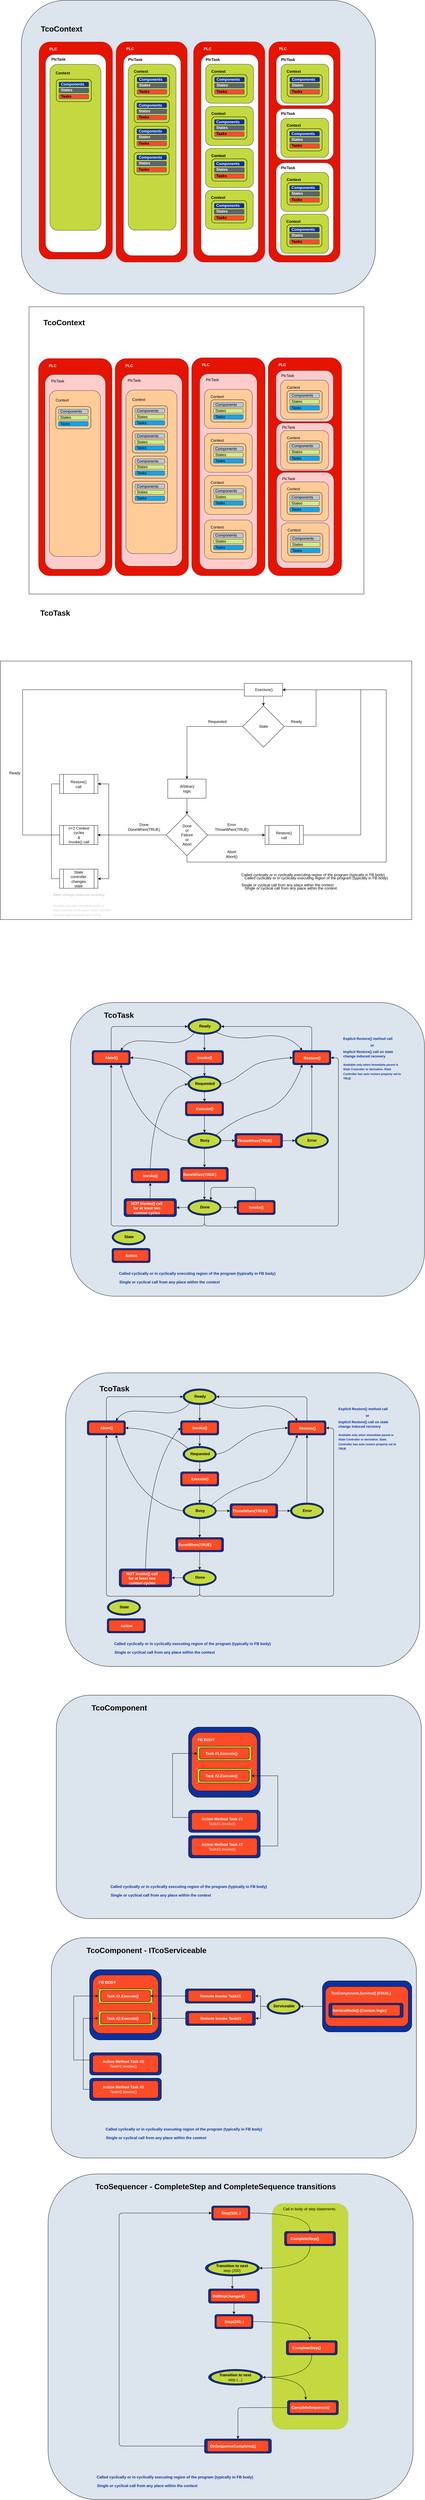 <mxfile version="14.6.0" type="device"><diagram id="On3FJbs7Vk8zu93cGDRu" name="Page-1"><mxGraphModel dx="2409" dy="2322" grid="1" gridSize="10" guides="1" tooltips="1" connect="1" arrows="1" fold="1" page="1" pageScale="1" pageWidth="850" pageHeight="1100" math="0" shadow="0"><root><mxCell id="0"/><mxCell id="1" parent="0"/><mxCell id="OjE5YpRG2NmdvCwz8nxp-320" value="" style="rounded=1;whiteSpace=wrap;html=1;labelBackgroundColor=#FFFFFF;gradientColor=none;fontColor=#5f6371;fillColor=#DCE4ED;" vertex="1" parent="1"><mxGeometry x="199.75" y="5770" width="1144.5" height="1020" as="geometry"/></mxCell><mxCell id="OjE5YpRG2NmdvCwz8nxp-317" value="" style="rounded=1;whiteSpace=wrap;html=1;strokeColor=#97D077;fillColor=#C4D93F;" vertex="1" parent="1"><mxGeometry x="902" y="5862.5" width="238" height="707.5" as="geometry"/></mxCell><mxCell id="OjE5YpRG2NmdvCwz8nxp-140" value="" style="rounded=1;whiteSpace=wrap;html=1;labelBackgroundColor=#FFFFFF;gradientColor=none;fontColor=#5f6371;fillColor=#DCE4ED;" vertex="1" parent="1"><mxGeometry x="225.5" y="4270" width="1144.5" height="700" as="geometry"/></mxCell><mxCell id="RzMmczVNuRMuljlYdRhh-813" value="" style="group" parent="1" vertex="1" connectable="0"><mxGeometry x="436" y="-870" width="790" height="750" as="geometry"/></mxCell><mxCell id="RzMmczVNuRMuljlYdRhh-814" value="" style="group" parent="RzMmczVNuRMuljlYdRhh-813" vertex="1" connectable="0"><mxGeometry x="-23" y="-40" width="813" height="790" as="geometry"/></mxCell><mxCell id="RzMmczVNuRMuljlYdRhh-895" value="" style="rounded=1;whiteSpace=wrap;html=1;labelBackgroundColor=#FFFFFF;gradientColor=none;fontColor=#5f6371;fillColor=#DCE4ED;" parent="RzMmczVNuRMuljlYdRhh-814" vertex="1"><mxGeometry x="-297" y="-130" width="1110" height="920" as="geometry"/></mxCell><mxCell id="RzMmczVNuRMuljlYdRhh-815" value="" style="rounded=1;whiteSpace=wrap;html=1;fillColor=#e51400;strokeColor=#B20000;fontColor=#ffffff;glass=0;shadow=0;sketch=0;fontStyle=1" parent="RzMmczVNuRMuljlYdRhh-814" vertex="1"><mxGeometry width="223" height="690" as="geometry"/></mxCell><mxCell id="RzMmczVNuRMuljlYdRhh-816" value="" style="rounded=1;whiteSpace=wrap;html=1;strokeColor=#36393d;fillColor=#FFFFFF;fontStyle=1;container=0;" parent="RzMmczVNuRMuljlYdRhh-814" vertex="1"><mxGeometry x="23" y="40" width="180" height="630" as="geometry"/></mxCell><mxCell id="RzMmczVNuRMuljlYdRhh-818" value="Context" style="text;html=1;strokeColor=none;fillColor=none;align=center;verticalAlign=middle;whiteSpace=wrap;rounded=0;fontStyle=1;container=0;" parent="RzMmczVNuRMuljlYdRhh-814" vertex="1"><mxGeometry x="58" y="82.5" width="40" height="20" as="geometry"/></mxCell><mxCell id="RzMmczVNuRMuljlYdRhh-819" value="" style="rounded=1;whiteSpace=wrap;html=1;strokeColor=#36393d;fontStyle=1;fillColor=#C4D93F;container=0;" parent="RzMmczVNuRMuljlYdRhh-814" vertex="1"><mxGeometry x="38" y="70" width="150" height="520" as="geometry"/></mxCell><mxCell id="RzMmczVNuRMuljlYdRhh-820" value="Context" style="text;html=1;strokeColor=none;fillColor=none;align=center;verticalAlign=middle;whiteSpace=wrap;rounded=0;fontStyle=1;container=0;" parent="RzMmczVNuRMuljlYdRhh-814" vertex="1"><mxGeometry x="58" y="82.5" width="40" height="20" as="geometry"/></mxCell><mxCell id="RzMmczVNuRMuljlYdRhh-821" value="PlcTask" style="text;html=1;align=center;verticalAlign=middle;whiteSpace=wrap;rounded=0;fontStyle=1;container=0;" parent="RzMmczVNuRMuljlYdRhh-814" vertex="1"><mxGeometry x="40" y="45.5" width="40" height="20" as="geometry"/></mxCell><mxCell id="RzMmczVNuRMuljlYdRhh-822" value="" style="rounded=1;whiteSpace=wrap;html=1;fillColor=none;fontStyle=1;container=0;" parent="RzMmczVNuRMuljlYdRhh-814" vertex="1"><mxGeometry x="57.5" y="102.5" width="110" height="70" as="geometry"/></mxCell><mxCell id="RzMmczVNuRMuljlYdRhh-823" value="" style="rounded=1;whiteSpace=wrap;html=1;strokeColor=#23445d;fontStyle=1;fillColor=#0A319E;fontColor=#FFFFFF;container=0;" parent="RzMmczVNuRMuljlYdRhh-814" vertex="1"><mxGeometry x="65.962" y="111.25" width="93.077" height="14.318" as="geometry"/></mxCell><mxCell id="RzMmczVNuRMuljlYdRhh-824" value="" style="rounded=1;whiteSpace=wrap;html=1;strokeColor=#36393d;fontStyle=1;fillColor=#5f6371;container=0;" parent="RzMmczVNuRMuljlYdRhh-814" vertex="1"><mxGeometry x="65.962" y="130.341" width="93.077" height="14.318" as="geometry"/></mxCell><mxCell id="RzMmczVNuRMuljlYdRhh-825" value="States" style="text;html=1;strokeColor=none;fillColor=none;align=left;verticalAlign=middle;whiteSpace=wrap;rounded=0;fontStyle=1;labelBackgroundColor=none;fontColor=#FFFFFF;container=0;" parent="RzMmczVNuRMuljlYdRhh-814" vertex="1"><mxGeometry x="69.685" y="131.727" width="14.892" height="9.545" as="geometry"/></mxCell><mxCell id="RzMmczVNuRMuljlYdRhh-826" value="" style="rounded=1;whiteSpace=wrap;html=1;strokeColor=#006EAF;fontColor=#ffffff;fontStyle=1;fillColor=#FF4B27;container=0;" parent="RzMmczVNuRMuljlYdRhh-814" vertex="1"><mxGeometry x="65.962" y="149.432" width="93.077" height="14.318" as="geometry"/></mxCell><mxCell id="RzMmczVNuRMuljlYdRhh-827" value="Tasks" style="text;html=1;strokeColor=none;fillColor=none;align=left;verticalAlign=middle;whiteSpace=wrap;rounded=0;fontStyle=1;container=0;" parent="RzMmczVNuRMuljlYdRhh-814" vertex="1"><mxGeometry x="69.685" y="150.818" width="14.892" height="9.545" as="geometry"/></mxCell><mxCell id="RzMmczVNuRMuljlYdRhh-828" value="Components" style="text;html=1;strokeColor=none;fillColor=none;align=left;verticalAlign=middle;whiteSpace=wrap;rounded=0;fontStyle=1;fontColor=#FFFFFF;container=0;" parent="RzMmczVNuRMuljlYdRhh-814" vertex="1"><mxGeometry x="69.685" y="113.636" width="33.508" height="9.545" as="geometry"/></mxCell><mxCell id="RzMmczVNuRMuljlYdRhh-829" value="" style="rounded=1;whiteSpace=wrap;html=1;fillColor=none;fontStyle=1;container=0;" parent="RzMmczVNuRMuljlYdRhh-814" vertex="1"><mxGeometry x="57.5" y="102.5" width="110" height="70" as="geometry"/></mxCell><mxCell id="RzMmczVNuRMuljlYdRhh-830" value="" style="rounded=1;whiteSpace=wrap;html=1;strokeColor=#23445d;fontStyle=1;fillColor=#0A319E;fontColor=#FFFFFF;container=0;" parent="RzMmczVNuRMuljlYdRhh-814" vertex="1"><mxGeometry x="65.962" y="111.25" width="93.077" height="14.318" as="geometry"/></mxCell><mxCell id="RzMmczVNuRMuljlYdRhh-831" value="" style="rounded=1;whiteSpace=wrap;html=1;strokeColor=#36393d;fontStyle=1;fillColor=#5f6371;container=0;" parent="RzMmczVNuRMuljlYdRhh-814" vertex="1"><mxGeometry x="65.962" y="130.341" width="93.077" height="14.318" as="geometry"/></mxCell><mxCell id="RzMmczVNuRMuljlYdRhh-832" value="States" style="text;html=1;strokeColor=none;fillColor=none;align=left;verticalAlign=middle;whiteSpace=wrap;rounded=0;fontStyle=1;labelBackgroundColor=none;fontColor=#FFFFFF;container=0;" parent="RzMmczVNuRMuljlYdRhh-814" vertex="1"><mxGeometry x="69.685" y="131.727" width="14.892" height="9.545" as="geometry"/></mxCell><mxCell id="RzMmczVNuRMuljlYdRhh-833" value="" style="rounded=1;whiteSpace=wrap;html=1;strokeColor=#006EAF;fontColor=#ffffff;fontStyle=1;fillColor=#FF4B27;container=0;" parent="RzMmczVNuRMuljlYdRhh-814" vertex="1"><mxGeometry x="65.962" y="149.432" width="93.077" height="14.318" as="geometry"/></mxCell><mxCell id="RzMmczVNuRMuljlYdRhh-834" value="Tasks" style="text;html=1;strokeColor=none;fillColor=none;align=left;verticalAlign=middle;whiteSpace=wrap;rounded=0;fontStyle=1;container=0;" parent="RzMmczVNuRMuljlYdRhh-814" vertex="1"><mxGeometry x="69.685" y="150.818" width="14.892" height="9.545" as="geometry"/></mxCell><mxCell id="RzMmczVNuRMuljlYdRhh-835" value="Components" style="text;html=1;strokeColor=none;fillColor=none;align=left;verticalAlign=middle;whiteSpace=wrap;rounded=0;fontStyle=1;fontColor=#FFFFFF;container=0;" parent="RzMmczVNuRMuljlYdRhh-814" vertex="1"><mxGeometry x="69.685" y="113.636" width="33.508" height="9.545" as="geometry"/></mxCell><mxCell id="RzMmczVNuRMuljlYdRhh-836" value="" style="group" parent="RzMmczVNuRMuljlYdRhh-814" vertex="1" connectable="0"><mxGeometry x="22.5" y="157.5" width="180" height="575.5" as="geometry"/></mxCell><mxCell id="RzMmczVNuRMuljlYdRhh-837" value="" style="group" parent="RzMmczVNuRMuljlYdRhh-836" vertex="1" connectable="0"><mxGeometry x="15" y="-7" width="150" height="580" as="geometry"/></mxCell><mxCell id="RzMmczVNuRMuljlYdRhh-842" value="" style="rounded=1;whiteSpace=wrap;html=1;fillColor=none;fontStyle=1;container=0;" parent="RzMmczVNuRMuljlYdRhh-837" vertex="1"><mxGeometry x="19.5" y="32.5" width="110" height="70" as="geometry"/></mxCell><mxCell id="RzMmczVNuRMuljlYdRhh-843" value="" style="rounded=1;whiteSpace=wrap;html=1;strokeColor=#23445d;fontStyle=1;fillColor=#0A319E;fontColor=#FFFFFF;container=0;" parent="RzMmczVNuRMuljlYdRhh-837" vertex="1"><mxGeometry x="27.962" y="41.25" width="93.077" height="14.318" as="geometry"/></mxCell><mxCell id="RzMmczVNuRMuljlYdRhh-844" value="" style="rounded=1;whiteSpace=wrap;html=1;strokeColor=#36393d;fontStyle=1;fillColor=#5f6371;container=0;" parent="RzMmczVNuRMuljlYdRhh-837" vertex="1"><mxGeometry x="27.962" y="60.341" width="93.077" height="14.318" as="geometry"/></mxCell><mxCell id="RzMmczVNuRMuljlYdRhh-845" value="States" style="text;html=1;strokeColor=none;fillColor=none;align=left;verticalAlign=middle;whiteSpace=wrap;rounded=0;fontStyle=1;labelBackgroundColor=none;fontColor=#FFFFFF;container=0;" parent="RzMmczVNuRMuljlYdRhh-837" vertex="1"><mxGeometry x="31.685" y="61.727" width="14.892" height="9.545" as="geometry"/></mxCell><mxCell id="RzMmczVNuRMuljlYdRhh-846" value="" style="rounded=1;whiteSpace=wrap;html=1;strokeColor=#006EAF;fontColor=#ffffff;fontStyle=1;fillColor=#FF4B27;container=0;" parent="RzMmczVNuRMuljlYdRhh-837" vertex="1"><mxGeometry x="27.962" y="79.432" width="93.077" height="14.318" as="geometry"/></mxCell><mxCell id="RzMmczVNuRMuljlYdRhh-847" value="Tasks" style="text;html=1;strokeColor=none;fillColor=none;align=left;verticalAlign=middle;whiteSpace=wrap;rounded=0;fontStyle=1;container=0;" parent="RzMmczVNuRMuljlYdRhh-837" vertex="1"><mxGeometry x="31.685" y="80.818" width="14.892" height="9.545" as="geometry"/></mxCell><mxCell id="RzMmczVNuRMuljlYdRhh-848" value="Components" style="text;html=1;strokeColor=none;fillColor=none;align=left;verticalAlign=middle;whiteSpace=wrap;rounded=0;fontStyle=1;fontColor=#FFFFFF;container=0;" parent="RzMmczVNuRMuljlYdRhh-837" vertex="1"><mxGeometry x="31.685" y="43.636" width="33.508" height="9.545" as="geometry"/></mxCell><mxCell id="RzMmczVNuRMuljlYdRhh-849" value="" style="rounded=1;whiteSpace=wrap;html=1;fillColor=none;fontStyle=1;container=0;" parent="RzMmczVNuRMuljlYdRhh-837" vertex="1"><mxGeometry x="19.5" y="32.5" width="110" height="70" as="geometry"/></mxCell><mxCell id="RzMmczVNuRMuljlYdRhh-850" value="" style="rounded=1;whiteSpace=wrap;html=1;strokeColor=#23445d;fontStyle=1;fillColor=#0A319E;fontColor=#FFFFFF;container=0;" parent="RzMmczVNuRMuljlYdRhh-837" vertex="1"><mxGeometry x="27.962" y="41.25" width="93.077" height="14.318" as="geometry"/></mxCell><mxCell id="RzMmczVNuRMuljlYdRhh-851" value="" style="rounded=1;whiteSpace=wrap;html=1;strokeColor=#36393d;fontStyle=1;fillColor=#5f6371;container=0;" parent="RzMmczVNuRMuljlYdRhh-837" vertex="1"><mxGeometry x="27.962" y="60.341" width="93.077" height="14.318" as="geometry"/></mxCell><mxCell id="RzMmczVNuRMuljlYdRhh-852" value="States" style="text;html=1;strokeColor=none;fillColor=none;align=left;verticalAlign=middle;whiteSpace=wrap;rounded=0;fontStyle=1;labelBackgroundColor=none;fontColor=#FFFFFF;container=0;" parent="RzMmczVNuRMuljlYdRhh-837" vertex="1"><mxGeometry x="31.685" y="61.727" width="14.892" height="9.545" as="geometry"/></mxCell><mxCell id="RzMmczVNuRMuljlYdRhh-853" value="" style="rounded=1;whiteSpace=wrap;html=1;strokeColor=#006EAF;fontColor=#ffffff;fontStyle=1;fillColor=#FF4B27;container=0;" parent="RzMmczVNuRMuljlYdRhh-837" vertex="1"><mxGeometry x="27.962" y="79.432" width="93.077" height="14.318" as="geometry"/></mxCell><mxCell id="RzMmczVNuRMuljlYdRhh-854" value="Tasks" style="text;html=1;strokeColor=none;fillColor=none;align=left;verticalAlign=middle;whiteSpace=wrap;rounded=0;fontStyle=1;container=0;" parent="RzMmczVNuRMuljlYdRhh-837" vertex="1"><mxGeometry x="31.685" y="80.818" width="14.892" height="9.545" as="geometry"/></mxCell><mxCell id="RzMmczVNuRMuljlYdRhh-855" value="Components" style="text;html=1;strokeColor=none;fillColor=none;align=left;verticalAlign=middle;whiteSpace=wrap;rounded=0;fontStyle=1;fontColor=#FFFFFF;container=0;" parent="RzMmczVNuRMuljlYdRhh-837" vertex="1"><mxGeometry x="31.685" y="43.636" width="33.508" height="9.545" as="geometry"/></mxCell><mxCell id="RzMmczVNuRMuljlYdRhh-856" value="" style="group" parent="RzMmczVNuRMuljlYdRhh-836" vertex="1" connectable="0"><mxGeometry x="14.5" y="74.5" width="150.5" height="451" as="geometry"/></mxCell><mxCell id="RzMmczVNuRMuljlYdRhh-860" value="" style="rounded=1;whiteSpace=wrap;html=1;fillColor=none;fontStyle=1;container=0;" parent="RzMmczVNuRMuljlYdRhh-856" vertex="1"><mxGeometry x="20" y="32.5" width="110" height="70" as="geometry"/></mxCell><mxCell id="RzMmczVNuRMuljlYdRhh-861" value="" style="rounded=1;whiteSpace=wrap;html=1;strokeColor=#23445d;fontStyle=1;fillColor=#0A319E;fontColor=#FFFFFF;container=0;" parent="RzMmczVNuRMuljlYdRhh-856" vertex="1"><mxGeometry x="28.462" y="41.25" width="93.077" height="14.318" as="geometry"/></mxCell><mxCell id="RzMmczVNuRMuljlYdRhh-862" value="" style="rounded=1;whiteSpace=wrap;html=1;strokeColor=#36393d;fontStyle=1;fillColor=#5f6371;container=0;" parent="RzMmczVNuRMuljlYdRhh-856" vertex="1"><mxGeometry x="28.462" y="60.341" width="93.077" height="14.318" as="geometry"/></mxCell><mxCell id="RzMmczVNuRMuljlYdRhh-863" value="States" style="text;html=1;strokeColor=none;fillColor=none;align=left;verticalAlign=middle;whiteSpace=wrap;rounded=0;fontStyle=1;labelBackgroundColor=none;fontColor=#FFFFFF;container=0;" parent="RzMmczVNuRMuljlYdRhh-856" vertex="1"><mxGeometry x="32.185" y="61.727" width="14.892" height="9.545" as="geometry"/></mxCell><mxCell id="RzMmczVNuRMuljlYdRhh-864" value="" style="rounded=1;whiteSpace=wrap;html=1;strokeColor=#006EAF;fontColor=#ffffff;fontStyle=1;fillColor=#FF4B27;container=0;" parent="RzMmczVNuRMuljlYdRhh-856" vertex="1"><mxGeometry x="28.462" y="79.432" width="93.077" height="14.318" as="geometry"/></mxCell><mxCell id="RzMmczVNuRMuljlYdRhh-865" value="Tasks" style="text;html=1;strokeColor=none;fillColor=none;align=left;verticalAlign=middle;whiteSpace=wrap;rounded=0;fontStyle=1;container=0;" parent="RzMmczVNuRMuljlYdRhh-856" vertex="1"><mxGeometry x="32.185" y="80.818" width="14.892" height="9.545" as="geometry"/></mxCell><mxCell id="RzMmczVNuRMuljlYdRhh-866" value="Components" style="text;html=1;strokeColor=none;fillColor=none;align=left;verticalAlign=middle;whiteSpace=wrap;rounded=0;fontStyle=1;fontColor=#FFFFFF;container=0;" parent="RzMmczVNuRMuljlYdRhh-856" vertex="1"><mxGeometry x="32.185" y="43.636" width="33.508" height="9.545" as="geometry"/></mxCell><mxCell id="RzMmczVNuRMuljlYdRhh-867" value="" style="rounded=1;whiteSpace=wrap;html=1;fillColor=none;fontStyle=1;container=0;" parent="RzMmczVNuRMuljlYdRhh-856" vertex="1"><mxGeometry x="20" y="32.5" width="110" height="70" as="geometry"/></mxCell><mxCell id="RzMmczVNuRMuljlYdRhh-868" value="" style="rounded=1;whiteSpace=wrap;html=1;strokeColor=#23445d;fontStyle=1;fillColor=#0A319E;fontColor=#FFFFFF;container=0;" parent="RzMmczVNuRMuljlYdRhh-856" vertex="1"><mxGeometry x="28.462" y="41.25" width="93.077" height="14.318" as="geometry"/></mxCell><mxCell id="RzMmczVNuRMuljlYdRhh-869" value="" style="rounded=1;whiteSpace=wrap;html=1;strokeColor=#36393d;fontStyle=1;fillColor=#5f6371;container=0;" parent="RzMmczVNuRMuljlYdRhh-856" vertex="1"><mxGeometry x="28.462" y="60.341" width="93.077" height="14.318" as="geometry"/></mxCell><mxCell id="RzMmczVNuRMuljlYdRhh-870" value="States" style="text;html=1;strokeColor=none;fillColor=none;align=left;verticalAlign=middle;whiteSpace=wrap;rounded=0;fontStyle=1;labelBackgroundColor=none;fontColor=#FFFFFF;container=0;" parent="RzMmczVNuRMuljlYdRhh-856" vertex="1"><mxGeometry x="32.185" y="61.727" width="14.892" height="9.545" as="geometry"/></mxCell><mxCell id="RzMmczVNuRMuljlYdRhh-871" value="" style="rounded=1;whiteSpace=wrap;html=1;strokeColor=#006EAF;fontColor=#ffffff;fontStyle=1;fillColor=#FF4B27;container=0;" parent="RzMmczVNuRMuljlYdRhh-856" vertex="1"><mxGeometry x="28.462" y="79.432" width="93.077" height="14.318" as="geometry"/></mxCell><mxCell id="RzMmczVNuRMuljlYdRhh-872" value="Tasks" style="text;html=1;strokeColor=none;fillColor=none;align=left;verticalAlign=middle;whiteSpace=wrap;rounded=0;fontStyle=1;container=0;" parent="RzMmczVNuRMuljlYdRhh-856" vertex="1"><mxGeometry x="32.185" y="80.818" width="14.892" height="9.545" as="geometry"/></mxCell><mxCell id="RzMmczVNuRMuljlYdRhh-873" value="Components" style="text;html=1;strokeColor=none;fillColor=none;align=left;verticalAlign=middle;whiteSpace=wrap;rounded=0;fontStyle=1;fontColor=#FFFFFF;container=0;" parent="RzMmczVNuRMuljlYdRhh-856" vertex="1"><mxGeometry x="32.185" y="43.636" width="33.508" height="9.545" as="geometry"/></mxCell><mxCell id="RzMmczVNuRMuljlYdRhh-874" value="" style="group" parent="RzMmczVNuRMuljlYdRhh-856" vertex="1" connectable="0"><mxGeometry y="82" width="150" height="320" as="geometry"/></mxCell><mxCell id="RzMmczVNuRMuljlYdRhh-879" value="" style="rounded=1;whiteSpace=wrap;html=1;fillColor=none;fontStyle=1;container=0;" parent="RzMmczVNuRMuljlYdRhh-874" vertex="1"><mxGeometry x="19.5" y="32.5" width="110" height="70" as="geometry"/></mxCell><mxCell id="RzMmczVNuRMuljlYdRhh-880" value="" style="rounded=1;whiteSpace=wrap;html=1;strokeColor=#23445d;fontStyle=1;fillColor=#0A319E;fontColor=#FFFFFF;container=0;" parent="RzMmczVNuRMuljlYdRhh-874" vertex="1"><mxGeometry x="27.962" y="41.25" width="93.077" height="14.318" as="geometry"/></mxCell><mxCell id="RzMmczVNuRMuljlYdRhh-881" value="" style="rounded=1;whiteSpace=wrap;html=1;strokeColor=#36393d;fontStyle=1;fillColor=#5f6371;container=0;" parent="RzMmczVNuRMuljlYdRhh-874" vertex="1"><mxGeometry x="27.962" y="60.341" width="93.077" height="14.318" as="geometry"/></mxCell><mxCell id="RzMmczVNuRMuljlYdRhh-882" value="States" style="text;html=1;strokeColor=none;fillColor=none;align=left;verticalAlign=middle;whiteSpace=wrap;rounded=0;fontStyle=1;labelBackgroundColor=none;fontColor=#FFFFFF;container=0;" parent="RzMmczVNuRMuljlYdRhh-874" vertex="1"><mxGeometry x="31.685" y="61.727" width="14.892" height="9.545" as="geometry"/></mxCell><mxCell id="RzMmczVNuRMuljlYdRhh-883" value="" style="rounded=1;whiteSpace=wrap;html=1;strokeColor=#006EAF;fontColor=#ffffff;fontStyle=1;fillColor=#FF4B27;container=0;" parent="RzMmczVNuRMuljlYdRhh-874" vertex="1"><mxGeometry x="27.962" y="79.432" width="93.077" height="14.318" as="geometry"/></mxCell><mxCell id="RzMmczVNuRMuljlYdRhh-884" value="Tasks" style="text;html=1;strokeColor=none;fillColor=none;align=left;verticalAlign=middle;whiteSpace=wrap;rounded=0;fontStyle=1;container=0;" parent="RzMmczVNuRMuljlYdRhh-874" vertex="1"><mxGeometry x="31.685" y="80.818" width="14.892" height="9.545" as="geometry"/></mxCell><mxCell id="RzMmczVNuRMuljlYdRhh-885" value="Components" style="text;html=1;strokeColor=none;fillColor=none;align=left;verticalAlign=middle;whiteSpace=wrap;rounded=0;fontStyle=1;fontColor=#FFFFFF;container=0;" parent="RzMmczVNuRMuljlYdRhh-874" vertex="1"><mxGeometry x="31.685" y="43.636" width="33.508" height="9.545" as="geometry"/></mxCell><mxCell id="RzMmczVNuRMuljlYdRhh-886" value="" style="rounded=1;whiteSpace=wrap;html=1;fillColor=none;fontStyle=1;container=0;" parent="RzMmczVNuRMuljlYdRhh-874" vertex="1"><mxGeometry x="19.5" y="32.5" width="110" height="70" as="geometry"/></mxCell><mxCell id="RzMmczVNuRMuljlYdRhh-887" value="" style="rounded=1;whiteSpace=wrap;html=1;strokeColor=#23445d;fontStyle=1;fillColor=#0A319E;fontColor=#FFFFFF;container=0;" parent="RzMmczVNuRMuljlYdRhh-874" vertex="1"><mxGeometry x="27.962" y="41.25" width="93.077" height="14.318" as="geometry"/></mxCell><mxCell id="RzMmczVNuRMuljlYdRhh-888" value="" style="rounded=1;whiteSpace=wrap;html=1;strokeColor=#36393d;fontStyle=1;fillColor=#5f6371;container=0;" parent="RzMmczVNuRMuljlYdRhh-874" vertex="1"><mxGeometry x="27.962" y="60.341" width="93.077" height="14.318" as="geometry"/></mxCell><mxCell id="RzMmczVNuRMuljlYdRhh-889" value="States" style="text;html=1;strokeColor=none;fillColor=none;align=left;verticalAlign=middle;whiteSpace=wrap;rounded=0;fontStyle=1;labelBackgroundColor=none;fontColor=#FFFFFF;container=0;" parent="RzMmczVNuRMuljlYdRhh-874" vertex="1"><mxGeometry x="31.685" y="61.727" width="14.892" height="9.545" as="geometry"/></mxCell><mxCell id="RzMmczVNuRMuljlYdRhh-890" value="" style="rounded=1;whiteSpace=wrap;html=1;strokeColor=#006EAF;fontColor=#ffffff;fontStyle=1;fillColor=#FF4B27;container=0;" parent="RzMmczVNuRMuljlYdRhh-874" vertex="1"><mxGeometry x="27.962" y="79.432" width="93.077" height="14.318" as="geometry"/></mxCell><mxCell id="RzMmczVNuRMuljlYdRhh-891" value="Tasks" style="text;html=1;strokeColor=none;fillColor=none;align=left;verticalAlign=middle;whiteSpace=wrap;rounded=0;fontStyle=1;container=0;" parent="RzMmczVNuRMuljlYdRhh-874" vertex="1"><mxGeometry x="31.685" y="80.818" width="14.892" height="9.545" as="geometry"/></mxCell><mxCell id="RzMmczVNuRMuljlYdRhh-892" value="Components" style="text;html=1;strokeColor=none;fillColor=none;align=left;verticalAlign=middle;whiteSpace=wrap;rounded=0;fontStyle=1;fontColor=#FFFFFF;container=0;" parent="RzMmczVNuRMuljlYdRhh-874" vertex="1"><mxGeometry x="31.685" y="43.636" width="33.508" height="9.545" as="geometry"/></mxCell><mxCell id="RzMmczVNuRMuljlYdRhh-893" value="PLC" style="text;html=1;align=center;verticalAlign=middle;whiteSpace=wrap;rounded=0;fontStyle=1;fontColor=#FFFFFF;" parent="RzMmczVNuRMuljlYdRhh-814" vertex="1"><mxGeometry x="24" y="12.454" width="40" height="19.927" as="geometry"/></mxCell><mxCell id="RzMmczVNuRMuljlYdRhh-539" value="" style="group" parent="1" vertex="1" connectable="0"><mxGeometry x="915" y="-870" width="207" height="669" as="geometry"/></mxCell><mxCell id="RzMmczVNuRMuljlYdRhh-280" value="" style="rounded=1;whiteSpace=wrap;html=1;fillColor=#e51400;strokeColor=#B20000;fontColor=#ffffff;glass=0;shadow=0;sketch=0;fontStyle=1" parent="RzMmczVNuRMuljlYdRhh-539" vertex="1"><mxGeometry x="-23" y="-40" width="223" height="690" as="geometry"/></mxCell><mxCell id="RzMmczVNuRMuljlYdRhh-540" value="" style="rounded=1;whiteSpace=wrap;html=1;strokeColor=#36393d;fillColor=#FFFFFF;fontStyle=1;container=0;" parent="RzMmczVNuRMuljlYdRhh-539" vertex="1"><mxGeometry width="180" height="160" as="geometry"/></mxCell><mxCell id="RzMmczVNuRMuljlYdRhh-541" value="" style="rounded=1;whiteSpace=wrap;html=1;strokeColor=#36393d;fontStyle=1;fillColor=#C4D93F;container=0;" parent="RzMmczVNuRMuljlYdRhh-539" vertex="1"><mxGeometry x="15" y="30" width="150" height="122.5" as="geometry"/></mxCell><mxCell id="RzMmczVNuRMuljlYdRhh-542" value="Context" style="text;html=1;strokeColor=none;fillColor=none;align=center;verticalAlign=middle;whiteSpace=wrap;rounded=0;fontStyle=1;container=0;" parent="RzMmczVNuRMuljlYdRhh-539" vertex="1"><mxGeometry x="35" y="42.5" width="40" height="20" as="geometry"/></mxCell><mxCell id="RzMmczVNuRMuljlYdRhh-543" value="" style="rounded=1;whiteSpace=wrap;html=1;strokeColor=#36393d;fontStyle=1;fillColor=#C4D93F;container=0;" parent="RzMmczVNuRMuljlYdRhh-539" vertex="1"><mxGeometry x="15" y="30" width="150" height="122.5" as="geometry"/></mxCell><mxCell id="RzMmczVNuRMuljlYdRhh-544" value="Context" style="text;html=1;strokeColor=none;fillColor=none;align=center;verticalAlign=middle;whiteSpace=wrap;rounded=0;fontStyle=1;container=0;" parent="RzMmczVNuRMuljlYdRhh-539" vertex="1"><mxGeometry x="35" y="42.5" width="40" height="20" as="geometry"/></mxCell><mxCell id="RzMmczVNuRMuljlYdRhh-545" value="PlcTask" style="text;html=1;align=center;verticalAlign=middle;whiteSpace=wrap;rounded=0;fontStyle=1;container=0;" parent="RzMmczVNuRMuljlYdRhh-539" vertex="1"><mxGeometry x="17" y="5.5" width="40" height="20" as="geometry"/></mxCell><mxCell id="RzMmczVNuRMuljlYdRhh-546" value="" style="rounded=1;whiteSpace=wrap;html=1;fillColor=none;fontStyle=1;container=0;" parent="RzMmczVNuRMuljlYdRhh-539" vertex="1"><mxGeometry x="34.5" y="62.5" width="110" height="70" as="geometry"/></mxCell><mxCell id="RzMmczVNuRMuljlYdRhh-547" value="" style="rounded=1;whiteSpace=wrap;html=1;strokeColor=#23445d;fontStyle=1;fillColor=#0A319E;fontColor=#FFFFFF;container=0;" parent="RzMmczVNuRMuljlYdRhh-539" vertex="1"><mxGeometry x="42.962" y="71.25" width="93.077" height="14.318" as="geometry"/></mxCell><mxCell id="RzMmczVNuRMuljlYdRhh-548" value="" style="rounded=1;whiteSpace=wrap;html=1;strokeColor=#36393d;fontStyle=1;fillColor=#5f6371;container=0;" parent="RzMmczVNuRMuljlYdRhh-539" vertex="1"><mxGeometry x="42.962" y="90.341" width="93.077" height="14.318" as="geometry"/></mxCell><mxCell id="RzMmczVNuRMuljlYdRhh-549" value="States" style="text;html=1;strokeColor=none;fillColor=none;align=left;verticalAlign=middle;whiteSpace=wrap;rounded=0;fontStyle=1;labelBackgroundColor=none;fontColor=#FFFFFF;container=0;" parent="RzMmczVNuRMuljlYdRhh-539" vertex="1"><mxGeometry x="46.685" y="91.727" width="14.892" height="9.545" as="geometry"/></mxCell><mxCell id="RzMmczVNuRMuljlYdRhh-550" value="" style="rounded=1;whiteSpace=wrap;html=1;strokeColor=#006EAF;fontColor=#ffffff;fontStyle=1;fillColor=#FF4B27;container=0;" parent="RzMmczVNuRMuljlYdRhh-539" vertex="1"><mxGeometry x="42.962" y="109.432" width="93.077" height="14.318" as="geometry"/></mxCell><mxCell id="RzMmczVNuRMuljlYdRhh-551" value="Tasks" style="text;html=1;strokeColor=none;fillColor=none;align=left;verticalAlign=middle;whiteSpace=wrap;rounded=0;fontStyle=1;container=0;" parent="RzMmczVNuRMuljlYdRhh-539" vertex="1"><mxGeometry x="46.685" y="110.818" width="14.892" height="9.545" as="geometry"/></mxCell><mxCell id="RzMmczVNuRMuljlYdRhh-552" value="Components" style="text;html=1;strokeColor=none;fillColor=none;align=left;verticalAlign=middle;whiteSpace=wrap;rounded=0;fontStyle=1;fontColor=#FFFFFF;container=0;" parent="RzMmczVNuRMuljlYdRhh-539" vertex="1"><mxGeometry x="46.685" y="73.636" width="33.508" height="9.545" as="geometry"/></mxCell><mxCell id="RzMmczVNuRMuljlYdRhh-553" value="" style="rounded=1;whiteSpace=wrap;html=1;fillColor=none;fontStyle=1;container=0;" parent="RzMmczVNuRMuljlYdRhh-539" vertex="1"><mxGeometry x="34.5" y="62.5" width="110" height="70" as="geometry"/></mxCell><mxCell id="RzMmczVNuRMuljlYdRhh-554" value="" style="rounded=1;whiteSpace=wrap;html=1;strokeColor=#23445d;fontStyle=1;fillColor=#0A319E;fontColor=#FFFFFF;container=0;" parent="RzMmczVNuRMuljlYdRhh-539" vertex="1"><mxGeometry x="42.962" y="71.25" width="93.077" height="14.318" as="geometry"/></mxCell><mxCell id="RzMmczVNuRMuljlYdRhh-555" value="" style="rounded=1;whiteSpace=wrap;html=1;strokeColor=#36393d;fontStyle=1;fillColor=#5f6371;container=0;" parent="RzMmczVNuRMuljlYdRhh-539" vertex="1"><mxGeometry x="42.962" y="90.341" width="93.077" height="14.318" as="geometry"/></mxCell><mxCell id="RzMmczVNuRMuljlYdRhh-556" value="States" style="text;html=1;strokeColor=none;fillColor=none;align=left;verticalAlign=middle;whiteSpace=wrap;rounded=0;fontStyle=1;labelBackgroundColor=none;fontColor=#FFFFFF;container=0;" parent="RzMmczVNuRMuljlYdRhh-539" vertex="1"><mxGeometry x="46.685" y="91.727" width="14.892" height="9.545" as="geometry"/></mxCell><mxCell id="RzMmczVNuRMuljlYdRhh-557" value="" style="rounded=1;whiteSpace=wrap;html=1;strokeColor=#006EAF;fontColor=#ffffff;fontStyle=1;fillColor=#FF4B27;container=0;" parent="RzMmczVNuRMuljlYdRhh-539" vertex="1"><mxGeometry x="42.962" y="109.432" width="93.077" height="14.318" as="geometry"/></mxCell><mxCell id="RzMmczVNuRMuljlYdRhh-558" value="Tasks" style="text;html=1;strokeColor=none;fillColor=none;align=left;verticalAlign=middle;whiteSpace=wrap;rounded=0;fontStyle=1;container=0;" parent="RzMmczVNuRMuljlYdRhh-539" vertex="1"><mxGeometry x="46.685" y="110.818" width="14.892" height="9.545" as="geometry"/></mxCell><mxCell id="RzMmczVNuRMuljlYdRhh-559" value="Components" style="text;html=1;strokeColor=none;fillColor=none;align=left;verticalAlign=middle;whiteSpace=wrap;rounded=0;fontStyle=1;fontColor=#FFFFFF;container=0;" parent="RzMmczVNuRMuljlYdRhh-539" vertex="1"><mxGeometry x="46.685" y="73.636" width="33.508" height="9.545" as="geometry"/></mxCell><mxCell id="RzMmczVNuRMuljlYdRhh-560" value="" style="group" parent="RzMmczVNuRMuljlYdRhh-539" vertex="1" connectable="0"><mxGeometry x="-0.5" y="169.5" width="180" height="499.5" as="geometry"/></mxCell><mxCell id="RzMmczVNuRMuljlYdRhh-561" value="" style="rounded=1;whiteSpace=wrap;html=1;strokeColor=#36393d;fillColor=#FFFFFF;fontStyle=1;container=0;" parent="RzMmczVNuRMuljlYdRhh-560" vertex="1"><mxGeometry width="180" height="160" as="geometry"/></mxCell><mxCell id="RzMmczVNuRMuljlYdRhh-562" value="" style="rounded=1;whiteSpace=wrap;html=1;strokeColor=#36393d;fontStyle=1;fillColor=#C4D93F;container=0;" parent="RzMmczVNuRMuljlYdRhh-560" vertex="1"><mxGeometry x="15" y="30" width="150" height="122.5" as="geometry"/></mxCell><mxCell id="RzMmczVNuRMuljlYdRhh-563" value="Context" style="text;html=1;strokeColor=none;fillColor=none;align=center;verticalAlign=middle;whiteSpace=wrap;rounded=0;fontStyle=1;container=0;" parent="RzMmczVNuRMuljlYdRhh-560" vertex="1"><mxGeometry x="35" y="42.5" width="40" height="20" as="geometry"/></mxCell><mxCell id="RzMmczVNuRMuljlYdRhh-564" value="" style="rounded=1;whiteSpace=wrap;html=1;strokeColor=#36393d;fontStyle=1;fillColor=#C4D93F;container=0;" parent="RzMmczVNuRMuljlYdRhh-560" vertex="1"><mxGeometry x="15" y="30" width="150" height="122.5" as="geometry"/></mxCell><mxCell id="RzMmczVNuRMuljlYdRhh-565" value="Context" style="text;html=1;strokeColor=none;fillColor=none;align=center;verticalAlign=middle;whiteSpace=wrap;rounded=0;fontStyle=1;container=0;" parent="RzMmczVNuRMuljlYdRhh-560" vertex="1"><mxGeometry x="35" y="42.5" width="40" height="20" as="geometry"/></mxCell><mxCell id="RzMmczVNuRMuljlYdRhh-566" value="PlcTask" style="text;html=1;align=center;verticalAlign=middle;whiteSpace=wrap;rounded=0;fontStyle=1;container=0;" parent="RzMmczVNuRMuljlYdRhh-560" vertex="1"><mxGeometry x="17" y="5.5" width="40" height="20" as="geometry"/></mxCell><mxCell id="RzMmczVNuRMuljlYdRhh-567" value="" style="rounded=1;whiteSpace=wrap;html=1;fillColor=none;fontStyle=1;container=0;" parent="RzMmczVNuRMuljlYdRhh-560" vertex="1"><mxGeometry x="34.5" y="62.5" width="110" height="70" as="geometry"/></mxCell><mxCell id="RzMmczVNuRMuljlYdRhh-568" value="" style="rounded=1;whiteSpace=wrap;html=1;strokeColor=#23445d;fontStyle=1;fillColor=#0A319E;fontColor=#FFFFFF;container=0;" parent="RzMmczVNuRMuljlYdRhh-560" vertex="1"><mxGeometry x="42.962" y="71.25" width="93.077" height="14.318" as="geometry"/></mxCell><mxCell id="RzMmczVNuRMuljlYdRhh-569" value="" style="rounded=1;whiteSpace=wrap;html=1;strokeColor=#36393d;fontStyle=1;fillColor=#5f6371;container=0;" parent="RzMmczVNuRMuljlYdRhh-560" vertex="1"><mxGeometry x="42.962" y="90.341" width="93.077" height="14.318" as="geometry"/></mxCell><mxCell id="RzMmczVNuRMuljlYdRhh-570" value="States" style="text;html=1;strokeColor=none;fillColor=none;align=left;verticalAlign=middle;whiteSpace=wrap;rounded=0;fontStyle=1;labelBackgroundColor=none;fontColor=#FFFFFF;container=0;" parent="RzMmczVNuRMuljlYdRhh-560" vertex="1"><mxGeometry x="46.685" y="91.727" width="14.892" height="9.545" as="geometry"/></mxCell><mxCell id="RzMmczVNuRMuljlYdRhh-571" value="" style="rounded=1;whiteSpace=wrap;html=1;strokeColor=#006EAF;fontColor=#ffffff;fontStyle=1;fillColor=#FF4B27;container=0;" parent="RzMmczVNuRMuljlYdRhh-560" vertex="1"><mxGeometry x="42.962" y="109.432" width="93.077" height="14.318" as="geometry"/></mxCell><mxCell id="RzMmczVNuRMuljlYdRhh-572" value="Tasks" style="text;html=1;strokeColor=none;fillColor=none;align=left;verticalAlign=middle;whiteSpace=wrap;rounded=0;fontStyle=1;container=0;" parent="RzMmczVNuRMuljlYdRhh-560" vertex="1"><mxGeometry x="46.685" y="110.818" width="14.892" height="9.545" as="geometry"/></mxCell><mxCell id="RzMmczVNuRMuljlYdRhh-573" value="Components" style="text;html=1;strokeColor=none;fillColor=none;align=left;verticalAlign=middle;whiteSpace=wrap;rounded=0;fontStyle=1;fontColor=#FFFFFF;container=0;" parent="RzMmczVNuRMuljlYdRhh-560" vertex="1"><mxGeometry x="46.685" y="73.636" width="33.508" height="9.545" as="geometry"/></mxCell><mxCell id="RzMmczVNuRMuljlYdRhh-574" value="" style="rounded=1;whiteSpace=wrap;html=1;fillColor=none;fontStyle=1;container=0;" parent="RzMmczVNuRMuljlYdRhh-560" vertex="1"><mxGeometry x="34.5" y="62.5" width="110" height="70" as="geometry"/></mxCell><mxCell id="RzMmczVNuRMuljlYdRhh-575" value="" style="rounded=1;whiteSpace=wrap;html=1;strokeColor=#23445d;fontStyle=1;fillColor=#0A319E;fontColor=#FFFFFF;container=0;" parent="RzMmczVNuRMuljlYdRhh-560" vertex="1"><mxGeometry x="42.962" y="71.25" width="93.077" height="14.318" as="geometry"/></mxCell><mxCell id="RzMmczVNuRMuljlYdRhh-576" value="" style="rounded=1;whiteSpace=wrap;html=1;strokeColor=#36393d;fontStyle=1;fillColor=#5f6371;container=0;" parent="RzMmczVNuRMuljlYdRhh-560" vertex="1"><mxGeometry x="42.962" y="90.341" width="93.077" height="14.318" as="geometry"/></mxCell><mxCell id="RzMmczVNuRMuljlYdRhh-577" value="States" style="text;html=1;strokeColor=none;fillColor=none;align=left;verticalAlign=middle;whiteSpace=wrap;rounded=0;fontStyle=1;labelBackgroundColor=none;fontColor=#FFFFFF;container=0;" parent="RzMmczVNuRMuljlYdRhh-560" vertex="1"><mxGeometry x="46.685" y="91.727" width="14.892" height="9.545" as="geometry"/></mxCell><mxCell id="RzMmczVNuRMuljlYdRhh-578" value="" style="rounded=1;whiteSpace=wrap;html=1;strokeColor=#006EAF;fontColor=#ffffff;fontStyle=1;fillColor=#FF4B27;container=0;" parent="RzMmczVNuRMuljlYdRhh-560" vertex="1"><mxGeometry x="42.962" y="109.432" width="93.077" height="14.318" as="geometry"/></mxCell><mxCell id="RzMmczVNuRMuljlYdRhh-579" value="Tasks" style="text;html=1;strokeColor=none;fillColor=none;align=left;verticalAlign=middle;whiteSpace=wrap;rounded=0;fontStyle=1;container=0;" parent="RzMmczVNuRMuljlYdRhh-560" vertex="1"><mxGeometry x="46.685" y="110.818" width="14.892" height="9.545" as="geometry"/></mxCell><mxCell id="RzMmczVNuRMuljlYdRhh-580" value="Components" style="text;html=1;strokeColor=none;fillColor=none;align=left;verticalAlign=middle;whiteSpace=wrap;rounded=0;fontStyle=1;fontColor=#FFFFFF;container=0;" parent="RzMmczVNuRMuljlYdRhh-560" vertex="1"><mxGeometry x="46.685" y="73.636" width="33.508" height="9.545" as="geometry"/></mxCell><mxCell id="RzMmczVNuRMuljlYdRhh-582" value="" style="rounded=1;whiteSpace=wrap;html=1;strokeColor=#36393d;fillColor=#FFFFFF;fontStyle=1;container=0;" parent="RzMmczVNuRMuljlYdRhh-560" vertex="1"><mxGeometry y="169.5" width="180" height="290.5" as="geometry"/></mxCell><mxCell id="RzMmczVNuRMuljlYdRhh-583" value="" style="rounded=1;whiteSpace=wrap;html=1;strokeColor=#36393d;fontStyle=1;fillColor=#C4D93F;container=0;" parent="RzMmczVNuRMuljlYdRhh-560" vertex="1"><mxGeometry x="15" y="199.5" width="150" height="122.5" as="geometry"/></mxCell><mxCell id="RzMmczVNuRMuljlYdRhh-584" value="Context" style="text;html=1;strokeColor=none;fillColor=none;align=center;verticalAlign=middle;whiteSpace=wrap;rounded=0;fontStyle=1;container=0;" parent="RzMmczVNuRMuljlYdRhh-560" vertex="1"><mxGeometry x="35" y="212" width="40" height="20" as="geometry"/></mxCell><mxCell id="RzMmczVNuRMuljlYdRhh-585" value="" style="rounded=1;whiteSpace=wrap;html=1;strokeColor=#36393d;fontStyle=1;fillColor=#C4D93F;container=0;" parent="RzMmczVNuRMuljlYdRhh-560" vertex="1"><mxGeometry x="15" y="199.5" width="150" height="122.5" as="geometry"/></mxCell><mxCell id="RzMmczVNuRMuljlYdRhh-586" value="Context" style="text;html=1;strokeColor=none;fillColor=none;align=center;verticalAlign=middle;whiteSpace=wrap;rounded=0;fontStyle=1;container=0;" parent="RzMmczVNuRMuljlYdRhh-560" vertex="1"><mxGeometry x="35" y="212" width="40" height="20" as="geometry"/></mxCell><mxCell id="RzMmczVNuRMuljlYdRhh-587" value="PlcTask" style="text;html=1;align=center;verticalAlign=middle;whiteSpace=wrap;rounded=0;fontStyle=1;container=0;" parent="RzMmczVNuRMuljlYdRhh-560" vertex="1"><mxGeometry x="17" y="175" width="40" height="20" as="geometry"/></mxCell><mxCell id="RzMmczVNuRMuljlYdRhh-588" value="" style="rounded=1;whiteSpace=wrap;html=1;fillColor=none;fontStyle=1;container=0;" parent="RzMmczVNuRMuljlYdRhh-560" vertex="1"><mxGeometry x="34.5" y="232" width="110" height="70" as="geometry"/></mxCell><mxCell id="RzMmczVNuRMuljlYdRhh-589" value="" style="rounded=1;whiteSpace=wrap;html=1;strokeColor=#23445d;fontStyle=1;fillColor=#0A319E;fontColor=#FFFFFF;container=0;" parent="RzMmczVNuRMuljlYdRhh-560" vertex="1"><mxGeometry x="42.962" y="240.75" width="93.077" height="14.318" as="geometry"/></mxCell><mxCell id="RzMmczVNuRMuljlYdRhh-590" value="" style="rounded=1;whiteSpace=wrap;html=1;strokeColor=#36393d;fontStyle=1;fillColor=#5f6371;container=0;" parent="RzMmczVNuRMuljlYdRhh-560" vertex="1"><mxGeometry x="42.962" y="259.841" width="93.077" height="14.318" as="geometry"/></mxCell><mxCell id="RzMmczVNuRMuljlYdRhh-591" value="States" style="text;html=1;strokeColor=none;fillColor=none;align=left;verticalAlign=middle;whiteSpace=wrap;rounded=0;fontStyle=1;labelBackgroundColor=none;fontColor=#FFFFFF;container=0;" parent="RzMmczVNuRMuljlYdRhh-560" vertex="1"><mxGeometry x="46.685" y="261.227" width="14.892" height="9.545" as="geometry"/></mxCell><mxCell id="RzMmczVNuRMuljlYdRhh-592" value="" style="rounded=1;whiteSpace=wrap;html=1;strokeColor=#006EAF;fontColor=#ffffff;fontStyle=1;fillColor=#FF4B27;container=0;" parent="RzMmczVNuRMuljlYdRhh-560" vertex="1"><mxGeometry x="42.962" y="278.932" width="93.077" height="14.318" as="geometry"/></mxCell><mxCell id="RzMmczVNuRMuljlYdRhh-593" value="Tasks" style="text;html=1;strokeColor=none;fillColor=none;align=left;verticalAlign=middle;whiteSpace=wrap;rounded=0;fontStyle=1;container=0;" parent="RzMmczVNuRMuljlYdRhh-560" vertex="1"><mxGeometry x="46.685" y="280.318" width="14.892" height="9.545" as="geometry"/></mxCell><mxCell id="RzMmczVNuRMuljlYdRhh-594" value="Components" style="text;html=1;strokeColor=none;fillColor=none;align=left;verticalAlign=middle;whiteSpace=wrap;rounded=0;fontStyle=1;fontColor=#FFFFFF;container=0;" parent="RzMmczVNuRMuljlYdRhh-560" vertex="1"><mxGeometry x="46.685" y="243.136" width="33.508" height="9.545" as="geometry"/></mxCell><mxCell id="RzMmczVNuRMuljlYdRhh-595" value="" style="rounded=1;whiteSpace=wrap;html=1;fillColor=none;fontStyle=1;container=0;" parent="RzMmczVNuRMuljlYdRhh-560" vertex="1"><mxGeometry x="34.5" y="232" width="110" height="70" as="geometry"/></mxCell><mxCell id="RzMmczVNuRMuljlYdRhh-596" value="" style="rounded=1;whiteSpace=wrap;html=1;strokeColor=#23445d;fontStyle=1;fillColor=#0A319E;fontColor=#FFFFFF;container=0;" parent="RzMmczVNuRMuljlYdRhh-560" vertex="1"><mxGeometry x="42.962" y="240.75" width="93.077" height="14.318" as="geometry"/></mxCell><mxCell id="RzMmczVNuRMuljlYdRhh-597" value="" style="rounded=1;whiteSpace=wrap;html=1;strokeColor=#36393d;fontStyle=1;fillColor=#5f6371;container=0;" parent="RzMmczVNuRMuljlYdRhh-560" vertex="1"><mxGeometry x="42.962" y="259.841" width="93.077" height="14.318" as="geometry"/></mxCell><mxCell id="RzMmczVNuRMuljlYdRhh-598" value="States" style="text;html=1;strokeColor=none;fillColor=none;align=left;verticalAlign=middle;whiteSpace=wrap;rounded=0;fontStyle=1;labelBackgroundColor=none;fontColor=#FFFFFF;container=0;" parent="RzMmczVNuRMuljlYdRhh-560" vertex="1"><mxGeometry x="46.685" y="261.227" width="14.892" height="9.545" as="geometry"/></mxCell><mxCell id="RzMmczVNuRMuljlYdRhh-599" value="" style="rounded=1;whiteSpace=wrap;html=1;strokeColor=#006EAF;fontColor=#ffffff;fontStyle=1;fillColor=#FF4B27;container=0;" parent="RzMmczVNuRMuljlYdRhh-560" vertex="1"><mxGeometry x="42.962" y="278.932" width="93.077" height="14.318" as="geometry"/></mxCell><mxCell id="RzMmczVNuRMuljlYdRhh-600" value="Tasks" style="text;html=1;strokeColor=none;fillColor=none;align=left;verticalAlign=middle;whiteSpace=wrap;rounded=0;fontStyle=1;container=0;" parent="RzMmczVNuRMuljlYdRhh-560" vertex="1"><mxGeometry x="46.685" y="280.318" width="14.892" height="9.545" as="geometry"/></mxCell><mxCell id="RzMmczVNuRMuljlYdRhh-601" value="Components" style="text;html=1;strokeColor=none;fillColor=none;align=left;verticalAlign=middle;whiteSpace=wrap;rounded=0;fontStyle=1;fontColor=#FFFFFF;container=0;" parent="RzMmczVNuRMuljlYdRhh-560" vertex="1"><mxGeometry x="46.685" y="243.136" width="33.508" height="9.545" as="geometry"/></mxCell><mxCell id="RzMmczVNuRMuljlYdRhh-644" value="" style="group" parent="RzMmczVNuRMuljlYdRhh-560" vertex="1" connectable="0"><mxGeometry x="14.5" y="330.5" width="150" height="122.5" as="geometry"/></mxCell><mxCell id="RzMmczVNuRMuljlYdRhh-625" value="" style="rounded=1;whiteSpace=wrap;html=1;strokeColor=#36393d;fontStyle=1;fillColor=#C4D93F;container=0;" parent="RzMmczVNuRMuljlYdRhh-644" vertex="1"><mxGeometry width="150" height="122.5" as="geometry"/></mxCell><mxCell id="RzMmczVNuRMuljlYdRhh-626" value="Context" style="text;html=1;strokeColor=none;fillColor=none;align=center;verticalAlign=middle;whiteSpace=wrap;rounded=0;fontStyle=1;container=0;" parent="RzMmczVNuRMuljlYdRhh-644" vertex="1"><mxGeometry x="20" y="12.5" width="40" height="20" as="geometry"/></mxCell><mxCell id="RzMmczVNuRMuljlYdRhh-627" value="" style="rounded=1;whiteSpace=wrap;html=1;strokeColor=#36393d;fontStyle=1;fillColor=#C4D93F;container=0;" parent="RzMmczVNuRMuljlYdRhh-644" vertex="1"><mxGeometry width="150" height="122.5" as="geometry"/></mxCell><mxCell id="RzMmczVNuRMuljlYdRhh-628" value="Context" style="text;html=1;strokeColor=none;fillColor=none;align=center;verticalAlign=middle;whiteSpace=wrap;rounded=0;fontStyle=1;container=0;" parent="RzMmczVNuRMuljlYdRhh-644" vertex="1"><mxGeometry x="20" y="12.5" width="40" height="20" as="geometry"/></mxCell><mxCell id="RzMmczVNuRMuljlYdRhh-630" value="" style="rounded=1;whiteSpace=wrap;html=1;fillColor=none;fontStyle=1;container=0;" parent="RzMmczVNuRMuljlYdRhh-644" vertex="1"><mxGeometry x="19.5" y="32.5" width="110" height="70" as="geometry"/></mxCell><mxCell id="RzMmczVNuRMuljlYdRhh-631" value="" style="rounded=1;whiteSpace=wrap;html=1;strokeColor=#23445d;fontStyle=1;fillColor=#0A319E;fontColor=#FFFFFF;container=0;" parent="RzMmczVNuRMuljlYdRhh-644" vertex="1"><mxGeometry x="27.962" y="41.25" width="93.077" height="14.318" as="geometry"/></mxCell><mxCell id="RzMmczVNuRMuljlYdRhh-632" value="" style="rounded=1;whiteSpace=wrap;html=1;strokeColor=#36393d;fontStyle=1;fillColor=#5f6371;container=0;" parent="RzMmczVNuRMuljlYdRhh-644" vertex="1"><mxGeometry x="27.962" y="60.341" width="93.077" height="14.318" as="geometry"/></mxCell><mxCell id="RzMmczVNuRMuljlYdRhh-633" value="States" style="text;html=1;strokeColor=none;fillColor=none;align=left;verticalAlign=middle;whiteSpace=wrap;rounded=0;fontStyle=1;labelBackgroundColor=none;fontColor=#FFFFFF;container=0;" parent="RzMmczVNuRMuljlYdRhh-644" vertex="1"><mxGeometry x="31.685" y="61.727" width="14.892" height="9.545" as="geometry"/></mxCell><mxCell id="RzMmczVNuRMuljlYdRhh-634" value="" style="rounded=1;whiteSpace=wrap;html=1;strokeColor=#006EAF;fontColor=#ffffff;fontStyle=1;fillColor=#FF4B27;container=0;" parent="RzMmczVNuRMuljlYdRhh-644" vertex="1"><mxGeometry x="27.962" y="79.432" width="93.077" height="14.318" as="geometry"/></mxCell><mxCell id="RzMmczVNuRMuljlYdRhh-635" value="Tasks" style="text;html=1;strokeColor=none;fillColor=none;align=left;verticalAlign=middle;whiteSpace=wrap;rounded=0;fontStyle=1;container=0;" parent="RzMmczVNuRMuljlYdRhh-644" vertex="1"><mxGeometry x="31.685" y="80.818" width="14.892" height="9.545" as="geometry"/></mxCell><mxCell id="RzMmczVNuRMuljlYdRhh-636" value="Components" style="text;html=1;strokeColor=none;fillColor=none;align=left;verticalAlign=middle;whiteSpace=wrap;rounded=0;fontStyle=1;fontColor=#FFFFFF;container=0;" parent="RzMmczVNuRMuljlYdRhh-644" vertex="1"><mxGeometry x="31.685" y="43.636" width="33.508" height="9.545" as="geometry"/></mxCell><mxCell id="RzMmczVNuRMuljlYdRhh-637" value="" style="rounded=1;whiteSpace=wrap;html=1;fillColor=none;fontStyle=1;container=0;" parent="RzMmczVNuRMuljlYdRhh-644" vertex="1"><mxGeometry x="19.5" y="32.5" width="110" height="70" as="geometry"/></mxCell><mxCell id="RzMmczVNuRMuljlYdRhh-638" value="" style="rounded=1;whiteSpace=wrap;html=1;strokeColor=#23445d;fontStyle=1;fillColor=#0A319E;fontColor=#FFFFFF;container=0;" parent="RzMmczVNuRMuljlYdRhh-644" vertex="1"><mxGeometry x="27.962" y="41.25" width="93.077" height="14.318" as="geometry"/></mxCell><mxCell id="RzMmczVNuRMuljlYdRhh-639" value="" style="rounded=1;whiteSpace=wrap;html=1;strokeColor=#36393d;fontStyle=1;fillColor=#5f6371;container=0;" parent="RzMmczVNuRMuljlYdRhh-644" vertex="1"><mxGeometry x="27.962" y="60.341" width="93.077" height="14.318" as="geometry"/></mxCell><mxCell id="RzMmczVNuRMuljlYdRhh-640" value="States" style="text;html=1;strokeColor=none;fillColor=none;align=left;verticalAlign=middle;whiteSpace=wrap;rounded=0;fontStyle=1;labelBackgroundColor=none;fontColor=#FFFFFF;container=0;" parent="RzMmczVNuRMuljlYdRhh-644" vertex="1"><mxGeometry x="31.685" y="61.727" width="14.892" height="9.545" as="geometry"/></mxCell><mxCell id="RzMmczVNuRMuljlYdRhh-641" value="" style="rounded=1;whiteSpace=wrap;html=1;strokeColor=#006EAF;fontColor=#ffffff;fontStyle=1;fillColor=#FF4B27;container=0;" parent="RzMmczVNuRMuljlYdRhh-644" vertex="1"><mxGeometry x="27.962" y="79.432" width="93.077" height="14.318" as="geometry"/></mxCell><mxCell id="RzMmczVNuRMuljlYdRhh-642" value="Tasks" style="text;html=1;strokeColor=none;fillColor=none;align=left;verticalAlign=middle;whiteSpace=wrap;rounded=0;fontStyle=1;container=0;" parent="RzMmczVNuRMuljlYdRhh-644" vertex="1"><mxGeometry x="31.685" y="80.818" width="14.892" height="9.545" as="geometry"/></mxCell><mxCell id="RzMmczVNuRMuljlYdRhh-643" value="Components" style="text;html=1;strokeColor=none;fillColor=none;align=left;verticalAlign=middle;whiteSpace=wrap;rounded=0;fontStyle=1;fontColor=#FFFFFF;container=0;" parent="RzMmczVNuRMuljlYdRhh-644" vertex="1"><mxGeometry x="31.685" y="43.636" width="33.508" height="9.545" as="geometry"/></mxCell><mxCell id="RzMmczVNuRMuljlYdRhh-281" value="PLC" style="text;html=1;align=center;verticalAlign=middle;whiteSpace=wrap;rounded=0;fontStyle=1;fontColor=#FFFFFF;" parent="RzMmczVNuRMuljlYdRhh-539" vertex="1"><mxGeometry x="1" y="-27.546" width="40" height="19.927" as="geometry"/></mxCell><mxCell id="RzMmczVNuRMuljlYdRhh-174" value="" style="rounded=1;whiteSpace=wrap;html=1;labelBackgroundColor=#FFFFFF;gradientColor=none;fontColor=#5f6371;fillColor=#DCE4ED;" parent="1" vertex="1"><mxGeometry x="270" y="2100" width="1110" height="920" as="geometry"/></mxCell><mxCell id="mFK5kAWG5zFWj2BnV8L0-249" value="" style="rounded=0;whiteSpace=wrap;html=1;fontColor=#FFFFFF;fillColor=#FFFFFF;" parent="1" vertex="1"><mxGeometry x="50" y="1030" width="1290" height="810" as="geometry"/></mxCell><mxCell id="mFK5kAWG5zFWj2BnV8L0-245" style="edgeStyle=orthogonalEdgeStyle;rounded=0;orthogonalLoop=1;jettySize=auto;html=1;fontColor=#FFFFFF;endArrow=none;endFill=0;entryX=0;entryY=0.5;entryDx=0;entryDy=0;" parent="1" source="mFK5kAWG5zFWj2BnV8L0-229" target="mFK5kAWG5zFWj2BnV8L0-168" edge="1"><mxGeometry relative="1" as="geometry"><mxPoint x="790" y="1110" as="targetPoint"/><Array as="points"><mxPoint x="120" y="1575"/><mxPoint x="120" y="1120"/></Array></mxGeometry></mxCell><mxCell id="mFK5kAWG5zFWj2BnV8L0-229" value="" style="shape=process;whiteSpace=wrap;html=1;backgroundOutline=1;fontColor=#FFFFFF;fillColor=none;" parent="1" vertex="1"><mxGeometry x="236" y="1545" width="120" height="60" as="geometry"/></mxCell><mxCell id="mFK5kAWG5zFWj2BnV8L0-247" style="edgeStyle=orthogonalEdgeStyle;rounded=0;orthogonalLoop=1;jettySize=auto;html=1;fontColor=#FFFFFF;endArrow=none;endFill=0;" parent="1" source="mFK5kAWG5zFWj2BnV8L0-228" edge="1"><mxGeometry relative="1" as="geometry"><mxPoint x="210" y="1570" as="targetPoint"/></mxGeometry></mxCell><mxCell id="mFK5kAWG5zFWj2BnV8L0-228" value="" style="shape=process;whiteSpace=wrap;html=1;backgroundOutline=1;fontColor=#FFFFFF;fillColor=none;" parent="1" vertex="1"><mxGeometry x="236" y="1385" width="120" height="60" as="geometry"/></mxCell><mxCell id="mFK5kAWG5zFWj2BnV8L0-168" value="" style="rounded=0;whiteSpace=wrap;html=1;fontColor=#FFFFFF;fillColor=none;" parent="1" vertex="1"><mxGeometry x="815" y="1100" width="120" height="40" as="geometry"/></mxCell><mxCell id="mFK5kAWG5zFWj2BnV8L0-161" value="" style="rounded=0;whiteSpace=wrap;html=1;fontColor=#FFFFFF;fillColor=none;" parent="1" vertex="1"><mxGeometry x="140" y="-80" width="1050" height="900" as="geometry"/></mxCell><mxCell id="mFK5kAWG5zFWj2BnV8L0-2" value="" style="group" parent="1" vertex="1" connectable="0"><mxGeometry x="890" y="80" width="230" height="682.5" as="geometry"/></mxCell><mxCell id="D8ks2Ty2xCwn7g3cd-Uq-300" value="" style="rounded=1;whiteSpace=wrap;html=1;fillColor=#e51400;strokeColor=#B20000;fontColor=#ffffff;glass=0;shadow=0;sketch=0;" parent="mFK5kAWG5zFWj2BnV8L0-2" vertex="1"><mxGeometry width="230" height="682.5" as="geometry"/></mxCell><mxCell id="D8ks2Ty2xCwn7g3cd-Uq-302" value="PLC" style="text;html=1;align=center;verticalAlign=middle;whiteSpace=wrap;rounded=0;fontStyle=1;fontColor=#FFFFFF;" parent="mFK5kAWG5zFWj2BnV8L0-2" vertex="1"><mxGeometry x="24" y="12.454" width="40" height="19.927" as="geometry"/></mxCell><mxCell id="D8ks2Ty2xCwn7g3cd-Uq-236" value="" style="rounded=1;whiteSpace=wrap;html=1;fillColor=#ffcccc;strokeColor=#36393d;" parent="1" vertex="1"><mxGeometry x="914" y="120" width="180" height="160" as="geometry"/></mxCell><mxCell id="D8ks2Ty2xCwn7g3cd-Uq-199" value="" style="group" parent="1" vertex="1" connectable="0"><mxGeometry x="929" y="150" width="150" height="122.5" as="geometry"/></mxCell><mxCell id="D8ks2Ty2xCwn7g3cd-Uq-135" value="" style="rounded=1;whiteSpace=wrap;html=1;fillColor=#ffcc99;strokeColor=#36393d;" parent="D8ks2Ty2xCwn7g3cd-Uq-199" vertex="1"><mxGeometry width="150" height="122.5" as="geometry"/></mxCell><mxCell id="D8ks2Ty2xCwn7g3cd-Uq-136" value="Context" style="text;html=1;strokeColor=none;fillColor=none;align=center;verticalAlign=middle;whiteSpace=wrap;rounded=0;" parent="D8ks2Ty2xCwn7g3cd-Uq-199" vertex="1"><mxGeometry x="20" y="12.5" width="40" height="20" as="geometry"/></mxCell><mxCell id="D8ks2Ty2xCwn7g3cd-Uq-165" value="" style="group" parent="D8ks2Ty2xCwn7g3cd-Uq-199" vertex="1" connectable="0"><mxGeometry x="20" y="32.5" width="110" height="70" as="geometry"/></mxCell><mxCell id="D8ks2Ty2xCwn7g3cd-Uq-166" value="" style="group" parent="D8ks2Ty2xCwn7g3cd-Uq-165" vertex="1" connectable="0"><mxGeometry x="8.462" y="8.75" width="93.077" height="52.5" as="geometry"/></mxCell><mxCell id="D8ks2Ty2xCwn7g3cd-Uq-167" value="" style="rounded=1;whiteSpace=wrap;html=1;fillColor=#bac8d3;strokeColor=#23445d;" parent="D8ks2Ty2xCwn7g3cd-Uq-166" vertex="1"><mxGeometry width="93.077" height="14.318" as="geometry"/></mxCell><mxCell id="D8ks2Ty2xCwn7g3cd-Uq-168" value="" style="rounded=1;whiteSpace=wrap;html=1;fillColor=#cdeb8b;strokeColor=#36393d;" parent="D8ks2Ty2xCwn7g3cd-Uq-166" vertex="1"><mxGeometry y="19.091" width="93.077" height="14.318" as="geometry"/></mxCell><mxCell id="D8ks2Ty2xCwn7g3cd-Uq-169" value="States" style="text;html=1;strokeColor=none;fillColor=none;align=left;verticalAlign=middle;whiteSpace=wrap;rounded=0;" parent="D8ks2Ty2xCwn7g3cd-Uq-166" vertex="1"><mxGeometry x="3.723" y="21.477" width="14.892" height="9.545" as="geometry"/></mxCell><mxCell id="D8ks2Ty2xCwn7g3cd-Uq-170" value="" style="rounded=1;whiteSpace=wrap;html=1;fillColor=#1ba1e2;strokeColor=#006EAF;fontColor=#ffffff;" parent="D8ks2Ty2xCwn7g3cd-Uq-166" vertex="1"><mxGeometry y="38.182" width="93.077" height="14.318" as="geometry"/></mxCell><mxCell id="D8ks2Ty2xCwn7g3cd-Uq-171" value="Tasks" style="text;html=1;strokeColor=none;fillColor=none;align=left;verticalAlign=middle;whiteSpace=wrap;rounded=0;" parent="D8ks2Ty2xCwn7g3cd-Uq-166" vertex="1"><mxGeometry x="3.723" y="40.568" width="14.892" height="9.545" as="geometry"/></mxCell><mxCell id="D8ks2Ty2xCwn7g3cd-Uq-172" value="Components" style="text;html=1;strokeColor=none;fillColor=none;align=left;verticalAlign=middle;whiteSpace=wrap;rounded=0;" parent="D8ks2Ty2xCwn7g3cd-Uq-166" vertex="1"><mxGeometry x="3.723" y="2.386" width="33.508" height="9.545" as="geometry"/></mxCell><mxCell id="D8ks2Ty2xCwn7g3cd-Uq-173" value="" style="rounded=1;whiteSpace=wrap;html=1;fillColor=none;" parent="D8ks2Ty2xCwn7g3cd-Uq-165" vertex="1"><mxGeometry width="110" height="70" as="geometry"/></mxCell><mxCell id="D8ks2Ty2xCwn7g3cd-Uq-249" value="PlcTask" style="text;html=1;align=center;verticalAlign=middle;whiteSpace=wrap;rounded=0;" parent="1" vertex="1"><mxGeometry x="931" y="125.5" width="40" height="20" as="geometry"/></mxCell><mxCell id="D8ks2Ty2xCwn7g3cd-Uq-250" value="" style="rounded=1;whiteSpace=wrap;html=1;fillColor=#ffcccc;strokeColor=#36393d;" parent="1" vertex="1"><mxGeometry x="915" y="284.25" width="180" height="150" as="geometry"/></mxCell><mxCell id="D8ks2Ty2xCwn7g3cd-Uq-251" value="" style="group" parent="1" vertex="1" connectable="0"><mxGeometry x="929" y="308" width="150" height="122.5" as="geometry"/></mxCell><mxCell id="D8ks2Ty2xCwn7g3cd-Uq-252" value="" style="rounded=1;whiteSpace=wrap;html=1;fillColor=#ffcc99;strokeColor=#36393d;" parent="D8ks2Ty2xCwn7g3cd-Uq-251" vertex="1"><mxGeometry width="150" height="122.5" as="geometry"/></mxCell><mxCell id="D8ks2Ty2xCwn7g3cd-Uq-253" value="Context" style="text;html=1;strokeColor=none;fillColor=none;align=center;verticalAlign=middle;whiteSpace=wrap;rounded=0;" parent="D8ks2Ty2xCwn7g3cd-Uq-251" vertex="1"><mxGeometry x="20" y="12.5" width="40" height="20" as="geometry"/></mxCell><mxCell id="D8ks2Ty2xCwn7g3cd-Uq-254" value="" style="group" parent="D8ks2Ty2xCwn7g3cd-Uq-251" vertex="1" connectable="0"><mxGeometry x="20" y="32.5" width="110" height="70" as="geometry"/></mxCell><mxCell id="D8ks2Ty2xCwn7g3cd-Uq-255" value="" style="group" parent="D8ks2Ty2xCwn7g3cd-Uq-254" vertex="1" connectable="0"><mxGeometry x="8.462" y="8.75" width="93.077" height="52.5" as="geometry"/></mxCell><mxCell id="D8ks2Ty2xCwn7g3cd-Uq-256" value="" style="rounded=1;whiteSpace=wrap;html=1;fillColor=#bac8d3;strokeColor=#23445d;" parent="D8ks2Ty2xCwn7g3cd-Uq-255" vertex="1"><mxGeometry width="93.077" height="14.318" as="geometry"/></mxCell><mxCell id="D8ks2Ty2xCwn7g3cd-Uq-257" value="" style="rounded=1;whiteSpace=wrap;html=1;fillColor=#cdeb8b;strokeColor=#36393d;" parent="D8ks2Ty2xCwn7g3cd-Uq-255" vertex="1"><mxGeometry y="19.091" width="93.077" height="14.318" as="geometry"/></mxCell><mxCell id="D8ks2Ty2xCwn7g3cd-Uq-258" value="States" style="text;html=1;strokeColor=none;fillColor=none;align=left;verticalAlign=middle;whiteSpace=wrap;rounded=0;" parent="D8ks2Ty2xCwn7g3cd-Uq-255" vertex="1"><mxGeometry x="3.723" y="21.477" width="14.892" height="9.545" as="geometry"/></mxCell><mxCell id="D8ks2Ty2xCwn7g3cd-Uq-259" value="" style="rounded=1;whiteSpace=wrap;html=1;fillColor=#1ba1e2;strokeColor=#006EAF;fontColor=#ffffff;" parent="D8ks2Ty2xCwn7g3cd-Uq-255" vertex="1"><mxGeometry y="38.182" width="93.077" height="14.318" as="geometry"/></mxCell><mxCell id="D8ks2Ty2xCwn7g3cd-Uq-260" value="Tasks" style="text;html=1;strokeColor=none;fillColor=none;align=left;verticalAlign=middle;whiteSpace=wrap;rounded=0;" parent="D8ks2Ty2xCwn7g3cd-Uq-255" vertex="1"><mxGeometry x="3.723" y="40.568" width="14.892" height="9.545" as="geometry"/></mxCell><mxCell id="D8ks2Ty2xCwn7g3cd-Uq-261" value="Components" style="text;html=1;strokeColor=none;fillColor=none;align=left;verticalAlign=middle;whiteSpace=wrap;rounded=0;" parent="D8ks2Ty2xCwn7g3cd-Uq-255" vertex="1"><mxGeometry x="3.723" y="2.386" width="33.508" height="9.545" as="geometry"/></mxCell><mxCell id="D8ks2Ty2xCwn7g3cd-Uq-262" value="" style="rounded=1;whiteSpace=wrap;html=1;fillColor=none;" parent="D8ks2Ty2xCwn7g3cd-Uq-254" vertex="1"><mxGeometry width="110" height="70" as="geometry"/></mxCell><mxCell id="D8ks2Ty2xCwn7g3cd-Uq-263" value="PlcTask" style="text;html=1;align=center;verticalAlign=middle;whiteSpace=wrap;rounded=0;" parent="1" vertex="1"><mxGeometry x="934" y="288" width="40" height="20" as="geometry"/></mxCell><mxCell id="D8ks2Ty2xCwn7g3cd-Uq-264" value="" style="rounded=1;whiteSpace=wrap;html=1;fillColor=#ffcccc;strokeColor=#36393d;" parent="1" vertex="1"><mxGeometry x="916" y="438.75" width="180" height="300" as="geometry"/></mxCell><mxCell id="D8ks2Ty2xCwn7g3cd-Uq-265" value="" style="group" parent="1" vertex="1" connectable="0"><mxGeometry x="929" y="468.75" width="150" height="122.5" as="geometry"/></mxCell><mxCell id="D8ks2Ty2xCwn7g3cd-Uq-266" value="" style="rounded=1;whiteSpace=wrap;html=1;fillColor=#ffcc99;strokeColor=#36393d;" parent="D8ks2Ty2xCwn7g3cd-Uq-265" vertex="1"><mxGeometry width="150" height="122.5" as="geometry"/></mxCell><mxCell id="D8ks2Ty2xCwn7g3cd-Uq-267" value="Context" style="text;html=1;strokeColor=none;fillColor=none;align=center;verticalAlign=middle;whiteSpace=wrap;rounded=0;" parent="D8ks2Ty2xCwn7g3cd-Uq-265" vertex="1"><mxGeometry x="20" y="12.5" width="40" height="20" as="geometry"/></mxCell><mxCell id="D8ks2Ty2xCwn7g3cd-Uq-268" value="" style="group" parent="D8ks2Ty2xCwn7g3cd-Uq-265" vertex="1" connectable="0"><mxGeometry x="20" y="32.5" width="110" height="70" as="geometry"/></mxCell><mxCell id="D8ks2Ty2xCwn7g3cd-Uq-269" value="" style="group" parent="D8ks2Ty2xCwn7g3cd-Uq-268" vertex="1" connectable="0"><mxGeometry x="8.462" y="8.75" width="93.077" height="52.5" as="geometry"/></mxCell><mxCell id="D8ks2Ty2xCwn7g3cd-Uq-270" value="" style="rounded=1;whiteSpace=wrap;html=1;fillColor=#bac8d3;strokeColor=#23445d;" parent="D8ks2Ty2xCwn7g3cd-Uq-269" vertex="1"><mxGeometry width="93.077" height="14.318" as="geometry"/></mxCell><mxCell id="D8ks2Ty2xCwn7g3cd-Uq-271" value="" style="rounded=1;whiteSpace=wrap;html=1;fillColor=#cdeb8b;strokeColor=#36393d;" parent="D8ks2Ty2xCwn7g3cd-Uq-269" vertex="1"><mxGeometry y="19.091" width="93.077" height="14.318" as="geometry"/></mxCell><mxCell id="D8ks2Ty2xCwn7g3cd-Uq-272" value="States" style="text;html=1;strokeColor=none;fillColor=none;align=left;verticalAlign=middle;whiteSpace=wrap;rounded=0;" parent="D8ks2Ty2xCwn7g3cd-Uq-269" vertex="1"><mxGeometry x="3.723" y="21.477" width="14.892" height="9.545" as="geometry"/></mxCell><mxCell id="D8ks2Ty2xCwn7g3cd-Uq-273" value="" style="rounded=1;whiteSpace=wrap;html=1;fillColor=#1ba1e2;strokeColor=#006EAF;fontColor=#ffffff;" parent="D8ks2Ty2xCwn7g3cd-Uq-269" vertex="1"><mxGeometry y="38.182" width="93.077" height="14.318" as="geometry"/></mxCell><mxCell id="D8ks2Ty2xCwn7g3cd-Uq-274" value="Tasks" style="text;html=1;strokeColor=none;fillColor=none;align=left;verticalAlign=middle;whiteSpace=wrap;rounded=0;" parent="D8ks2Ty2xCwn7g3cd-Uq-269" vertex="1"><mxGeometry x="3.723" y="40.568" width="14.892" height="9.545" as="geometry"/></mxCell><mxCell id="D8ks2Ty2xCwn7g3cd-Uq-275" value="Components" style="text;html=1;strokeColor=none;fillColor=none;align=left;verticalAlign=middle;whiteSpace=wrap;rounded=0;" parent="D8ks2Ty2xCwn7g3cd-Uq-269" vertex="1"><mxGeometry x="3.723" y="2.386" width="33.508" height="9.545" as="geometry"/></mxCell><mxCell id="D8ks2Ty2xCwn7g3cd-Uq-276" value="" style="rounded=1;whiteSpace=wrap;html=1;fillColor=none;" parent="D8ks2Ty2xCwn7g3cd-Uq-268" vertex="1"><mxGeometry width="110" height="70" as="geometry"/></mxCell><mxCell id="D8ks2Ty2xCwn7g3cd-Uq-277" value="PlcTask" style="text;html=1;align=center;verticalAlign=middle;whiteSpace=wrap;rounded=0;" parent="1" vertex="1"><mxGeometry x="934" y="448.75" width="40" height="20" as="geometry"/></mxCell><mxCell id="D8ks2Ty2xCwn7g3cd-Uq-278" value="" style="group" parent="1" vertex="1" connectable="0"><mxGeometry x="931" y="597.25" width="150" height="122.5" as="geometry"/></mxCell><mxCell id="D8ks2Ty2xCwn7g3cd-Uq-279" value="" style="rounded=1;whiteSpace=wrap;html=1;fillColor=#ffcc99;strokeColor=#36393d;" parent="D8ks2Ty2xCwn7g3cd-Uq-278" vertex="1"><mxGeometry width="150" height="122.5" as="geometry"/></mxCell><mxCell id="D8ks2Ty2xCwn7g3cd-Uq-280" value="Context" style="text;html=1;strokeColor=none;fillColor=none;align=center;verticalAlign=middle;whiteSpace=wrap;rounded=0;" parent="D8ks2Ty2xCwn7g3cd-Uq-278" vertex="1"><mxGeometry x="20" y="12.5" width="40" height="20" as="geometry"/></mxCell><mxCell id="D8ks2Ty2xCwn7g3cd-Uq-281" value="" style="group" parent="D8ks2Ty2xCwn7g3cd-Uq-278" vertex="1" connectable="0"><mxGeometry x="20" y="32.5" width="110" height="70" as="geometry"/></mxCell><mxCell id="D8ks2Ty2xCwn7g3cd-Uq-282" value="" style="group" parent="D8ks2Ty2xCwn7g3cd-Uq-281" vertex="1" connectable="0"><mxGeometry x="8.462" y="8.75" width="93.077" height="52.5" as="geometry"/></mxCell><mxCell id="D8ks2Ty2xCwn7g3cd-Uq-283" value="" style="rounded=1;whiteSpace=wrap;html=1;fillColor=#bac8d3;strokeColor=#23445d;" parent="D8ks2Ty2xCwn7g3cd-Uq-282" vertex="1"><mxGeometry width="93.077" height="14.318" as="geometry"/></mxCell><mxCell id="D8ks2Ty2xCwn7g3cd-Uq-284" value="" style="rounded=1;whiteSpace=wrap;html=1;fillColor=#cdeb8b;strokeColor=#36393d;" parent="D8ks2Ty2xCwn7g3cd-Uq-282" vertex="1"><mxGeometry y="19.091" width="93.077" height="14.318" as="geometry"/></mxCell><mxCell id="D8ks2Ty2xCwn7g3cd-Uq-285" value="States" style="text;html=1;strokeColor=none;fillColor=none;align=left;verticalAlign=middle;whiteSpace=wrap;rounded=0;" parent="D8ks2Ty2xCwn7g3cd-Uq-282" vertex="1"><mxGeometry x="3.723" y="21.477" width="14.892" height="9.545" as="geometry"/></mxCell><mxCell id="D8ks2Ty2xCwn7g3cd-Uq-286" value="" style="rounded=1;whiteSpace=wrap;html=1;fillColor=#1ba1e2;strokeColor=#006EAF;fontColor=#ffffff;" parent="D8ks2Ty2xCwn7g3cd-Uq-282" vertex="1"><mxGeometry y="38.182" width="93.077" height="14.318" as="geometry"/></mxCell><mxCell id="D8ks2Ty2xCwn7g3cd-Uq-287" value="Tasks" style="text;html=1;strokeColor=none;fillColor=none;align=left;verticalAlign=middle;whiteSpace=wrap;rounded=0;" parent="D8ks2Ty2xCwn7g3cd-Uq-282" vertex="1"><mxGeometry x="3.723" y="40.568" width="14.892" height="9.545" as="geometry"/></mxCell><mxCell id="D8ks2Ty2xCwn7g3cd-Uq-288" value="Components" style="text;html=1;strokeColor=none;fillColor=none;align=left;verticalAlign=middle;whiteSpace=wrap;rounded=0;" parent="D8ks2Ty2xCwn7g3cd-Uq-282" vertex="1"><mxGeometry x="3.723" y="2.386" width="33.508" height="9.545" as="geometry"/></mxCell><mxCell id="D8ks2Ty2xCwn7g3cd-Uq-289" value="" style="rounded=1;whiteSpace=wrap;html=1;fillColor=none;" parent="D8ks2Ty2xCwn7g3cd-Uq-281" vertex="1"><mxGeometry width="110" height="70" as="geometry"/></mxCell><mxCell id="mFK5kAWG5zFWj2BnV8L0-4" value="" style="group" parent="1" vertex="1" connectable="0"><mxGeometry x="650" y="80" width="230" height="682.5" as="geometry"/></mxCell><mxCell id="mFK5kAWG5zFWj2BnV8L0-5" value="" style="rounded=1;whiteSpace=wrap;html=1;fillColor=#e51400;strokeColor=#B20000;fontColor=#ffffff;glass=0;shadow=0;sketch=0;" parent="mFK5kAWG5zFWj2BnV8L0-4" vertex="1"><mxGeometry width="230" height="682.5" as="geometry"/></mxCell><mxCell id="mFK5kAWG5zFWj2BnV8L0-6" value="PLC" style="text;html=1;align=center;verticalAlign=middle;whiteSpace=wrap;rounded=0;fontStyle=1;fontColor=#FFFFFF;" parent="mFK5kAWG5zFWj2BnV8L0-4" vertex="1"><mxGeometry x="24" y="12.454" width="40" height="19.927" as="geometry"/></mxCell><mxCell id="D8ks2Ty2xCwn7g3cd-Uq-134" value="" style="rounded=1;whiteSpace=wrap;html=1;fillColor=#ffcccc;strokeColor=#36393d;" parent="mFK5kAWG5zFWj2BnV8L0-4" vertex="1"><mxGeometry x="25" y="49.818" width="180" height="612.755" as="geometry"/></mxCell><mxCell id="D8ks2Ty2xCwn7g3cd-Uq-137" value="PlcTask" style="text;html=1;align=center;verticalAlign=middle;whiteSpace=wrap;rounded=0;" parent="mFK5kAWG5zFWj2BnV8L0-4" vertex="1"><mxGeometry x="45" y="59.283" width="40" height="19.927" as="geometry"/></mxCell><mxCell id="D8ks2Ty2xCwn7g3cd-Uq-200" value="" style="group" parent="mFK5kAWG5zFWj2BnV8L0-4" vertex="1" connectable="0"><mxGeometry x="40" y="236.633" width="150" height="122.053" as="geometry"/></mxCell><mxCell id="D8ks2Ty2xCwn7g3cd-Uq-201" value="" style="rounded=1;whiteSpace=wrap;html=1;fillColor=#ffcc99;strokeColor=#36393d;" parent="D8ks2Ty2xCwn7g3cd-Uq-200" vertex="1"><mxGeometry width="150" height="122.053" as="geometry"/></mxCell><mxCell id="D8ks2Ty2xCwn7g3cd-Uq-202" value="Context" style="text;html=1;strokeColor=none;fillColor=none;align=center;verticalAlign=middle;whiteSpace=wrap;rounded=0;" parent="D8ks2Ty2xCwn7g3cd-Uq-200" vertex="1"><mxGeometry x="20" y="12.454" width="40" height="19.927" as="geometry"/></mxCell><mxCell id="D8ks2Ty2xCwn7g3cd-Uq-203" value="" style="group" parent="D8ks2Ty2xCwn7g3cd-Uq-200" vertex="1" connectable="0"><mxGeometry x="20" y="32.381" width="110" height="69.745" as="geometry"/></mxCell><mxCell id="D8ks2Ty2xCwn7g3cd-Uq-204" value="" style="group" parent="D8ks2Ty2xCwn7g3cd-Uq-203" vertex="1" connectable="0"><mxGeometry x="8.462" y="8.718" width="93.077" height="52.308" as="geometry"/></mxCell><mxCell id="D8ks2Ty2xCwn7g3cd-Uq-205" value="" style="rounded=1;whiteSpace=wrap;html=1;fillColor=#bac8d3;strokeColor=#23445d;" parent="D8ks2Ty2xCwn7g3cd-Uq-204" vertex="1"><mxGeometry width="93.077" height="14.266" as="geometry"/></mxCell><mxCell id="D8ks2Ty2xCwn7g3cd-Uq-206" value="" style="rounded=1;whiteSpace=wrap;html=1;fillColor=#cdeb8b;strokeColor=#36393d;" parent="D8ks2Ty2xCwn7g3cd-Uq-204" vertex="1"><mxGeometry y="19.021" width="93.077" height="14.266" as="geometry"/></mxCell><mxCell id="D8ks2Ty2xCwn7g3cd-Uq-207" value="States" style="text;html=1;strokeColor=none;fillColor=none;align=left;verticalAlign=middle;whiteSpace=wrap;rounded=0;" parent="D8ks2Ty2xCwn7g3cd-Uq-204" vertex="1"><mxGeometry x="3.723" y="21.399" width="14.892" height="9.511" as="geometry"/></mxCell><mxCell id="D8ks2Ty2xCwn7g3cd-Uq-208" value="" style="rounded=1;whiteSpace=wrap;html=1;fillColor=#1ba1e2;strokeColor=#006EAF;fontColor=#ffffff;" parent="D8ks2Ty2xCwn7g3cd-Uq-204" vertex="1"><mxGeometry y="38.042" width="93.077" height="14.266" as="geometry"/></mxCell><mxCell id="D8ks2Ty2xCwn7g3cd-Uq-209" value="Tasks" style="text;html=1;strokeColor=none;fillColor=none;align=left;verticalAlign=middle;whiteSpace=wrap;rounded=0;" parent="D8ks2Ty2xCwn7g3cd-Uq-204" vertex="1"><mxGeometry x="3.723" y="40.42" width="14.892" height="9.511" as="geometry"/></mxCell><mxCell id="D8ks2Ty2xCwn7g3cd-Uq-210" value="Components" style="text;html=1;strokeColor=none;fillColor=none;align=left;verticalAlign=middle;whiteSpace=wrap;rounded=0;" parent="D8ks2Ty2xCwn7g3cd-Uq-204" vertex="1"><mxGeometry x="3.723" y="2.378" width="33.508" height="9.511" as="geometry"/></mxCell><mxCell id="D8ks2Ty2xCwn7g3cd-Uq-211" value="" style="rounded=1;whiteSpace=wrap;html=1;fillColor=none;" parent="D8ks2Ty2xCwn7g3cd-Uq-203" vertex="1"><mxGeometry width="110" height="69.745" as="geometry"/></mxCell><mxCell id="D8ks2Ty2xCwn7g3cd-Uq-212" value="" style="group" parent="mFK5kAWG5zFWj2BnV8L0-4" vertex="1" connectable="0"><mxGeometry x="40" y="368.65" width="150" height="122.053" as="geometry"/></mxCell><mxCell id="D8ks2Ty2xCwn7g3cd-Uq-213" value="" style="rounded=1;whiteSpace=wrap;html=1;fillColor=#ffcc99;strokeColor=#36393d;" parent="D8ks2Ty2xCwn7g3cd-Uq-212" vertex="1"><mxGeometry width="150" height="122.053" as="geometry"/></mxCell><mxCell id="D8ks2Ty2xCwn7g3cd-Uq-214" value="Context" style="text;html=1;strokeColor=none;fillColor=none;align=center;verticalAlign=middle;whiteSpace=wrap;rounded=0;" parent="D8ks2Ty2xCwn7g3cd-Uq-212" vertex="1"><mxGeometry x="20" y="12.454" width="40" height="19.927" as="geometry"/></mxCell><mxCell id="D8ks2Ty2xCwn7g3cd-Uq-215" value="" style="group" parent="D8ks2Ty2xCwn7g3cd-Uq-212" vertex="1" connectable="0"><mxGeometry x="20" y="32.381" width="110" height="69.745" as="geometry"/></mxCell><mxCell id="D8ks2Ty2xCwn7g3cd-Uq-216" value="" style="group" parent="D8ks2Ty2xCwn7g3cd-Uq-215" vertex="1" connectable="0"><mxGeometry x="8.462" y="8.718" width="93.077" height="52.308" as="geometry"/></mxCell><mxCell id="D8ks2Ty2xCwn7g3cd-Uq-217" value="" style="rounded=1;whiteSpace=wrap;html=1;fillColor=#bac8d3;strokeColor=#23445d;" parent="D8ks2Ty2xCwn7g3cd-Uq-216" vertex="1"><mxGeometry width="93.077" height="14.266" as="geometry"/></mxCell><mxCell id="D8ks2Ty2xCwn7g3cd-Uq-218" value="" style="rounded=1;whiteSpace=wrap;html=1;fillColor=#cdeb8b;strokeColor=#36393d;" parent="D8ks2Ty2xCwn7g3cd-Uq-216" vertex="1"><mxGeometry y="19.021" width="93.077" height="14.266" as="geometry"/></mxCell><mxCell id="D8ks2Ty2xCwn7g3cd-Uq-219" value="States" style="text;html=1;strokeColor=none;fillColor=none;align=left;verticalAlign=middle;whiteSpace=wrap;rounded=0;" parent="D8ks2Ty2xCwn7g3cd-Uq-216" vertex="1"><mxGeometry x="3.723" y="21.399" width="14.892" height="9.511" as="geometry"/></mxCell><mxCell id="D8ks2Ty2xCwn7g3cd-Uq-220" value="" style="rounded=1;whiteSpace=wrap;html=1;fillColor=#1ba1e2;strokeColor=#006EAF;fontColor=#ffffff;" parent="D8ks2Ty2xCwn7g3cd-Uq-216" vertex="1"><mxGeometry y="38.042" width="93.077" height="14.266" as="geometry"/></mxCell><mxCell id="D8ks2Ty2xCwn7g3cd-Uq-221" value="Tasks" style="text;html=1;strokeColor=none;fillColor=none;align=left;verticalAlign=middle;whiteSpace=wrap;rounded=0;" parent="D8ks2Ty2xCwn7g3cd-Uq-216" vertex="1"><mxGeometry x="3.723" y="40.42" width="14.892" height="9.511" as="geometry"/></mxCell><mxCell id="D8ks2Ty2xCwn7g3cd-Uq-222" value="Components" style="text;html=1;strokeColor=none;fillColor=none;align=left;verticalAlign=middle;whiteSpace=wrap;rounded=0;" parent="D8ks2Ty2xCwn7g3cd-Uq-216" vertex="1"><mxGeometry x="3.723" y="2.378" width="33.508" height="9.511" as="geometry"/></mxCell><mxCell id="D8ks2Ty2xCwn7g3cd-Uq-223" value="" style="rounded=1;whiteSpace=wrap;html=1;fillColor=none;" parent="D8ks2Ty2xCwn7g3cd-Uq-215" vertex="1"><mxGeometry width="110" height="69.745" as="geometry"/></mxCell><mxCell id="D8ks2Ty2xCwn7g3cd-Uq-237" value="" style="group" parent="mFK5kAWG5zFWj2BnV8L0-4" vertex="1" connectable="0"><mxGeometry x="40" y="99.137" width="150" height="122.053" as="geometry"/></mxCell><mxCell id="D8ks2Ty2xCwn7g3cd-Uq-238" value="" style="rounded=1;whiteSpace=wrap;html=1;fillColor=#ffcc99;strokeColor=#36393d;" parent="D8ks2Ty2xCwn7g3cd-Uq-237" vertex="1"><mxGeometry width="150" height="122.053" as="geometry"/></mxCell><mxCell id="D8ks2Ty2xCwn7g3cd-Uq-239" value="Context" style="text;html=1;strokeColor=none;fillColor=none;align=center;verticalAlign=middle;whiteSpace=wrap;rounded=0;" parent="D8ks2Ty2xCwn7g3cd-Uq-237" vertex="1"><mxGeometry x="20" y="12.454" width="40" height="19.927" as="geometry"/></mxCell><mxCell id="D8ks2Ty2xCwn7g3cd-Uq-240" value="" style="group" parent="D8ks2Ty2xCwn7g3cd-Uq-237" vertex="1" connectable="0"><mxGeometry x="20" y="32.381" width="110" height="69.745" as="geometry"/></mxCell><mxCell id="D8ks2Ty2xCwn7g3cd-Uq-241" value="" style="group" parent="D8ks2Ty2xCwn7g3cd-Uq-240" vertex="1" connectable="0"><mxGeometry x="8.462" y="8.718" width="93.077" height="52.308" as="geometry"/></mxCell><mxCell id="D8ks2Ty2xCwn7g3cd-Uq-242" value="" style="rounded=1;whiteSpace=wrap;html=1;fillColor=#bac8d3;strokeColor=#23445d;" parent="D8ks2Ty2xCwn7g3cd-Uq-241" vertex="1"><mxGeometry width="93.077" height="14.266" as="geometry"/></mxCell><mxCell id="D8ks2Ty2xCwn7g3cd-Uq-243" value="" style="rounded=1;whiteSpace=wrap;html=1;fillColor=#cdeb8b;strokeColor=#36393d;" parent="D8ks2Ty2xCwn7g3cd-Uq-241" vertex="1"><mxGeometry y="19.021" width="93.077" height="14.266" as="geometry"/></mxCell><mxCell id="D8ks2Ty2xCwn7g3cd-Uq-244" value="States" style="text;html=1;strokeColor=none;fillColor=none;align=left;verticalAlign=middle;whiteSpace=wrap;rounded=0;" parent="D8ks2Ty2xCwn7g3cd-Uq-241" vertex="1"><mxGeometry x="3.723" y="21.399" width="14.892" height="9.511" as="geometry"/></mxCell><mxCell id="D8ks2Ty2xCwn7g3cd-Uq-245" value="" style="rounded=1;whiteSpace=wrap;html=1;fillColor=#1ba1e2;strokeColor=#006EAF;fontColor=#ffffff;" parent="D8ks2Ty2xCwn7g3cd-Uq-241" vertex="1"><mxGeometry y="38.042" width="93.077" height="14.266" as="geometry"/></mxCell><mxCell id="D8ks2Ty2xCwn7g3cd-Uq-246" value="Tasks" style="text;html=1;strokeColor=none;fillColor=none;align=left;verticalAlign=middle;whiteSpace=wrap;rounded=0;" parent="D8ks2Ty2xCwn7g3cd-Uq-241" vertex="1"><mxGeometry x="3.723" y="40.42" width="14.892" height="9.511" as="geometry"/></mxCell><mxCell id="D8ks2Ty2xCwn7g3cd-Uq-247" value="Components" style="text;html=1;strokeColor=none;fillColor=none;align=left;verticalAlign=middle;whiteSpace=wrap;rounded=0;" parent="D8ks2Ty2xCwn7g3cd-Uq-241" vertex="1"><mxGeometry x="3.723" y="2.378" width="33.508" height="9.511" as="geometry"/></mxCell><mxCell id="D8ks2Ty2xCwn7g3cd-Uq-248" value="" style="rounded=1;whiteSpace=wrap;html=1;fillColor=none;" parent="D8ks2Ty2xCwn7g3cd-Uq-240" vertex="1"><mxGeometry width="110" height="69.745" as="geometry"/></mxCell><mxCell id="D8ks2Ty2xCwn7g3cd-Uq-224" value="" style="group" parent="mFK5kAWG5zFWj2BnV8L0-4" vertex="1" connectable="0"><mxGeometry x="40" y="508.139" width="150" height="122.053" as="geometry"/></mxCell><mxCell id="D8ks2Ty2xCwn7g3cd-Uq-225" value="" style="rounded=1;whiteSpace=wrap;html=1;fillColor=#ffcc99;strokeColor=#36393d;" parent="D8ks2Ty2xCwn7g3cd-Uq-224" vertex="1"><mxGeometry width="150" height="122.053" as="geometry"/></mxCell><mxCell id="D8ks2Ty2xCwn7g3cd-Uq-226" value="Context" style="text;html=1;strokeColor=none;fillColor=none;align=center;verticalAlign=middle;whiteSpace=wrap;rounded=0;" parent="D8ks2Ty2xCwn7g3cd-Uq-224" vertex="1"><mxGeometry x="20" y="12.454" width="40" height="19.927" as="geometry"/></mxCell><mxCell id="D8ks2Ty2xCwn7g3cd-Uq-227" value="" style="group" parent="D8ks2Ty2xCwn7g3cd-Uq-224" vertex="1" connectable="0"><mxGeometry x="20" y="32.381" width="110" height="69.745" as="geometry"/></mxCell><mxCell id="D8ks2Ty2xCwn7g3cd-Uq-228" value="" style="group" parent="D8ks2Ty2xCwn7g3cd-Uq-227" vertex="1" connectable="0"><mxGeometry x="8.462" y="8.718" width="93.077" height="52.308" as="geometry"/></mxCell><mxCell id="D8ks2Ty2xCwn7g3cd-Uq-229" value="" style="rounded=1;whiteSpace=wrap;html=1;fillColor=#bac8d3;strokeColor=#23445d;" parent="D8ks2Ty2xCwn7g3cd-Uq-228" vertex="1"><mxGeometry width="93.077" height="14.266" as="geometry"/></mxCell><mxCell id="D8ks2Ty2xCwn7g3cd-Uq-230" value="" style="rounded=1;whiteSpace=wrap;html=1;fillColor=#cdeb8b;strokeColor=#36393d;" parent="D8ks2Ty2xCwn7g3cd-Uq-228" vertex="1"><mxGeometry y="19.021" width="93.077" height="14.266" as="geometry"/></mxCell><mxCell id="D8ks2Ty2xCwn7g3cd-Uq-231" value="States" style="text;html=1;strokeColor=none;fillColor=none;align=left;verticalAlign=middle;whiteSpace=wrap;rounded=0;" parent="D8ks2Ty2xCwn7g3cd-Uq-228" vertex="1"><mxGeometry x="3.723" y="21.399" width="14.892" height="9.511" as="geometry"/></mxCell><mxCell id="D8ks2Ty2xCwn7g3cd-Uq-232" value="" style="rounded=1;whiteSpace=wrap;html=1;fillColor=#1ba1e2;strokeColor=#006EAF;fontColor=#ffffff;" parent="D8ks2Ty2xCwn7g3cd-Uq-228" vertex="1"><mxGeometry y="38.042" width="93.077" height="14.266" as="geometry"/></mxCell><mxCell id="D8ks2Ty2xCwn7g3cd-Uq-233" value="Tasks" style="text;html=1;strokeColor=none;fillColor=none;align=left;verticalAlign=middle;whiteSpace=wrap;rounded=0;" parent="D8ks2Ty2xCwn7g3cd-Uq-228" vertex="1"><mxGeometry x="3.723" y="40.42" width="14.892" height="9.511" as="geometry"/></mxCell><mxCell id="D8ks2Ty2xCwn7g3cd-Uq-234" value="Components" style="text;html=1;strokeColor=none;fillColor=none;align=left;verticalAlign=middle;whiteSpace=wrap;rounded=0;" parent="D8ks2Ty2xCwn7g3cd-Uq-228" vertex="1"><mxGeometry x="3.723" y="2.378" width="33.508" height="9.511" as="geometry"/></mxCell><mxCell id="D8ks2Ty2xCwn7g3cd-Uq-235" value="" style="rounded=1;whiteSpace=wrap;html=1;fillColor=none;" parent="D8ks2Ty2xCwn7g3cd-Uq-227" vertex="1"><mxGeometry width="110" height="69.745" as="geometry"/></mxCell><mxCell id="mFK5kAWG5zFWj2BnV8L0-113" value="" style="group" parent="1" vertex="1" connectable="0"><mxGeometry x="410" y="82.5" width="230" height="680" as="geometry"/></mxCell><mxCell id="mFK5kAWG5zFWj2BnV8L0-114" value="" style="rounded=1;whiteSpace=wrap;html=1;fillColor=#e51400;strokeColor=#B20000;fontColor=#ffffff;glass=0;shadow=0;sketch=0;" parent="mFK5kAWG5zFWj2BnV8L0-113" vertex="1"><mxGeometry width="230" height="680" as="geometry"/></mxCell><mxCell id="mFK5kAWG5zFWj2BnV8L0-115" value="PLC" style="text;html=1;align=center;verticalAlign=middle;whiteSpace=wrap;rounded=0;fontStyle=1;fontColor=#FFFFFF;" parent="mFK5kAWG5zFWj2BnV8L0-113" vertex="1"><mxGeometry x="24" y="12.319" width="40" height="19.71" as="geometry"/></mxCell><mxCell id="D8ks2Ty2xCwn7g3cd-Uq-4" value="" style="rounded=1;whiteSpace=wrap;html=1;fillColor=#ffcccc;strokeColor=#36393d;" parent="mFK5kAWG5zFWj2BnV8L0-113" vertex="1"><mxGeometry x="20" y="49.275" width="190" height="601.159" as="geometry"/></mxCell><mxCell id="D8ks2Ty2xCwn7g3cd-Uq-2" value="" style="rounded=1;whiteSpace=wrap;html=1;fillColor=#ffcc99;strokeColor=#36393d;" parent="mFK5kAWG5zFWj2BnV8L0-113" vertex="1"><mxGeometry x="34" y="98.551" width="160" height="512.464" as="geometry"/></mxCell><mxCell id="D8ks2Ty2xCwn7g3cd-Uq-3" value="Context" style="text;html=1;strokeColor=none;fillColor=none;align=center;verticalAlign=middle;whiteSpace=wrap;rounded=0;" parent="mFK5kAWG5zFWj2BnV8L0-113" vertex="1"><mxGeometry x="54" y="118.261" width="40" height="19.71" as="geometry"/></mxCell><mxCell id="D8ks2Ty2xCwn7g3cd-Uq-5" value="PlcTask" style="text;html=1;align=center;verticalAlign=middle;whiteSpace=wrap;rounded=0;" parent="mFK5kAWG5zFWj2BnV8L0-113" vertex="1"><mxGeometry x="40" y="59.13" width="40" height="19.71" as="geometry"/></mxCell><mxCell id="D8ks2Ty2xCwn7g3cd-Uq-106" value="" style="group" parent="mFK5kAWG5zFWj2BnV8L0-113" vertex="1" connectable="0"><mxGeometry x="54" y="147.826" width="110" height="68.986" as="geometry"/></mxCell><mxCell id="D8ks2Ty2xCwn7g3cd-Uq-21" value="" style="group" parent="D8ks2Ty2xCwn7g3cd-Uq-106" vertex="1" connectable="0"><mxGeometry x="8.462" y="8.623" width="93.077" height="51.739" as="geometry"/></mxCell><mxCell id="D8ks2Ty2xCwn7g3cd-Uq-6" value="" style="rounded=1;whiteSpace=wrap;html=1;fillColor=#bac8d3;strokeColor=#23445d;" parent="D8ks2Ty2xCwn7g3cd-Uq-21" vertex="1"><mxGeometry width="93.077" height="14.111" as="geometry"/></mxCell><mxCell id="D8ks2Ty2xCwn7g3cd-Uq-8" value="" style="rounded=1;whiteSpace=wrap;html=1;fillColor=#cdeb8b;strokeColor=#36393d;" parent="D8ks2Ty2xCwn7g3cd-Uq-21" vertex="1"><mxGeometry y="18.814" width="93.077" height="14.111" as="geometry"/></mxCell><mxCell id="D8ks2Ty2xCwn7g3cd-Uq-9" value="States" style="text;html=1;strokeColor=none;fillColor=none;align=left;verticalAlign=middle;whiteSpace=wrap;rounded=0;" parent="D8ks2Ty2xCwn7g3cd-Uq-21" vertex="1"><mxGeometry x="3.723" y="21.166" width="14.892" height="9.407" as="geometry"/></mxCell><mxCell id="D8ks2Ty2xCwn7g3cd-Uq-10" value="" style="rounded=1;whiteSpace=wrap;html=1;fillColor=#1ba1e2;strokeColor=#006EAF;fontColor=#ffffff;" parent="D8ks2Ty2xCwn7g3cd-Uq-21" vertex="1"><mxGeometry y="37.628" width="93.077" height="14.111" as="geometry"/></mxCell><mxCell id="D8ks2Ty2xCwn7g3cd-Uq-11" value="Tasks" style="text;html=1;strokeColor=none;fillColor=none;align=left;verticalAlign=middle;whiteSpace=wrap;rounded=0;" parent="D8ks2Ty2xCwn7g3cd-Uq-21" vertex="1"><mxGeometry x="3.723" y="39.98" width="14.892" height="9.407" as="geometry"/></mxCell><mxCell id="D8ks2Ty2xCwn7g3cd-Uq-20" value="Components" style="text;html=1;strokeColor=none;fillColor=none;align=left;verticalAlign=middle;whiteSpace=wrap;rounded=0;" parent="D8ks2Ty2xCwn7g3cd-Uq-21" vertex="1"><mxGeometry x="3.723" y="2.352" width="33.508" height="9.407" as="geometry"/></mxCell><mxCell id="D8ks2Ty2xCwn7g3cd-Uq-23" value="" style="rounded=1;whiteSpace=wrap;html=1;fillColor=none;" parent="D8ks2Ty2xCwn7g3cd-Uq-106" vertex="1"><mxGeometry width="110" height="68.986" as="geometry"/></mxCell><mxCell id="D8ks2Ty2xCwn7g3cd-Uq-107" value="" style="group" parent="mFK5kAWG5zFWj2BnV8L0-113" vertex="1" connectable="0"><mxGeometry x="54" y="226.667" width="110" height="68.986" as="geometry"/></mxCell><mxCell id="D8ks2Ty2xCwn7g3cd-Uq-108" value="" style="group" parent="D8ks2Ty2xCwn7g3cd-Uq-107" vertex="1" connectable="0"><mxGeometry x="8.462" y="8.623" width="93.077" height="51.739" as="geometry"/></mxCell><mxCell id="D8ks2Ty2xCwn7g3cd-Uq-109" value="" style="rounded=1;whiteSpace=wrap;html=1;fillColor=#bac8d3;strokeColor=#23445d;" parent="D8ks2Ty2xCwn7g3cd-Uq-108" vertex="1"><mxGeometry width="93.077" height="14.111" as="geometry"/></mxCell><mxCell id="D8ks2Ty2xCwn7g3cd-Uq-110" value="" style="rounded=1;whiteSpace=wrap;html=1;fillColor=#cdeb8b;strokeColor=#36393d;" parent="D8ks2Ty2xCwn7g3cd-Uq-108" vertex="1"><mxGeometry y="18.814" width="93.077" height="14.111" as="geometry"/></mxCell><mxCell id="D8ks2Ty2xCwn7g3cd-Uq-111" value="States" style="text;html=1;strokeColor=none;fillColor=none;align=left;verticalAlign=middle;whiteSpace=wrap;rounded=0;" parent="D8ks2Ty2xCwn7g3cd-Uq-108" vertex="1"><mxGeometry x="3.723" y="21.166" width="14.892" height="9.407" as="geometry"/></mxCell><mxCell id="D8ks2Ty2xCwn7g3cd-Uq-112" value="" style="rounded=1;whiteSpace=wrap;html=1;fillColor=#1ba1e2;strokeColor=#006EAF;fontColor=#ffffff;" parent="D8ks2Ty2xCwn7g3cd-Uq-108" vertex="1"><mxGeometry y="37.628" width="93.077" height="14.111" as="geometry"/></mxCell><mxCell id="D8ks2Ty2xCwn7g3cd-Uq-113" value="Tasks" style="text;html=1;strokeColor=none;fillColor=none;align=left;verticalAlign=middle;whiteSpace=wrap;rounded=0;" parent="D8ks2Ty2xCwn7g3cd-Uq-108" vertex="1"><mxGeometry x="3.723" y="39.98" width="14.892" height="9.407" as="geometry"/></mxCell><mxCell id="D8ks2Ty2xCwn7g3cd-Uq-114" value="Components" style="text;html=1;strokeColor=none;fillColor=none;align=left;verticalAlign=middle;whiteSpace=wrap;rounded=0;" parent="D8ks2Ty2xCwn7g3cd-Uq-108" vertex="1"><mxGeometry x="3.723" y="2.352" width="33.508" height="9.407" as="geometry"/></mxCell><mxCell id="D8ks2Ty2xCwn7g3cd-Uq-115" value="" style="rounded=1;whiteSpace=wrap;html=1;fillColor=none;" parent="D8ks2Ty2xCwn7g3cd-Uq-107" vertex="1"><mxGeometry width="110" height="68.986" as="geometry"/></mxCell><mxCell id="D8ks2Ty2xCwn7g3cd-Uq-116" value="" style="group" parent="mFK5kAWG5zFWj2BnV8L0-113" vertex="1" connectable="0"><mxGeometry x="54" y="305.507" width="110" height="68.986" as="geometry"/></mxCell><mxCell id="D8ks2Ty2xCwn7g3cd-Uq-117" value="" style="group" parent="D8ks2Ty2xCwn7g3cd-Uq-116" vertex="1" connectable="0"><mxGeometry x="8.462" y="8.623" width="93.077" height="51.739" as="geometry"/></mxCell><mxCell id="D8ks2Ty2xCwn7g3cd-Uq-118" value="" style="rounded=1;whiteSpace=wrap;html=1;fillColor=#bac8d3;strokeColor=#23445d;" parent="D8ks2Ty2xCwn7g3cd-Uq-117" vertex="1"><mxGeometry width="93.077" height="14.111" as="geometry"/></mxCell><mxCell id="D8ks2Ty2xCwn7g3cd-Uq-119" value="" style="rounded=1;whiteSpace=wrap;html=1;fillColor=#cdeb8b;strokeColor=#36393d;" parent="D8ks2Ty2xCwn7g3cd-Uq-117" vertex="1"><mxGeometry y="18.814" width="93.077" height="14.111" as="geometry"/></mxCell><mxCell id="D8ks2Ty2xCwn7g3cd-Uq-120" value="States" style="text;html=1;strokeColor=none;fillColor=none;align=left;verticalAlign=middle;whiteSpace=wrap;rounded=0;" parent="D8ks2Ty2xCwn7g3cd-Uq-117" vertex="1"><mxGeometry x="3.723" y="21.166" width="14.892" height="9.407" as="geometry"/></mxCell><mxCell id="D8ks2Ty2xCwn7g3cd-Uq-121" value="" style="rounded=1;whiteSpace=wrap;html=1;fillColor=#1ba1e2;strokeColor=#006EAF;fontColor=#ffffff;" parent="D8ks2Ty2xCwn7g3cd-Uq-117" vertex="1"><mxGeometry y="37.628" width="93.077" height="14.111" as="geometry"/></mxCell><mxCell id="D8ks2Ty2xCwn7g3cd-Uq-122" value="Tasks" style="text;html=1;strokeColor=none;fillColor=none;align=left;verticalAlign=middle;whiteSpace=wrap;rounded=0;" parent="D8ks2Ty2xCwn7g3cd-Uq-117" vertex="1"><mxGeometry x="3.723" y="39.98" width="14.892" height="9.407" as="geometry"/></mxCell><mxCell id="D8ks2Ty2xCwn7g3cd-Uq-123" value="Components" style="text;html=1;strokeColor=none;fillColor=none;align=left;verticalAlign=middle;whiteSpace=wrap;rounded=0;" parent="D8ks2Ty2xCwn7g3cd-Uq-117" vertex="1"><mxGeometry x="3.723" y="2.352" width="33.508" height="9.407" as="geometry"/></mxCell><mxCell id="D8ks2Ty2xCwn7g3cd-Uq-124" value="" style="rounded=1;whiteSpace=wrap;html=1;fillColor=none;" parent="D8ks2Ty2xCwn7g3cd-Uq-116" vertex="1"><mxGeometry width="110" height="68.986" as="geometry"/></mxCell><mxCell id="D8ks2Ty2xCwn7g3cd-Uq-125" value="" style="group" parent="mFK5kAWG5zFWj2BnV8L0-113" vertex="1" connectable="0"><mxGeometry x="54" y="384.348" width="110" height="68.986" as="geometry"/></mxCell><mxCell id="D8ks2Ty2xCwn7g3cd-Uq-126" value="" style="group" parent="D8ks2Ty2xCwn7g3cd-Uq-125" vertex="1" connectable="0"><mxGeometry x="8.462" y="8.623" width="93.077" height="51.739" as="geometry"/></mxCell><mxCell id="D8ks2Ty2xCwn7g3cd-Uq-127" value="" style="rounded=1;whiteSpace=wrap;html=1;fillColor=#bac8d3;strokeColor=#23445d;" parent="D8ks2Ty2xCwn7g3cd-Uq-126" vertex="1"><mxGeometry width="93.077" height="14.111" as="geometry"/></mxCell><mxCell id="D8ks2Ty2xCwn7g3cd-Uq-128" value="" style="rounded=1;whiteSpace=wrap;html=1;fillColor=#cdeb8b;strokeColor=#36393d;" parent="D8ks2Ty2xCwn7g3cd-Uq-126" vertex="1"><mxGeometry y="18.814" width="93.077" height="14.111" as="geometry"/></mxCell><mxCell id="D8ks2Ty2xCwn7g3cd-Uq-129" value="States" style="text;html=1;strokeColor=none;fillColor=none;align=left;verticalAlign=middle;whiteSpace=wrap;rounded=0;" parent="D8ks2Ty2xCwn7g3cd-Uq-126" vertex="1"><mxGeometry x="3.723" y="21.166" width="14.892" height="9.407" as="geometry"/></mxCell><mxCell id="D8ks2Ty2xCwn7g3cd-Uq-130" value="" style="rounded=1;whiteSpace=wrap;html=1;fillColor=#1ba1e2;strokeColor=#006EAF;fontColor=#ffffff;" parent="D8ks2Ty2xCwn7g3cd-Uq-126" vertex="1"><mxGeometry y="37.628" width="93.077" height="14.111" as="geometry"/></mxCell><mxCell id="D8ks2Ty2xCwn7g3cd-Uq-131" value="Tasks" style="text;html=1;strokeColor=none;fillColor=none;align=left;verticalAlign=middle;whiteSpace=wrap;rounded=0;" parent="D8ks2Ty2xCwn7g3cd-Uq-126" vertex="1"><mxGeometry x="3.723" y="39.98" width="14.892" height="9.407" as="geometry"/></mxCell><mxCell id="D8ks2Ty2xCwn7g3cd-Uq-132" value="Components" style="text;html=1;strokeColor=none;fillColor=none;align=left;verticalAlign=middle;whiteSpace=wrap;rounded=0;" parent="D8ks2Ty2xCwn7g3cd-Uq-126" vertex="1"><mxGeometry x="3.723" y="2.352" width="33.508" height="9.407" as="geometry"/></mxCell><mxCell id="D8ks2Ty2xCwn7g3cd-Uq-133" value="" style="rounded=1;whiteSpace=wrap;html=1;fillColor=none;" parent="D8ks2Ty2xCwn7g3cd-Uq-125" vertex="1"><mxGeometry width="110" height="68.986" as="geometry"/></mxCell><mxCell id="mFK5kAWG5zFWj2BnV8L0-116" value="" style="group" parent="1" vertex="1" connectable="0"><mxGeometry x="170" y="82.5" width="230" height="685" as="geometry"/></mxCell><mxCell id="mFK5kAWG5zFWj2BnV8L0-117" value="" style="rounded=1;whiteSpace=wrap;html=1;fillColor=#e51400;strokeColor=#B20000;fontColor=#ffffff;glass=0;shadow=0;sketch=0;" parent="mFK5kAWG5zFWj2BnV8L0-116" vertex="1"><mxGeometry width="230" height="680" as="geometry"/></mxCell><mxCell id="mFK5kAWG5zFWj2BnV8L0-118" value="PLC" style="text;html=1;align=center;verticalAlign=middle;whiteSpace=wrap;rounded=0;fontStyle=1;fontColor=#FFFFFF;" parent="mFK5kAWG5zFWj2BnV8L0-116" vertex="1"><mxGeometry x="24" y="12.5" width="40" height="20" as="geometry"/></mxCell><mxCell id="mFK5kAWG5zFWj2BnV8L0-119" value="" style="rounded=1;whiteSpace=wrap;html=1;fillColor=#ffcccc;strokeColor=#36393d;" parent="mFK5kAWG5zFWj2BnV8L0-116" vertex="1"><mxGeometry x="20" y="50" width="190" height="610" as="geometry"/></mxCell><mxCell id="mFK5kAWG5zFWj2BnV8L0-120" value="" style="rounded=1;whiteSpace=wrap;html=1;fillColor=#ffcc99;strokeColor=#36393d;" parent="mFK5kAWG5zFWj2BnV8L0-116" vertex="1"><mxGeometry x="34" y="100" width="160" height="520" as="geometry"/></mxCell><mxCell id="mFK5kAWG5zFWj2BnV8L0-121" value="Context" style="text;html=1;strokeColor=none;fillColor=none;align=center;verticalAlign=middle;whiteSpace=wrap;rounded=0;" parent="mFK5kAWG5zFWj2BnV8L0-116" vertex="1"><mxGeometry x="54" y="120" width="40" height="20" as="geometry"/></mxCell><mxCell id="mFK5kAWG5zFWj2BnV8L0-122" value="PlcTask" style="text;html=1;align=center;verticalAlign=middle;whiteSpace=wrap;rounded=0;" parent="mFK5kAWG5zFWj2BnV8L0-116" vertex="1"><mxGeometry x="40" y="60" width="40" height="20" as="geometry"/></mxCell><mxCell id="mFK5kAWG5zFWj2BnV8L0-123" value="" style="group" parent="mFK5kAWG5zFWj2BnV8L0-116" vertex="1" connectable="0"><mxGeometry x="54" y="150" width="110" height="70" as="geometry"/></mxCell><mxCell id="mFK5kAWG5zFWj2BnV8L0-124" value="" style="group" parent="mFK5kAWG5zFWj2BnV8L0-123" vertex="1" connectable="0"><mxGeometry x="8.462" y="8.75" width="93.077" height="52.5" as="geometry"/></mxCell><mxCell id="mFK5kAWG5zFWj2BnV8L0-125" value="" style="rounded=1;whiteSpace=wrap;html=1;fillColor=#bac8d3;strokeColor=#23445d;" parent="mFK5kAWG5zFWj2BnV8L0-124" vertex="1"><mxGeometry width="93.077" height="14.318" as="geometry"/></mxCell><mxCell id="mFK5kAWG5zFWj2BnV8L0-126" value="" style="rounded=1;whiteSpace=wrap;html=1;fillColor=#cdeb8b;strokeColor=#36393d;" parent="mFK5kAWG5zFWj2BnV8L0-124" vertex="1"><mxGeometry y="19.091" width="93.077" height="14.318" as="geometry"/></mxCell><mxCell id="mFK5kAWG5zFWj2BnV8L0-127" value="States" style="text;html=1;strokeColor=none;fillColor=none;align=left;verticalAlign=middle;whiteSpace=wrap;rounded=0;" parent="mFK5kAWG5zFWj2BnV8L0-124" vertex="1"><mxGeometry x="3.723" y="21.477" width="14.892" height="9.545" as="geometry"/></mxCell><mxCell id="mFK5kAWG5zFWj2BnV8L0-128" value="" style="rounded=1;whiteSpace=wrap;html=1;fillColor=#1ba1e2;strokeColor=#006EAF;fontColor=#ffffff;" parent="mFK5kAWG5zFWj2BnV8L0-124" vertex="1"><mxGeometry y="38.182" width="93.077" height="14.318" as="geometry"/></mxCell><mxCell id="mFK5kAWG5zFWj2BnV8L0-129" value="Tasks" style="text;html=1;strokeColor=none;fillColor=none;align=left;verticalAlign=middle;whiteSpace=wrap;rounded=0;" parent="mFK5kAWG5zFWj2BnV8L0-124" vertex="1"><mxGeometry x="3.723" y="40.568" width="14.892" height="9.545" as="geometry"/></mxCell><mxCell id="mFK5kAWG5zFWj2BnV8L0-130" value="Components" style="text;html=1;strokeColor=none;fillColor=none;align=left;verticalAlign=middle;whiteSpace=wrap;rounded=0;" parent="mFK5kAWG5zFWj2BnV8L0-124" vertex="1"><mxGeometry x="3.723" y="2.386" width="33.508" height="9.545" as="geometry"/></mxCell><mxCell id="mFK5kAWG5zFWj2BnV8L0-131" value="" style="rounded=1;whiteSpace=wrap;html=1;fillColor=none;" parent="mFK5kAWG5zFWj2BnV8L0-123" vertex="1"><mxGeometry width="110" height="70" as="geometry"/></mxCell><mxCell id="mFK5kAWG5zFWj2BnV8L0-160" value="&lt;h1&gt;&lt;font color=&quot;#080808&quot;&gt;TcoContext&lt;/font&gt;&lt;/h1&gt;&lt;p&gt;&lt;br&gt;&lt;/p&gt;" style="text;html=1;strokeColor=none;fillColor=none;spacing=5;spacingTop=-20;whiteSpace=wrap;overflow=hidden;rounded=0;fontColor=#FFFFFF;" parent="1" vertex="1"><mxGeometry x="180" y="-50" width="950" height="120" as="geometry"/></mxCell><mxCell id="mFK5kAWG5zFWj2BnV8L0-164" value="&lt;h1&gt;&lt;font color=&quot;#080808&quot;&gt;TcoTask&lt;/font&gt;&lt;/h1&gt;&lt;p&gt;&lt;br&gt;&lt;/p&gt;" style="text;html=1;strokeColor=none;fillColor=none;spacing=5;spacingTop=-20;whiteSpace=wrap;overflow=hidden;rounded=0;fontColor=#FFFFFF;" parent="1" vertex="1"><mxGeometry x="170" y="860" width="950" height="120" as="geometry"/></mxCell><mxCell id="mFK5kAWG5zFWj2BnV8L0-178" style="edgeStyle=orthogonalEdgeStyle;rounded=0;orthogonalLoop=1;jettySize=auto;html=1;fontColor=#FFFFFF;entryX=1;entryY=0.5;entryDx=0;entryDy=0;exitX=1;exitY=0.5;exitDx=0;exitDy=0;" parent="1" source="mFK5kAWG5zFWj2BnV8L0-166" target="mFK5kAWG5zFWj2BnV8L0-168" edge="1"><mxGeometry relative="1" as="geometry"><mxPoint x="1110" y="1400" as="targetPoint"/><Array as="points"><mxPoint x="1040" y="1235"/><mxPoint x="1040" y="1120"/></Array></mxGeometry></mxCell><mxCell id="mFK5kAWG5zFWj2BnV8L0-179" style="edgeStyle=orthogonalEdgeStyle;rounded=0;orthogonalLoop=1;jettySize=auto;html=1;fontColor=#FFFFFF;entryX=0.5;entryY=0;entryDx=0;entryDy=0;" parent="1" source="mFK5kAWG5zFWj2BnV8L0-166" target="mFK5kAWG5zFWj2BnV8L0-182" edge="1"><mxGeometry relative="1" as="geometry"><mxPoint x="640" y="1390" as="targetPoint"/></mxGeometry></mxCell><mxCell id="mFK5kAWG5zFWj2BnV8L0-166" value="" style="rhombus;whiteSpace=wrap;html=1;fontColor=#FFFFFF;fillColor=none;" parent="1" vertex="1"><mxGeometry x="810" y="1170" width="130" height="130" as="geometry"/></mxCell><mxCell id="mFK5kAWG5zFWj2BnV8L0-167" value="&lt;font color=&quot;#080808&quot;&gt;Execture()&lt;/font&gt;" style="text;html=1;strokeColor=none;align=center;verticalAlign=middle;whiteSpace=wrap;rounded=0;fontColor=#FFFFFF;" parent="1" vertex="1"><mxGeometry x="839" y="1110" width="75" height="20" as="geometry"/></mxCell><mxCell id="mFK5kAWG5zFWj2BnV8L0-169" style="edgeStyle=orthogonalEdgeStyle;rounded=0;orthogonalLoop=1;jettySize=auto;html=1;fontColor=#FFFFFF;" parent="1" source="mFK5kAWG5zFWj2BnV8L0-168" target="mFK5kAWG5zFWj2BnV8L0-166" edge="1"><mxGeometry relative="1" as="geometry"/></mxCell><mxCell id="mFK5kAWG5zFWj2BnV8L0-170" value="&lt;font color=&quot;#080808&quot;&gt;Ready&lt;/font&gt;" style="text;html=1;strokeColor=none;align=center;verticalAlign=middle;whiteSpace=wrap;rounded=0;fontColor=#FFFFFF;" parent="1" vertex="1"><mxGeometry x="941" y="1210" width="75" height="20" as="geometry"/></mxCell><mxCell id="mFK5kAWG5zFWj2BnV8L0-180" value="&lt;font color=&quot;#080808&quot;&gt;Requested&lt;/font&gt;" style="text;html=1;align=center;verticalAlign=middle;resizable=0;points=[];autosize=1;strokeColor=none;fontColor=#FFFFFF;" parent="1" vertex="1"><mxGeometry x="695" y="1210" width="70" height="20" as="geometry"/></mxCell><mxCell id="mFK5kAWG5zFWj2BnV8L0-181" value="&lt;font color=&quot;#080808&quot;&gt;State&lt;/font&gt;" style="text;html=1;align=center;verticalAlign=middle;resizable=0;points=[];autosize=1;strokeColor=none;fontColor=#FFFFFF;" parent="1" vertex="1"><mxGeometry x="855" y="1225" width="40" height="20" as="geometry"/></mxCell><mxCell id="mFK5kAWG5zFWj2BnV8L0-186" style="edgeStyle=orthogonalEdgeStyle;rounded=0;orthogonalLoop=1;jettySize=auto;html=1;exitX=0.5;exitY=1;exitDx=0;exitDy=0;fontColor=#FFFFFF;" parent="1" source="mFK5kAWG5zFWj2BnV8L0-182" target="mFK5kAWG5zFWj2BnV8L0-185" edge="1"><mxGeometry relative="1" as="geometry"/></mxCell><mxCell id="mFK5kAWG5zFWj2BnV8L0-182" value="" style="rounded=0;whiteSpace=wrap;html=1;fontColor=#FFFFFF;fillColor=none;" parent="1" vertex="1"><mxGeometry x="575" y="1400" width="120" height="60" as="geometry"/></mxCell><mxCell id="mFK5kAWG5zFWj2BnV8L0-184" value="&lt;font color=&quot;#080808&quot;&gt;Arbitrary logic&lt;/font&gt;" style="text;html=1;strokeColor=none;align=center;verticalAlign=middle;whiteSpace=wrap;rounded=0;fontColor=#FFFFFF;" parent="1" vertex="1"><mxGeometry x="597.5" y="1420" width="75" height="20" as="geometry"/></mxCell><mxCell id="mFK5kAWG5zFWj2BnV8L0-190" style="edgeStyle=orthogonalEdgeStyle;rounded=0;orthogonalLoop=1;jettySize=auto;html=1;fontColor=#FFFFFF;entryX=0;entryY=0.5;entryDx=0;entryDy=0;" parent="1" source="mFK5kAWG5zFWj2BnV8L0-185" target="mFK5kAWG5zFWj2BnV8L0-233" edge="1"><mxGeometry relative="1" as="geometry"><mxPoint x="870" y="1575" as="targetPoint"/></mxGeometry></mxCell><mxCell id="mFK5kAWG5zFWj2BnV8L0-194" style="edgeStyle=orthogonalEdgeStyle;rounded=0;orthogonalLoop=1;jettySize=auto;html=1;entryX=1;entryY=0.5;entryDx=0;entryDy=0;fontColor=#FFFFFF;" parent="1" source="mFK5kAWG5zFWj2BnV8L0-185" edge="1"><mxGeometry relative="1" as="geometry"><mxPoint x="355" y="1575" as="targetPoint"/></mxGeometry></mxCell><mxCell id="mFK5kAWG5zFWj2BnV8L0-196" style="edgeStyle=orthogonalEdgeStyle;rounded=0;orthogonalLoop=1;jettySize=auto;html=1;fontColor=#FFFFFF;entryX=1;entryY=0.5;entryDx=0;entryDy=0;" parent="1" source="mFK5kAWG5zFWj2BnV8L0-185" target="mFK5kAWG5zFWj2BnV8L0-228" edge="1"><mxGeometry relative="1" as="geometry"><mxPoint x="355" y="1415" as="targetPoint"/><Array as="points"><mxPoint x="390" y="1575"/><mxPoint x="390" y="1415"/></Array></mxGeometry></mxCell><mxCell id="mFK5kAWG5zFWj2BnV8L0-208" style="edgeStyle=orthogonalEdgeStyle;rounded=0;orthogonalLoop=1;jettySize=auto;html=1;exitX=0.5;exitY=1;exitDx=0;exitDy=0;fontColor=#FFFFFF;entryX=1;entryY=0.5;entryDx=0;entryDy=0;" parent="1" source="mFK5kAWG5zFWj2BnV8L0-185" target="mFK5kAWG5zFWj2BnV8L0-168" edge="1"><mxGeometry relative="1" as="geometry"><mxPoint x="940" y="1120" as="targetPoint"/><Array as="points"><mxPoint x="635" y="1660"/><mxPoint x="1260" y="1660"/><mxPoint x="1260" y="1120"/></Array></mxGeometry></mxCell><mxCell id="mFK5kAWG5zFWj2BnV8L0-239" style="edgeStyle=orthogonalEdgeStyle;rounded=0;orthogonalLoop=1;jettySize=auto;html=1;entryX=1;entryY=0.5;entryDx=0;entryDy=0;fontColor=#FFFFFF;endArrow=classic;endFill=1;" parent="1" source="mFK5kAWG5zFWj2BnV8L0-185" target="mFK5kAWG5zFWj2BnV8L0-236" edge="1"><mxGeometry relative="1" as="geometry"><Array as="points"><mxPoint x="390" y="1575"/><mxPoint x="390" y="1712"/></Array></mxGeometry></mxCell><mxCell id="mFK5kAWG5zFWj2BnV8L0-185" value="" style="rhombus;whiteSpace=wrap;html=1;fontColor=#FFFFFF;fillColor=none;" parent="1" vertex="1"><mxGeometry x="570" y="1510" width="130" height="130" as="geometry"/></mxCell><mxCell id="mFK5kAWG5zFWj2BnV8L0-187" value="&lt;font color=&quot;#080808&quot;&gt;Done&lt;br&gt;or&lt;br&gt;Failure&lt;br&gt;or&lt;br&gt;Abort&lt;br&gt;&lt;/font&gt;" style="text;html=1;strokeColor=none;align=center;verticalAlign=middle;whiteSpace=wrap;rounded=0;fontColor=#FFFFFF;" parent="1" vertex="1"><mxGeometry x="597.5" y="1550" width="75" height="50" as="geometry"/></mxCell><mxCell id="mFK5kAWG5zFWj2BnV8L0-189" value="&lt;font color=&quot;#000000&quot;&gt;Done&lt;br&gt;DoneWhen(TRUE)&lt;br&gt;&lt;/font&gt;" style="text;html=1;align=center;verticalAlign=middle;resizable=0;points=[];autosize=1;strokeColor=none;fontColor=#FFFFFF;" parent="1" vertex="1"><mxGeometry x="440" y="1535" width="120" height="30" as="geometry"/></mxCell><mxCell id="mFK5kAWG5zFWj2BnV8L0-193" value="&lt;font color=&quot;#080808&quot;&gt;n+2 Context cycles&lt;br&gt;&amp;amp;&lt;br&gt;Invoke() call&lt;br&gt;&lt;/font&gt;" style="text;html=1;strokeColor=none;align=center;verticalAlign=middle;whiteSpace=wrap;rounded=0;fontColor=#FFFFFF;" parent="1" vertex="1"><mxGeometry x="258.5" y="1550" width="75" height="50" as="geometry"/></mxCell><mxCell id="mFK5kAWG5zFWj2BnV8L0-197" value="&lt;font color=&quot;#080808&quot;&gt;Restore()&lt;br&gt;call&lt;br&gt;&lt;/font&gt;" style="text;html=1;strokeColor=none;align=center;verticalAlign=middle;whiteSpace=wrap;rounded=0;fontColor=#FFFFFF;" parent="1" vertex="1"><mxGeometry x="257.5" y="1391" width="75" height="50" as="geometry"/></mxCell><mxCell id="mFK5kAWG5zFWj2BnV8L0-207" style="edgeStyle=orthogonalEdgeStyle;rounded=0;orthogonalLoop=1;jettySize=auto;html=1;entryX=1;entryY=0.5;entryDx=0;entryDy=0;fontColor=#FFFFFF;" parent="1" target="mFK5kAWG5zFWj2BnV8L0-168" edge="1"><mxGeometry relative="1" as="geometry"><mxPoint x="1000" y="1575" as="sourcePoint"/><Array as="points"><mxPoint x="1180" y="1575"/><mxPoint x="1180" y="1120"/></Array></mxGeometry></mxCell><mxCell id="mFK5kAWG5zFWj2BnV8L0-210" value="" style="shape=image;html=1;verticalAlign=top;verticalLabelPosition=bottom;labelBackgroundColor=#ffffff;imageAspect=0;aspect=fixed;image=https://cdn4.iconfinder.com/data/icons/music-ui-solid-24px/24/repeat_replay_arrow_loop_cycle-2-128.png;fontColor=#FFFFFF;fillColor=none;" parent="1" vertex="1"><mxGeometry x="916" y="1110" width="15" height="15" as="geometry"/></mxCell><mxCell id="mFK5kAWG5zFWj2BnV8L0-211" value="" style="shape=image;html=1;verticalAlign=top;verticalLabelPosition=bottom;labelBackgroundColor=#ffffff;imageAspect=0;aspect=fixed;image=https://cdn4.iconfinder.com/data/icons/music-ui-solid-24px/24/repeat_replay_arrow_loop_cycle-2-128.png;fontColor=#FFFFFF;fillColor=none;" parent="1" vertex="1"><mxGeometry x="322.5" y="1688" width="15" height="15" as="geometry"/></mxCell><mxCell id="mFK5kAWG5zFWj2BnV8L0-212" value="" style="shape=image;html=1;verticalAlign=top;verticalLabelPosition=bottom;labelBackgroundColor=#ffffff;imageAspect=0;aspect=fixed;image=https://cdn4.iconfinder.com/data/icons/music-ui-solid-24px/24/repeat_replay_arrow_loop_cycle-2-128.png;fontColor=#FFFFFF;fillColor=none;" parent="1" vertex="1"><mxGeometry x="672.5" y="1422.5" width="15" height="15" as="geometry"/></mxCell><mxCell id="mFK5kAWG5zFWj2BnV8L0-217" value="" style="shape=image;html=1;verticalAlign=top;verticalLabelPosition=bottom;labelBackgroundColor=#ffffff;imageAspect=0;aspect=fixed;image=https://cdn0.iconfinder.com/data/icons/typicons-2/24/flash-128.png;fontColor=#FFFFFF;fillColor=none;" parent="1" vertex="1"><mxGeometry x="780" y="1722" width="20" height="20" as="geometry"/></mxCell><mxCell id="mFK5kAWG5zFWj2BnV8L0-218" value="&lt;font color=&quot;#000000&quot;&gt;Single or cyclical call from any place within the context&lt;/font&gt;" style="text;html=1;align=center;verticalAlign=middle;resizable=0;points=[];autosize=1;strokeColor=none;fontColor=#FFFFFF;" parent="1" vertex="1"><mxGeometry x="800" y="1722" width="300" height="20" as="geometry"/></mxCell><mxCell id="mFK5kAWG5zFWj2BnV8L0-220" value="" style="shape=image;html=1;verticalAlign=top;verticalLabelPosition=bottom;labelBackgroundColor=#ffffff;imageAspect=0;aspect=fixed;image=https://cdn0.iconfinder.com/data/icons/typicons-2/24/flash-128.png;fontColor=#FFFFFF;fillColor=none;" parent="1" vertex="1"><mxGeometry x="320" y="1402.5" width="20" height="20" as="geometry"/></mxCell><mxCell id="mFK5kAWG5zFWj2BnV8L0-213" value="" style="shape=image;html=1;verticalAlign=top;verticalLabelPosition=bottom;labelBackgroundColor=#ffffff;imageAspect=0;aspect=fixed;image=https://cdn4.iconfinder.com/data/icons/music-ui-solid-24px/24/repeat_replay_arrow_loop_cycle-2-128.png;fontColor=#FFFFFF;fillColor=none;" parent="1" vertex="1"><mxGeometry x="780" y="1695" width="15" height="15" as="geometry"/></mxCell><mxCell id="mFK5kAWG5zFWj2BnV8L0-214" value="&lt;font color=&quot;#000000&quot;&gt;Called cyclically or in cyclically executing region of the program (typically in FB body)&lt;/font&gt;" style="text;html=1;align=center;verticalAlign=middle;resizable=0;points=[];autosize=1;strokeColor=none;fontColor=#FFFFFF;" parent="1" vertex="1"><mxGeometry x="800.004" y="1690" width="460" height="20" as="geometry"/></mxCell><mxCell id="mFK5kAWG5zFWj2BnV8L0-222" value="" style="shape=image;html=1;verticalAlign=top;verticalLabelPosition=bottom;labelBackgroundColor=#ffffff;imageAspect=0;aspect=fixed;image=https://cdn4.iconfinder.com/data/icons/music-ui-solid-24px/24/repeat_replay_arrow_loop_cycle-2-128.png;fontColor=#FFFFFF;fillColor=none;" parent="1" vertex="1"><mxGeometry x="555" y="1550" width="15" height="15" as="geometry"/></mxCell><mxCell id="mFK5kAWG5zFWj2BnV8L0-223" value="&lt;font color=&quot;#000000&quot;&gt;Error&lt;br&gt;ThrowWhen(TRUE)&lt;br&gt;&lt;/font&gt;" style="text;html=1;align=center;verticalAlign=middle;resizable=0;points=[];autosize=1;strokeColor=none;fontColor=#FFFFFF;" parent="1" vertex="1"><mxGeometry x="715" y="1535" width="120" height="30" as="geometry"/></mxCell><mxCell id="mFK5kAWG5zFWj2BnV8L0-224" value="" style="shape=image;html=1;verticalAlign=top;verticalLabelPosition=bottom;labelBackgroundColor=#ffffff;imageAspect=0;aspect=fixed;image=https://cdn4.iconfinder.com/data/icons/music-ui-solid-24px/24/repeat_replay_arrow_loop_cycle-2-128.png;fontColor=#FFFFFF;fillColor=none;" parent="1" vertex="1"><mxGeometry x="835" y="1550" width="15" height="15" as="geometry"/></mxCell><mxCell id="mFK5kAWG5zFWj2BnV8L0-225" value="&lt;font color=&quot;#000000&quot;&gt;Abort&lt;br&gt;Abort()&lt;br&gt;&lt;/font&gt;" style="text;html=1;align=center;verticalAlign=middle;resizable=0;points=[];autosize=1;strokeColor=none;fontColor=#FFFFFF;" parent="1" vertex="1"><mxGeometry x="750" y="1620" width="50" height="30" as="geometry"/></mxCell><mxCell id="mFK5kAWG5zFWj2BnV8L0-226" value="" style="shape=image;html=1;verticalAlign=top;verticalLabelPosition=bottom;labelBackgroundColor=#ffffff;imageAspect=0;aspect=fixed;image=https://cdn0.iconfinder.com/data/icons/typicons-2/24/flash-128.png;fontColor=#FFFFFF;fillColor=none;" parent="1" vertex="1"><mxGeometry x="800" y="1625" width="20" height="20" as="geometry"/></mxCell><mxCell id="mFK5kAWG5zFWj2BnV8L0-231" value="" style="shape=image;html=1;verticalAlign=top;verticalLabelPosition=bottom;labelBackgroundColor=#ffffff;imageAspect=0;aspect=fixed;image=https://cdn0.iconfinder.com/data/icons/typicons-2/24/flash-128.png;fontColor=#FFFFFF;fillColor=none;" parent="1" vertex="1"><mxGeometry x="320" y="1562.5" width="20" height="20" as="geometry"/></mxCell><mxCell id="mFK5kAWG5zFWj2BnV8L0-232" value="&lt;font color=&quot;#000000&quot;&gt;Ready&lt;/font&gt;" style="text;html=1;align=center;verticalAlign=middle;resizable=0;points=[];autosize=1;strokeColor=none;fontColor=#FFFFFF;" parent="1" vertex="1"><mxGeometry x="70" y="1371" width="50" height="20" as="geometry"/></mxCell><mxCell id="mFK5kAWG5zFWj2BnV8L0-233" value="" style="shape=process;whiteSpace=wrap;html=1;backgroundOutline=1;fontColor=#FFFFFF;fillColor=none;" parent="1" vertex="1"><mxGeometry x="880" y="1545" width="120" height="60" as="geometry"/></mxCell><mxCell id="mFK5kAWG5zFWj2BnV8L0-234" value="&lt;font color=&quot;#080808&quot;&gt;Restore()&lt;br&gt;call&lt;br&gt;&lt;/font&gt;" style="text;html=1;strokeColor=none;align=center;verticalAlign=middle;whiteSpace=wrap;rounded=0;fontColor=#FFFFFF;" parent="1" vertex="1"><mxGeometry x="901.5" y="1551" width="75" height="50" as="geometry"/></mxCell><mxCell id="mFK5kAWG5zFWj2BnV8L0-235" value="" style="shape=image;html=1;verticalAlign=top;verticalLabelPosition=bottom;labelBackgroundColor=#ffffff;imageAspect=0;aspect=fixed;image=https://cdn0.iconfinder.com/data/icons/typicons-2/24/flash-128.png;fontColor=#FFFFFF;fillColor=none;" parent="1" vertex="1"><mxGeometry x="964" y="1562.5" width="20" height="20" as="geometry"/></mxCell><mxCell id="mFK5kAWG5zFWj2BnV8L0-246" style="edgeStyle=orthogonalEdgeStyle;rounded=0;orthogonalLoop=1;jettySize=auto;html=1;fontColor=#FFFFFF;endArrow=none;endFill=0;" parent="1" source="mFK5kAWG5zFWj2BnV8L0-236" edge="1"><mxGeometry relative="1" as="geometry"><mxPoint x="210" y="1570" as="targetPoint"/></mxGeometry></mxCell><mxCell id="mFK5kAWG5zFWj2BnV8L0-236" value="" style="shape=process;whiteSpace=wrap;html=1;backgroundOutline=1;fontColor=#FFFFFF;fillColor=none;" parent="1" vertex="1"><mxGeometry x="236" y="1682" width="120" height="60" as="geometry"/></mxCell><mxCell id="mFK5kAWG5zFWj2BnV8L0-237" value="&lt;font color=&quot;#080808&quot;&gt;State controller&lt;br&gt;changes state&lt;br&gt;&lt;/font&gt;" style="text;html=1;strokeColor=none;align=center;verticalAlign=middle;whiteSpace=wrap;rounded=0;fontColor=#FFFFFF;" parent="1" vertex="1"><mxGeometry x="257.5" y="1688" width="75" height="50" as="geometry"/></mxCell><mxCell id="mFK5kAWG5zFWj2BnV8L0-241" value="&lt;h1&gt;&lt;font color=&quot;#cccccc&quot; style=&quot;font-size: 11px&quot;&gt;State change induced recovery&lt;/font&gt;&lt;/h1&gt;&lt;p&gt;&lt;font color=&quot;#cccccc&quot; style=&quot;font-size: 9px&quot;&gt;Available only when immediate parent is State Controller or derivative. State Controller has auto restore property set to TRUE&lt;/font&gt;&lt;/p&gt;" style="text;html=1;strokeColor=none;fillColor=none;spacing=5;spacingTop=-20;whiteSpace=wrap;overflow=hidden;rounded=0;fontColor=#FFFFFF;" parent="1" vertex="1"><mxGeometry x="210" y="1738" width="190" height="190" as="geometry"/></mxCell><mxCell id="mFK5kAWG5zFWj2BnV8L0-248" value="" style="shape=image;html=1;verticalAlign=top;verticalLabelPosition=bottom;labelBackgroundColor=#ffffff;imageAspect=0;aspect=fixed;image=https://cdn0.iconfinder.com/data/icons/typicons-2/24/flash-128.png;fontColor=#FFFFFF;fillColor=none;" parent="1" vertex="1"><mxGeometry x="320" y="1710" width="20" height="20" as="geometry"/></mxCell><mxCell id="RzMmczVNuRMuljlYdRhh-19" value="" style="group" parent="1" vertex="1" connectable="0"><mxGeometry x="637.5" y="2150" width="105" height="50" as="geometry"/></mxCell><mxCell id="RzMmczVNuRMuljlYdRhh-2" value="" style="ellipse;whiteSpace=wrap;html=1;fillColor=#0a319e;" parent="RzMmczVNuRMuljlYdRhh-19" vertex="1"><mxGeometry width="105" height="50" as="geometry"/></mxCell><mxCell id="RzMmczVNuRMuljlYdRhh-6" value="" style="ellipse;whiteSpace=wrap;html=1;fillColor=#c4d93f;" parent="RzMmczVNuRMuljlYdRhh-19" vertex="1"><mxGeometry x="5.5" y="5" width="95" height="40" as="geometry"/></mxCell><mxCell id="RzMmczVNuRMuljlYdRhh-5" value="&lt;font color=&quot;#000000&quot;&gt;&lt;b&gt;Ready&lt;/b&gt;&lt;br&gt;&lt;/font&gt;" style="text;html=1;align=center;verticalAlign=middle;resizable=0;points=[];autosize=1;strokeColor=none;fontColor=#FFFFFF;" parent="RzMmczVNuRMuljlYdRhh-19" vertex="1"><mxGeometry x="28" y="14" width="50" height="20" as="geometry"/></mxCell><mxCell id="RzMmczVNuRMuljlYdRhh-20" value="" style="group;fillColor=#DCE4ED;" parent="1" vertex="1" connectable="0"><mxGeometry x="637.5" y="2330" width="105" height="50" as="geometry"/></mxCell><mxCell id="RzMmczVNuRMuljlYdRhh-21" value="" style="ellipse;whiteSpace=wrap;html=1;fillColor=#0A319E;" parent="RzMmczVNuRMuljlYdRhh-20" vertex="1"><mxGeometry width="105" height="50" as="geometry"/></mxCell><mxCell id="RzMmczVNuRMuljlYdRhh-22" value="" style="ellipse;whiteSpace=wrap;html=1;fillColor=#C4D93F;" parent="RzMmczVNuRMuljlYdRhh-20" vertex="1"><mxGeometry x="5.5" y="5" width="95" height="40" as="geometry"/></mxCell><mxCell id="RzMmczVNuRMuljlYdRhh-23" value="&lt;font color=&quot;#000000&quot;&gt;&lt;b&gt;Requested&lt;/b&gt;&lt;br&gt;&lt;/font&gt;" style="text;html=1;align=center;verticalAlign=middle;resizable=0;points=[];autosize=1;strokeColor=none;fontColor=#FFFFFF;" parent="RzMmczVNuRMuljlYdRhh-20" vertex="1"><mxGeometry x="13" y="14" width="80" height="20" as="geometry"/></mxCell><mxCell id="RzMmczVNuRMuljlYdRhh-24" value="" style="group" parent="1" vertex="1" connectable="0"><mxGeometry x="630" y="2250" width="120" height="45" as="geometry"/></mxCell><mxCell id="RzMmczVNuRMuljlYdRhh-7" value="" style="rounded=1;whiteSpace=wrap;html=1;fillColor=#0A319E;" parent="RzMmczVNuRMuljlYdRhh-24" vertex="1"><mxGeometry width="120" height="45" as="geometry"/></mxCell><mxCell id="RzMmczVNuRMuljlYdRhh-8" value="" style="rounded=1;whiteSpace=wrap;html=1;fillColor=#FF4B27;" parent="RzMmczVNuRMuljlYdRhh-24" vertex="1"><mxGeometry x="5" y="5" width="110" height="35" as="geometry"/></mxCell><mxCell id="RzMmczVNuRMuljlYdRhh-11" value="&lt;font&gt;&lt;b&gt;Invoke()&lt;/b&gt;&lt;br&gt;&lt;/font&gt;" style="text;html=1;align=center;verticalAlign=middle;resizable=0;points=[];autosize=1;strokeColor=none;fontColor=#FFFFFF;" parent="RzMmczVNuRMuljlYdRhh-24" vertex="1"><mxGeometry x="30" y="12.5" width="60" height="20" as="geometry"/></mxCell><mxCell id="RzMmczVNuRMuljlYdRhh-12" value="" style="shape=image;html=1;verticalAlign=top;verticalLabelPosition=bottom;labelBackgroundColor=#ffffff;imageAspect=0;aspect=fixed;image=https://cdn0.iconfinder.com/data/icons/typicons-2/24/flash-128.png;fontColor=#FFFFFF;fillColor=none;" parent="RzMmczVNuRMuljlYdRhh-24" vertex="1"><mxGeometry x="90" y="12.5" width="20" height="20" as="geometry"/></mxCell><mxCell id="RzMmczVNuRMuljlYdRhh-25" value="" style="group;fontStyle=4" parent="1" vertex="1" connectable="0"><mxGeometry x="630" y="2410" width="120" height="45" as="geometry"/></mxCell><mxCell id="RzMmczVNuRMuljlYdRhh-26" value="" style="rounded=1;whiteSpace=wrap;html=1;fillColor=#0A319E;" parent="RzMmczVNuRMuljlYdRhh-25" vertex="1"><mxGeometry width="120" height="45" as="geometry"/></mxCell><mxCell id="RzMmczVNuRMuljlYdRhh-27" value="" style="rounded=1;whiteSpace=wrap;html=1;fillColor=#FF4B27;" parent="RzMmczVNuRMuljlYdRhh-25" vertex="1"><mxGeometry x="5" y="5" width="110" height="35" as="geometry"/></mxCell><mxCell id="RzMmczVNuRMuljlYdRhh-28" value="&lt;font&gt;&lt;b&gt;Execute()&lt;/b&gt;&lt;br&gt;&lt;/font&gt;" style="text;html=1;align=center;verticalAlign=middle;resizable=0;points=[];autosize=1;strokeColor=none;fontColor=#FFFFFF;" parent="RzMmczVNuRMuljlYdRhh-25" vertex="1"><mxGeometry x="25" y="12.5" width="70" height="20" as="geometry"/></mxCell><mxCell id="RzMmczVNuRMuljlYdRhh-30" value="" style="shape=image;html=1;verticalAlign=top;verticalLabelPosition=bottom;labelBackgroundColor=#ffffff;imageAspect=0;aspect=fixed;image=https://cdn4.iconfinder.com/data/icons/music-ui-solid-24px/24/repeat_replay_arrow_loop_cycle-2-128.png;fontColor=#FFFFFF;fillColor=none;" parent="RzMmczVNuRMuljlYdRhh-25" vertex="1"><mxGeometry x="90" y="17.5" width="15" height="15" as="geometry"/></mxCell><mxCell id="RzMmczVNuRMuljlYdRhh-34" value="" style="group;fontStyle=4;fillColor=#DCE4ED;" parent="1" vertex="1" connectable="0"><mxGeometry x="637.5" y="2507.5" width="135" height="245.5" as="geometry"/></mxCell><mxCell id="RzMmczVNuRMuljlYdRhh-35" value="" style="ellipse;whiteSpace=wrap;html=1;fillColor=#0A319E;" parent="RzMmczVNuRMuljlYdRhh-34" vertex="1"><mxGeometry width="105" height="50" as="geometry"/></mxCell><mxCell id="RzMmczVNuRMuljlYdRhh-36" value="" style="ellipse;whiteSpace=wrap;html=1;fillColor=#C4D93F;" parent="RzMmczVNuRMuljlYdRhh-34" vertex="1"><mxGeometry x="5.5" y="5" width="95" height="40" as="geometry"/></mxCell><mxCell id="RzMmczVNuRMuljlYdRhh-37" value="&lt;font color=&quot;#000000&quot;&gt;&lt;b&gt;Busy&lt;/b&gt;&lt;br&gt;&lt;/font&gt;" style="text;html=1;align=center;verticalAlign=middle;resizable=0;points=[];autosize=1;strokeColor=none;fontColor=#FFFFFF;" parent="RzMmczVNuRMuljlYdRhh-34" vertex="1"><mxGeometry x="33" y="14" width="40" height="20" as="geometry"/></mxCell><mxCell id="RzMmczVNuRMuljlYdRhh-38" value="" style="group" parent="RzMmczVNuRMuljlYdRhh-34" vertex="1" connectable="0"><mxGeometry x="-22.5" y="108.5" width="157.5" height="156" as="geometry"/></mxCell><mxCell id="RzMmczVNuRMuljlYdRhh-120" style="edgeStyle=orthogonalEdgeStyle;rounded=0;orthogonalLoop=1;jettySize=auto;html=1;entryX=0.5;entryY=0;entryDx=0;entryDy=0;" parent="RzMmczVNuRMuljlYdRhh-38" source="RzMmczVNuRMuljlYdRhh-39" target="RzMmczVNuRMuljlYdRhh-56" edge="1"><mxGeometry relative="1" as="geometry"/></mxCell><mxCell id="RzMmczVNuRMuljlYdRhh-39" value="" style="rounded=1;whiteSpace=wrap;html=1;fillColor=#0A319E;" parent="RzMmczVNuRMuljlYdRhh-38" vertex="1"><mxGeometry width="150" height="45" as="geometry"/></mxCell><mxCell id="RzMmczVNuRMuljlYdRhh-40" value="" style="rounded=1;whiteSpace=wrap;html=1;fillColor=#FF4B27;" parent="RzMmczVNuRMuljlYdRhh-38" vertex="1"><mxGeometry x="6.25" y="5" width="137.5" height="35" as="geometry"/></mxCell><mxCell id="RzMmczVNuRMuljlYdRhh-41" value="&lt;font&gt;&lt;b&gt;DoneWhen(TRUE)&lt;/b&gt;&lt;br&gt;&lt;/font&gt;" style="text;html=1;align=center;verticalAlign=middle;resizable=0;points=[];autosize=1;strokeColor=none;fontColor=#FFFFFF;" parent="RzMmczVNuRMuljlYdRhh-38" vertex="1"><mxGeometry y="12.5" width="120" height="20" as="geometry"/></mxCell><mxCell id="RzMmczVNuRMuljlYdRhh-42" value="" style="shape=image;html=1;verticalAlign=top;verticalLabelPosition=bottom;labelBackgroundColor=#ffffff;imageAspect=0;aspect=fixed;image=https://cdn0.iconfinder.com/data/icons/typicons-2/24/flash-128.png;fontColor=#FFFFFF;fillColor=none;" parent="RzMmczVNuRMuljlYdRhh-38" vertex="1"><mxGeometry x="114.5" y="12.5" width="20" height="20" as="geometry"/></mxCell><mxCell id="RzMmczVNuRMuljlYdRhh-55" value="" style="group" parent="RzMmczVNuRMuljlYdRhh-38" vertex="1" connectable="0"><mxGeometry x="22.5" y="101" width="135" height="55" as="geometry"/></mxCell><mxCell id="RzMmczVNuRMuljlYdRhh-122" style="edgeStyle=orthogonalEdgeStyle;rounded=0;orthogonalLoop=1;jettySize=auto;html=1;entryX=0;entryY=0.5;entryDx=0;entryDy=0;" parent="RzMmczVNuRMuljlYdRhh-55" source="RzMmczVNuRMuljlYdRhh-56" target="RzMmczVNuRMuljlYdRhh-92" edge="1"><mxGeometry relative="1" as="geometry"/></mxCell><mxCell id="RzMmczVNuRMuljlYdRhh-127" style="edgeStyle=orthogonalEdgeStyle;rounded=0;orthogonalLoop=1;jettySize=auto;html=1;entryX=1;entryY=0.5;entryDx=0;entryDy=0;" parent="RzMmczVNuRMuljlYdRhh-55" source="RzMmczVNuRMuljlYdRhh-56" target="RzMmczVNuRMuljlYdRhh-81" edge="1"><mxGeometry relative="1" as="geometry"/></mxCell><mxCell id="RzMmczVNuRMuljlYdRhh-56" value="" style="ellipse;whiteSpace=wrap;html=1;fillColor=#0A319E;" parent="RzMmczVNuRMuljlYdRhh-55" vertex="1"><mxGeometry width="105" height="50" as="geometry"/></mxCell><mxCell id="RzMmczVNuRMuljlYdRhh-57" value="" style="ellipse;whiteSpace=wrap;html=1;fillColor=#C4D93F;" parent="RzMmczVNuRMuljlYdRhh-55" vertex="1"><mxGeometry x="5.5" y="5" width="95" height="40" as="geometry"/></mxCell><mxCell id="RzMmczVNuRMuljlYdRhh-58" value="&lt;font color=&quot;#000000&quot;&gt;&lt;b&gt;Done&lt;/b&gt;&lt;br&gt;&lt;/font&gt;" style="text;html=1;align=center;verticalAlign=middle;resizable=0;points=[];autosize=1;strokeColor=none;fontColor=#FFFFFF;" parent="RzMmczVNuRMuljlYdRhh-55" vertex="1"><mxGeometry x="28" y="14" width="50" height="20" as="geometry"/></mxCell><mxCell id="RzMmczVNuRMuljlYdRhh-91" value="" style="group" parent="RzMmczVNuRMuljlYdRhh-55" vertex="1" connectable="0"><mxGeometry x="154.5" y="2.5" width="120" height="45" as="geometry"/></mxCell><mxCell id="RzMmczVNuRMuljlYdRhh-92" value="" style="rounded=1;whiteSpace=wrap;html=1;fillColor=#0A319E;" parent="RzMmczVNuRMuljlYdRhh-91" vertex="1"><mxGeometry width="120" height="45" as="geometry"/></mxCell><mxCell id="RzMmczVNuRMuljlYdRhh-93" value="" style="rounded=1;whiteSpace=wrap;html=1;fillColor=#FF4B27;" parent="RzMmczVNuRMuljlYdRhh-91" vertex="1"><mxGeometry x="5" y="5" width="110" height="35" as="geometry"/></mxCell><mxCell id="RzMmczVNuRMuljlYdRhh-94" value="&lt;font&gt;&lt;b&gt;Invoke()&lt;/b&gt;&lt;br&gt;&lt;/font&gt;" style="text;html=1;align=center;verticalAlign=middle;resizable=0;points=[];autosize=1;strokeColor=none;fontColor=#FFFFFF;" parent="RzMmczVNuRMuljlYdRhh-91" vertex="1"><mxGeometry x="30" y="12.5" width="60" height="20" as="geometry"/></mxCell><mxCell id="RzMmczVNuRMuljlYdRhh-95" value="" style="shape=image;html=1;verticalAlign=top;verticalLabelPosition=bottom;labelBackgroundColor=#ffffff;imageAspect=0;aspect=fixed;image=https://cdn4.iconfinder.com/data/icons/music-ui-solid-24px/24/repeat_replay_arrow_loop_cycle-2-128.png;fontColor=#FFFFFF;fillColor=none;" parent="RzMmczVNuRMuljlYdRhh-91" vertex="1"><mxGeometry x="90" y="17.5" width="15" height="15" as="geometry"/></mxCell><mxCell id="RzMmczVNuRMuljlYdRhh-80" value="" style="group" parent="RzMmczVNuRMuljlYdRhh-55" vertex="1" connectable="0"><mxGeometry x="-200" y="-3" width="165" height="60" as="geometry"/></mxCell><mxCell id="RzMmczVNuRMuljlYdRhh-81" value="" style="rounded=1;whiteSpace=wrap;html=1;fillColor=#0A319E;" parent="RzMmczVNuRMuljlYdRhh-80" vertex="1"><mxGeometry width="165" height="56.842" as="geometry"/></mxCell><mxCell id="RzMmczVNuRMuljlYdRhh-82" value="" style="rounded=1;whiteSpace=wrap;html=1;fillColor=#FF4B27;" parent="RzMmczVNuRMuljlYdRhh-80" vertex="1"><mxGeometry x="6.875" y="6.316" width="151.25" height="44.211" as="geometry"/></mxCell><mxCell id="RzMmczVNuRMuljlYdRhh-83" value="&lt;font&gt;&lt;b&gt;NOT Invoke()&amp;nbsp;call&lt;br&gt;for at least two&lt;br&gt;context cycles&lt;/b&gt;&lt;br&gt;&lt;/font&gt;" style="text;html=1;align=center;verticalAlign=middle;resizable=0;points=[];autosize=1;strokeColor=none;fontColor=#FFFFFF;" parent="RzMmczVNuRMuljlYdRhh-80" vertex="1"><mxGeometry x="16.25" y="4.842" width="110" height="50" as="geometry"/></mxCell><mxCell id="RzMmczVNuRMuljlYdRhh-85" value="" style="shape=image;html=1;verticalAlign=top;verticalLabelPosition=bottom;labelBackgroundColor=#ffffff;imageAspect=0;aspect=fixed;image=https://cdn4.iconfinder.com/data/icons/music-ui-solid-24px/24/repeat_replay_arrow_loop_cycle-2-128.png;fontColor=#FFFFFF;fillColor=none;" parent="RzMmczVNuRMuljlYdRhh-80" vertex="1"><mxGeometry x="128.75" y="18.316" width="15" height="15" as="geometry"/></mxCell><mxCell id="RzMmczVNuRMuljlYdRhh-136" style="edgeStyle=orthogonalEdgeStyle;rounded=0;orthogonalLoop=1;jettySize=auto;html=1;entryX=0.5;entryY=0;entryDx=0;entryDy=0;" parent="RzMmczVNuRMuljlYdRhh-34" source="RzMmczVNuRMuljlYdRhh-35" target="RzMmczVNuRMuljlYdRhh-39" edge="1"><mxGeometry relative="1" as="geometry"><mxPoint x="52.5" y="102.5" as="targetPoint"/></mxGeometry></mxCell><mxCell id="RzMmczVNuRMuljlYdRhh-47" value="" style="group;fillColor=#DCE4ED;" parent="1" vertex="1" connectable="0"><mxGeometry x="785" y="2510" width="150" height="45" as="geometry"/></mxCell><mxCell id="RzMmczVNuRMuljlYdRhh-48" value="" style="rounded=1;whiteSpace=wrap;html=1;fillColor=#0A319E;" parent="RzMmczVNuRMuljlYdRhh-47" vertex="1"><mxGeometry width="150" height="45" as="geometry"/></mxCell><mxCell id="RzMmczVNuRMuljlYdRhh-49" value="" style="rounded=1;whiteSpace=wrap;html=1;fillColor=#FF4B27;" parent="RzMmczVNuRMuljlYdRhh-47" vertex="1"><mxGeometry x="6.25" y="5" width="137.5" height="35" as="geometry"/></mxCell><mxCell id="RzMmczVNuRMuljlYdRhh-50" value="&lt;font&gt;&lt;b&gt;ThrowWhen(TRUE)&lt;/b&gt;&lt;br&gt;&lt;/font&gt;" style="text;html=1;align=center;verticalAlign=middle;resizable=0;points=[];autosize=1;strokeColor=none;fontColor=#FFFFFF;" parent="RzMmczVNuRMuljlYdRhh-47" vertex="1"><mxGeometry x="2" y="12.5" width="120" height="20" as="geometry"/></mxCell><mxCell id="RzMmczVNuRMuljlYdRhh-51" value="" style="shape=image;html=1;verticalAlign=top;verticalLabelPosition=bottom;labelBackgroundColor=#ffffff;imageAspect=0;aspect=fixed;image=https://cdn0.iconfinder.com/data/icons/typicons-2/24/flash-128.png;fontColor=#FFFFFF;fillColor=none;" parent="RzMmczVNuRMuljlYdRhh-47" vertex="1"><mxGeometry x="116.5" y="12.5" width="20" height="20" as="geometry"/></mxCell><mxCell id="RzMmczVNuRMuljlYdRhh-59" value="" style="group;fillColor=#DCE4ED;" parent="1" vertex="1" connectable="0"><mxGeometry x="974" y="2507.5" width="105" height="50" as="geometry"/></mxCell><mxCell id="RzMmczVNuRMuljlYdRhh-60" value="" style="ellipse;whiteSpace=wrap;html=1;fillColor=#0A319E;" parent="RzMmczVNuRMuljlYdRhh-59" vertex="1"><mxGeometry width="105" height="50" as="geometry"/></mxCell><mxCell id="RzMmczVNuRMuljlYdRhh-61" value="" style="ellipse;whiteSpace=wrap;html=1;fillColor=#C4D93F;" parent="RzMmczVNuRMuljlYdRhh-59" vertex="1"><mxGeometry x="5.5" y="5" width="95" height="40" as="geometry"/></mxCell><mxCell id="RzMmczVNuRMuljlYdRhh-62" value="&lt;font color=&quot;#000000&quot;&gt;&lt;b&gt;Error&lt;/b&gt;&lt;br&gt;&lt;/font&gt;" style="text;html=1;align=center;verticalAlign=middle;resizable=0;points=[];autosize=1;strokeColor=none;fontColor=#FFFFFF;" parent="RzMmczVNuRMuljlYdRhh-59" vertex="1"><mxGeometry x="33" y="14" width="40" height="20" as="geometry"/></mxCell><mxCell id="RzMmczVNuRMuljlYdRhh-63" value="" style="group;fillColor=#DCE4ED;" parent="1" vertex="1" connectable="0"><mxGeometry x="337.5" y="2250" width="120" height="45" as="geometry"/></mxCell><mxCell id="RzMmczVNuRMuljlYdRhh-64" value="" style="rounded=1;whiteSpace=wrap;html=1;fillColor=#0A319E;" parent="RzMmczVNuRMuljlYdRhh-63" vertex="1"><mxGeometry width="120" height="45" as="geometry"/></mxCell><mxCell id="RzMmczVNuRMuljlYdRhh-65" value="" style="rounded=1;whiteSpace=wrap;html=1;fillColor=#FF4B27;" parent="RzMmczVNuRMuljlYdRhh-63" vertex="1"><mxGeometry x="5" y="5" width="110" height="35" as="geometry"/></mxCell><mxCell id="RzMmczVNuRMuljlYdRhh-66" value="&lt;font&gt;&lt;b&gt;Abort()&lt;/b&gt;&lt;br&gt;&lt;/font&gt;" style="text;html=1;align=center;verticalAlign=middle;resizable=0;points=[];autosize=1;fontColor=#FFFFFF;" parent="RzMmczVNuRMuljlYdRhh-63" vertex="1"><mxGeometry x="30" y="12.5" width="60" height="20" as="geometry"/></mxCell><mxCell id="RzMmczVNuRMuljlYdRhh-67" value="" style="shape=image;html=1;verticalAlign=top;verticalLabelPosition=bottom;labelBackgroundColor=#FFFFFF;imageAspect=0;aspect=fixed;image=https://cdn0.iconfinder.com/data/icons/typicons-2/24/flash-128.png;fontColor=#FFFFFF;fillColor=none;" parent="RzMmczVNuRMuljlYdRhh-63" vertex="1"><mxGeometry x="90" y="12.5" width="20" height="20" as="geometry"/></mxCell><mxCell id="RzMmczVNuRMuljlYdRhh-74" value="" style="group" parent="1" vertex="1" connectable="0"><mxGeometry x="966.5" y="2251" width="120" height="45" as="geometry"/></mxCell><mxCell id="RzMmczVNuRMuljlYdRhh-75" value="" style="rounded=1;whiteSpace=wrap;html=1;fillColor=#0A319E;" parent="RzMmczVNuRMuljlYdRhh-74" vertex="1"><mxGeometry y="-1" width="120" height="45" as="geometry"/></mxCell><mxCell id="RzMmczVNuRMuljlYdRhh-76" value="" style="rounded=1;whiteSpace=wrap;html=1;fillColor=#FF4B27;" parent="RzMmczVNuRMuljlYdRhh-74" vertex="1"><mxGeometry x="5" y="4" width="110" height="35" as="geometry"/></mxCell><mxCell id="RzMmczVNuRMuljlYdRhh-77" value="&lt;font&gt;&lt;b&gt;Restore()&lt;/b&gt;&lt;br&gt;&lt;/font&gt;" style="text;html=1;align=center;verticalAlign=middle;resizable=0;points=[];autosize=1;strokeColor=none;fontColor=#FFFFFF;" parent="RzMmczVNuRMuljlYdRhh-74" vertex="1"><mxGeometry x="25" y="12.5" width="70" height="20" as="geometry"/></mxCell><mxCell id="RzMmczVNuRMuljlYdRhh-78" value="" style="shape=image;html=1;verticalAlign=top;verticalLabelPosition=bottom;labelBackgroundColor=#ffffff;imageAspect=0;aspect=fixed;image=https://cdn0.iconfinder.com/data/icons/typicons-2/24/flash-128.png;fontColor=#FFFFFF;fillColor=none;" parent="RzMmczVNuRMuljlYdRhh-74" vertex="1"><mxGeometry x="90" y="12.5" width="20" height="20" as="geometry"/></mxCell><mxCell id="RzMmczVNuRMuljlYdRhh-97" style="edgeStyle=orthogonalEdgeStyle;rounded=0;orthogonalLoop=1;jettySize=auto;html=1;entryX=0.5;entryY=0;entryDx=0;entryDy=0;" parent="1" source="RzMmczVNuRMuljlYdRhh-2" target="RzMmczVNuRMuljlYdRhh-7" edge="1"><mxGeometry relative="1" as="geometry"/></mxCell><mxCell id="RzMmczVNuRMuljlYdRhh-98" style="edgeStyle=orthogonalEdgeStyle;rounded=0;orthogonalLoop=1;jettySize=auto;html=1;entryX=0.5;entryY=0;entryDx=0;entryDy=0;" parent="1" source="RzMmczVNuRMuljlYdRhh-7" target="RzMmczVNuRMuljlYdRhh-21" edge="1"><mxGeometry relative="1" as="geometry"/></mxCell><mxCell id="RzMmczVNuRMuljlYdRhh-101" style="edgeStyle=orthogonalEdgeStyle;rounded=0;orthogonalLoop=1;jettySize=auto;html=1;entryX=0.5;entryY=0;entryDx=0;entryDy=0;" parent="1" source="RzMmczVNuRMuljlYdRhh-21" target="RzMmczVNuRMuljlYdRhh-26" edge="1"><mxGeometry relative="1" as="geometry"/></mxCell><mxCell id="RzMmczVNuRMuljlYdRhh-103" style="edgeStyle=orthogonalEdgeStyle;rounded=0;orthogonalLoop=1;jettySize=auto;html=1;entryX=0.5;entryY=0;entryDx=0;entryDy=0;" parent="1" source="RzMmczVNuRMuljlYdRhh-26" target="RzMmczVNuRMuljlYdRhh-35" edge="1"><mxGeometry relative="1" as="geometry"/></mxCell><mxCell id="RzMmczVNuRMuljlYdRhh-105" style="edgeStyle=orthogonalEdgeStyle;rounded=0;orthogonalLoop=1;jettySize=auto;html=1;entryX=0;entryY=0.5;entryDx=0;entryDy=0;" parent="1" source="RzMmczVNuRMuljlYdRhh-48" target="RzMmczVNuRMuljlYdRhh-60" edge="1"><mxGeometry relative="1" as="geometry"/></mxCell><mxCell id="RzMmczVNuRMuljlYdRhh-106" style="edgeStyle=orthogonalEdgeStyle;rounded=0;orthogonalLoop=1;jettySize=auto;html=1;entryX=0.5;entryY=1;entryDx=0;entryDy=0;" parent="1" source="RzMmczVNuRMuljlYdRhh-60" target="RzMmczVNuRMuljlYdRhh-75" edge="1"><mxGeometry relative="1" as="geometry"/></mxCell><mxCell id="RzMmczVNuRMuljlYdRhh-124" value="" style="edgeStyle=segmentEdgeStyle;endArrow=classic;html=1;" parent="1" edge="1"><mxGeometry width="50" height="50" relative="1" as="geometry"><mxPoint x="850" y="2719" as="sourcePoint"/><mxPoint x="710" y="2719" as="targetPoint"/><Array as="points"><mxPoint x="850" y="2679"/><mxPoint x="710" y="2679"/></Array></mxGeometry></mxCell><mxCell id="RzMmczVNuRMuljlYdRhh-125" value="" style="edgeStyle=segmentEdgeStyle;endArrow=classic;html=1;entryX=0;entryY=0.5;entryDx=0;entryDy=0;exitX=0.5;exitY=0;exitDx=0;exitDy=0;" parent="1" source="RzMmczVNuRMuljlYdRhh-64" target="RzMmczVNuRMuljlYdRhh-2" edge="1"><mxGeometry width="50" height="50" relative="1" as="geometry"><mxPoint x="490" y="2250" as="sourcePoint"/><mxPoint x="690" y="2140" as="targetPoint"/><Array as="points"><mxPoint x="398" y="2175"/></Array></mxGeometry></mxCell><mxCell id="RzMmczVNuRMuljlYdRhh-126" value="" style="edgeStyle=segmentEdgeStyle;endArrow=classic;html=1;exitX=0.5;exitY=0;exitDx=0;exitDy=0;entryX=1;entryY=0.5;entryDx=0;entryDy=0;" parent="1" source="RzMmczVNuRMuljlYdRhh-75" target="RzMmczVNuRMuljlYdRhh-2" edge="1"><mxGeometry width="50" height="50" relative="1" as="geometry"><mxPoint x="970" y="2330" as="sourcePoint"/><mxPoint x="750" y="2180" as="targetPoint"/><Array as="points"><mxPoint x="1027" y="2175"/></Array></mxGeometry></mxCell><mxCell id="RzMmczVNuRMuljlYdRhh-133" value="" style="curved=1;endArrow=classic;html=1;exitX=1;exitY=0;exitDx=0;exitDy=0;entryX=0.25;entryY=1;entryDx=0;entryDy=0;" parent="1" source="RzMmczVNuRMuljlYdRhh-35" target="RzMmczVNuRMuljlYdRhh-75" edge="1"><mxGeometry width="50" height="50" relative="1" as="geometry"><mxPoint x="845" y="2460" as="sourcePoint"/><mxPoint x="990" y="2310" as="targetPoint"/><Array as="points"><mxPoint x="790" y="2460"/><mxPoint x="950" y="2420"/></Array></mxGeometry></mxCell><mxCell id="RzMmczVNuRMuljlYdRhh-134" value="" style="curved=1;endArrow=classic;html=1;exitX=1;exitY=0.5;exitDx=0;exitDy=0;entryX=0;entryY=0.5;entryDx=0;entryDy=0;" parent="1" source="RzMmczVNuRMuljlYdRhh-21" target="RzMmczVNuRMuljlYdRhh-75" edge="1"><mxGeometry width="50" height="50" relative="1" as="geometry"><mxPoint x="749.995" y="2349.738" as="sourcePoint"/><mxPoint x="940" y="2220" as="targetPoint"/><Array as="points"><mxPoint x="770" y="2350"/><mxPoint x="810" y="2320"/><mxPoint x="870" y="2280"/></Array></mxGeometry></mxCell><mxCell id="RzMmczVNuRMuljlYdRhh-135" value="" style="curved=1;endArrow=classic;html=1;entryX=1;entryY=0.5;entryDx=0;entryDy=0;exitX=0;exitY=0;exitDx=0;exitDy=0;" parent="1" source="RzMmczVNuRMuljlYdRhh-21" target="RzMmczVNuRMuljlYdRhh-64" edge="1"><mxGeometry width="50" height="50" relative="1" as="geometry"><mxPoint x="880" y="2590" as="sourcePoint"/><mxPoint x="930" y="2540" as="targetPoint"/><Array as="points"><mxPoint x="590" y="2280"/></Array></mxGeometry></mxCell><mxCell id="RzMmczVNuRMuljlYdRhh-137" value="" style="edgeStyle=segmentEdgeStyle;endArrow=classic;html=1;entryX=0.5;entryY=1;entryDx=0;entryDy=0;exitX=0.5;exitY=1;exitDx=0;exitDy=0;" parent="1" source="RzMmczVNuRMuljlYdRhh-56" target="RzMmczVNuRMuljlYdRhh-64" edge="1"><mxGeometry width="50" height="50" relative="1" as="geometry"><mxPoint x="880" y="2450" as="sourcePoint"/><mxPoint x="930" y="2400" as="targetPoint"/><Array as="points"><mxPoint x="690" y="2800"/><mxPoint x="398" y="2800"/></Array></mxGeometry></mxCell><mxCell id="RzMmczVNuRMuljlYdRhh-138" value="" style="curved=1;endArrow=classic;html=1;entryX=0.75;entryY=1;entryDx=0;entryDy=0;exitX=0;exitY=0.5;exitDx=0;exitDy=0;" parent="1" source="RzMmczVNuRMuljlYdRhh-35" target="RzMmczVNuRMuljlYdRhh-64" edge="1"><mxGeometry width="50" height="50" relative="1" as="geometry"><mxPoint x="635.555" y="2524.738" as="sourcePoint"/><mxPoint x="440" y="2460" as="targetPoint"/><Array as="points"><mxPoint x="490" y="2510"/></Array></mxGeometry></mxCell><mxCell id="RzMmczVNuRMuljlYdRhh-139" value="" style="edgeStyle=segmentEdgeStyle;endArrow=classic;html=1;exitX=0.5;exitY=1;exitDx=0;exitDy=0;entryX=1;entryY=0.5;entryDx=0;entryDy=0;" parent="1" source="RzMmczVNuRMuljlYdRhh-56" target="RzMmczVNuRMuljlYdRhh-75" edge="1"><mxGeometry width="50" height="50" relative="1" as="geometry"><mxPoint x="1100" y="2590" as="sourcePoint"/><mxPoint x="1150" y="2540" as="targetPoint"/><Array as="points"><mxPoint x="690" y="2800"/><mxPoint x="1110" y="2800"/><mxPoint x="1110" y="2273"/><mxPoint x="1087" y="2273"/></Array></mxGeometry></mxCell><mxCell id="RzMmczVNuRMuljlYdRhh-140" value="" style="curved=1;endArrow=classic;html=1;entryX=0.75;entryY=0;entryDx=0;entryDy=0;exitX=0.202;exitY=0.897;exitDx=0;exitDy=0;exitPerimeter=0;" parent="1" source="RzMmczVNuRMuljlYdRhh-2" target="RzMmczVNuRMuljlYdRhh-64" edge="1"><mxGeometry width="50" height="50" relative="1" as="geometry"><mxPoint x="662.877" y="2347.322" as="sourcePoint"/><mxPoint x="467.5" y="2282.5" as="targetPoint"/><Array as="points"><mxPoint x="630" y="2230"/><mxPoint x="520" y="2220"/><mxPoint x="450" y="2220"/></Array></mxGeometry></mxCell><mxCell id="RzMmczVNuRMuljlYdRhh-143" value="" style="group;fillColor=#DCE4ED;" parent="1" vertex="1" connectable="0"><mxGeometry x="460" y="2620" width="120" height="45" as="geometry"/></mxCell><mxCell id="RzMmczVNuRMuljlYdRhh-144" value="" style="rounded=1;whiteSpace=wrap;html=1;fillColor=#0A319E;" parent="RzMmczVNuRMuljlYdRhh-143" vertex="1"><mxGeometry width="120" height="45" as="geometry"/></mxCell><mxCell id="RzMmczVNuRMuljlYdRhh-145" value="" style="rounded=1;whiteSpace=wrap;html=1;fillColor=#FF4B27;" parent="RzMmczVNuRMuljlYdRhh-143" vertex="1"><mxGeometry x="5" y="5" width="110" height="35" as="geometry"/></mxCell><mxCell id="RzMmczVNuRMuljlYdRhh-146" value="&lt;font&gt;&lt;b&gt;Invoke()&lt;/b&gt;&lt;br&gt;&lt;/font&gt;" style="text;html=1;align=center;verticalAlign=middle;resizable=0;points=[];autosize=1;strokeColor=none;fontColor=#FFFFFF;" parent="RzMmczVNuRMuljlYdRhh-143" vertex="1"><mxGeometry x="30" y="12.5" width="60" height="20" as="geometry"/></mxCell><mxCell id="RzMmczVNuRMuljlYdRhh-147" value="" style="shape=image;html=1;verticalAlign=top;verticalLabelPosition=bottom;labelBackgroundColor=#ffffff;imageAspect=0;aspect=fixed;image=https://cdn0.iconfinder.com/data/icons/typicons-2/24/flash-128.png;fontColor=#FFFFFF;fillColor=none;" parent="RzMmczVNuRMuljlYdRhh-143" vertex="1"><mxGeometry x="90" y="12.5" width="20" height="20" as="geometry"/></mxCell><mxCell id="RzMmczVNuRMuljlYdRhh-148" style="edgeStyle=orthogonalEdgeStyle;rounded=0;orthogonalLoop=1;jettySize=auto;html=1;entryX=0.5;entryY=1;entryDx=0;entryDy=0;" parent="1" source="RzMmczVNuRMuljlYdRhh-81" target="RzMmczVNuRMuljlYdRhh-144" edge="1"><mxGeometry relative="1" as="geometry"/></mxCell><mxCell id="RzMmczVNuRMuljlYdRhh-149" value="" style="curved=1;endArrow=classic;html=1;entryX=0.25;entryY=0;entryDx=0;entryDy=0;exitX=1;exitY=1;exitDx=0;exitDy=0;" parent="1" source="RzMmczVNuRMuljlYdRhh-2" target="RzMmczVNuRMuljlYdRhh-75" edge="1"><mxGeometry width="50" height="50" relative="1" as="geometry"><mxPoint x="662.877" y="2347.322" as="sourcePoint"/><mxPoint x="467.5" y="2282.5" as="targetPoint"/><Array as="points"><mxPoint x="780" y="2220"/><mxPoint x="950" y="2193"/></Array></mxGeometry></mxCell><mxCell id="RzMmczVNuRMuljlYdRhh-150" value="" style="curved=1;endArrow=classic;html=1;exitX=0.5;exitY=0;exitDx=0;exitDy=0;entryX=0;entryY=0.5;entryDx=0;entryDy=0;" parent="1" source="RzMmczVNuRMuljlYdRhh-144" target="RzMmczVNuRMuljlYdRhh-21" edge="1"><mxGeometry width="50" height="50" relative="1" as="geometry"><mxPoint x="1100" y="2590" as="sourcePoint"/><mxPoint x="1150" y="2540" as="targetPoint"/><Array as="points"><mxPoint x="530" y="2380"/></Array></mxGeometry></mxCell><mxCell id="RzMmczVNuRMuljlYdRhh-152" value="" style="shape=image;html=1;verticalAlign=top;verticalLabelPosition=bottom;labelBackgroundColor=#ffffff;imageAspect=0;aspect=fixed;image=https://cdn0.iconfinder.com/data/icons/typicons-2/24/flash-128.png;fontColor=#FFFFFF;fillColor=none;" parent="1" vertex="1"><mxGeometry x="790" y="1732" width="20" height="20" as="geometry"/></mxCell><mxCell id="RzMmczVNuRMuljlYdRhh-153" value="&lt;font color=&quot;#000000&quot;&gt;Single or cyclical call from any place within the context&lt;/font&gt;" style="text;html=1;align=center;verticalAlign=middle;resizable=0;points=[];autosize=1;strokeColor=none;fontColor=#FFFFFF;" parent="1" vertex="1"><mxGeometry x="810" y="1732" width="300" height="20" as="geometry"/></mxCell><mxCell id="RzMmczVNuRMuljlYdRhh-154" value="" style="shape=image;html=1;verticalAlign=top;verticalLabelPosition=bottom;labelBackgroundColor=#ffffff;imageAspect=0;aspect=fixed;image=https://cdn4.iconfinder.com/data/icons/music-ui-solid-24px/24/repeat_replay_arrow_loop_cycle-2-128.png;fontColor=#FFFFFF;fillColor=none;" parent="1" vertex="1"><mxGeometry x="790" y="1705" width="15" height="15" as="geometry"/></mxCell><mxCell id="RzMmczVNuRMuljlYdRhh-155" value="&lt;font color=&quot;#000000&quot;&gt;Called cyclically or in cyclically executing region of the program (typically in FB body)&lt;/font&gt;" style="text;html=1;align=center;verticalAlign=middle;resizable=0;points=[];autosize=1;strokeColor=none;fontColor=#FFFFFF;" parent="1" vertex="1"><mxGeometry x="810.004" y="1700" width="460" height="20" as="geometry"/></mxCell><mxCell id="RzMmczVNuRMuljlYdRhh-156" value="" style="shape=image;html=1;verticalAlign=top;verticalLabelPosition=bottom;labelBackgroundColor=#ffffff;imageAspect=0;aspect=fixed;image=https://cdn0.iconfinder.com/data/icons/typicons-2/24/flash-128.png;fillColor=none;fontColor=#0A319E;" parent="1" vertex="1"><mxGeometry x="401.5" y="2967" width="20" height="20" as="geometry"/></mxCell><mxCell id="RzMmczVNuRMuljlYdRhh-157" value="&lt;font&gt;Single or cyclical call from any place within the context&lt;/font&gt;" style="text;html=1;align=center;verticalAlign=middle;resizable=0;points=[];autosize=1;strokeColor=none;fontColor=#0A319E;fontStyle=1" parent="1" vertex="1"><mxGeometry x="414.5" y="2966" width="330" height="20" as="geometry"/></mxCell><mxCell id="RzMmczVNuRMuljlYdRhh-158" value="" style="shape=image;html=1;verticalAlign=top;verticalLabelPosition=bottom;labelBackgroundColor=#ffffff;imageAspect=0;aspect=fixed;image=https://cdn4.iconfinder.com/data/icons/music-ui-solid-24px/24/repeat_replay_arrow_loop_cycle-2-128.png;fillColor=none;fontColor=#0A319E;" parent="1" vertex="1"><mxGeometry x="401.5" y="2940" width="15" height="15" as="geometry"/></mxCell><mxCell id="RzMmczVNuRMuljlYdRhh-159" value="&lt;font&gt;Called cyclically or in cyclically executing region of the program (typically in FB body)&lt;/font&gt;" style="text;html=1;align=center;verticalAlign=middle;resizable=0;points=[];autosize=1;strokeColor=none;fontColor=#0A319E;fontStyle=1" parent="1" vertex="1"><mxGeometry x="411.504" y="2939" width="510" height="20" as="geometry"/></mxCell><mxCell id="RzMmczVNuRMuljlYdRhh-160" value="&lt;h1 style=&quot;font-size: 11px&quot;&gt;&lt;font style=&quot;font-size: 11px&quot;&gt;E&lt;/font&gt;&lt;font style=&quot;font-size: 11px&quot;&gt;xplicit Restore() method call&lt;/font&gt;&lt;/h1&gt;&lt;h1 style=&quot;text-align: center ; font-size: 11px&quot;&gt;&lt;font style=&quot;font-size: 11px&quot;&gt;or&lt;/font&gt;&lt;/h1&gt;&lt;h1 style=&quot;font-size: 11px&quot;&gt;&lt;font style=&quot;font-size: 11px&quot;&gt;Implicit Restore() call on state chang&lt;/font&gt;&lt;font style=&quot;font-size: 11px&quot;&gt;e induced recovery&lt;/font&gt;&lt;/h1&gt;&lt;p&gt;&lt;font style=&quot;font-size: 9px&quot;&gt;Available only when immediate parent is State Controller or derivative. State Controller has auto restore property set to TRUE&lt;/font&gt;&lt;/p&gt;" style="text;html=1;strokeColor=none;fillColor=none;spacing=5;spacingTop=-20;whiteSpace=wrap;overflow=hidden;rounded=0;fontColor=#0A319E;fontStyle=1" parent="1" vertex="1"><mxGeometry x="1120" y="2210" width="190" height="157" as="geometry"/></mxCell><mxCell id="RzMmczVNuRMuljlYdRhh-161" style="edgeStyle=orthogonalEdgeStyle;rounded=0;orthogonalLoop=1;jettySize=auto;html=1;entryX=0;entryY=0.5;entryDx=0;entryDy=0;fontColor=#FFFFFF;" parent="1" source="RzMmczVNuRMuljlYdRhh-35" target="RzMmczVNuRMuljlYdRhh-48" edge="1"><mxGeometry relative="1" as="geometry"/></mxCell><mxCell id="RzMmczVNuRMuljlYdRhh-164" value="" style="group" parent="1" vertex="1" connectable="0"><mxGeometry x="400" y="2810" width="105" height="50" as="geometry"/></mxCell><mxCell id="RzMmczVNuRMuljlYdRhh-165" value="" style="ellipse;whiteSpace=wrap;html=1;fillColor=#0a319e;" parent="RzMmczVNuRMuljlYdRhh-164" vertex="1"><mxGeometry width="105" height="50" as="geometry"/></mxCell><mxCell id="RzMmczVNuRMuljlYdRhh-166" value="" style="ellipse;whiteSpace=wrap;html=1;fillColor=#c4d93f;" parent="RzMmczVNuRMuljlYdRhh-164" vertex="1"><mxGeometry x="5.5" y="5" width="95" height="40" as="geometry"/></mxCell><mxCell id="RzMmczVNuRMuljlYdRhh-167" value="&lt;font color=&quot;#000000&quot;&gt;&lt;b&gt;State&lt;/b&gt;&lt;br&gt;&lt;/font&gt;" style="text;html=1;align=center;verticalAlign=middle;resizable=0;points=[];autosize=1;strokeColor=none;fontColor=#FFFFFF;" parent="RzMmczVNuRMuljlYdRhh-164" vertex="1"><mxGeometry x="33" y="14" width="40" height="20" as="geometry"/></mxCell><mxCell id="RzMmczVNuRMuljlYdRhh-168" value="" style="group" parent="1" vertex="1" connectable="0"><mxGeometry x="400" y="2870" width="120" height="45" as="geometry"/></mxCell><mxCell id="RzMmczVNuRMuljlYdRhh-169" value="" style="rounded=1;whiteSpace=wrap;html=1;fillColor=#0A319E;" parent="RzMmczVNuRMuljlYdRhh-168" vertex="1"><mxGeometry width="120" height="45" as="geometry"/></mxCell><mxCell id="RzMmczVNuRMuljlYdRhh-170" value="" style="rounded=1;whiteSpace=wrap;html=1;fillColor=#FF4B27;" parent="RzMmczVNuRMuljlYdRhh-168" vertex="1"><mxGeometry x="5" y="5" width="110" height="35" as="geometry"/></mxCell><mxCell id="RzMmczVNuRMuljlYdRhh-171" value="&lt;font&gt;&lt;b&gt;Action&lt;/b&gt;&lt;br&gt;&lt;/font&gt;" style="text;html=1;align=center;verticalAlign=middle;resizable=0;points=[];autosize=1;strokeColor=none;fontColor=#FFFFFF;" parent="RzMmczVNuRMuljlYdRhh-168" vertex="1"><mxGeometry x="35" y="12.5" width="50" height="20" as="geometry"/></mxCell><mxCell id="RzMmczVNuRMuljlYdRhh-175" value="" style="rounded=1;whiteSpace=wrap;html=1;labelBackgroundColor=#FFFFFF;gradientColor=none;fontColor=#5f6371;fillColor=#DCE4ED;" parent="1" vertex="1"><mxGeometry x="255" y="3260" width="1110" height="920" as="geometry"/></mxCell><mxCell id="RzMmczVNuRMuljlYdRhh-176" value="" style="group" parent="1" vertex="1" connectable="0"><mxGeometry x="622.5" y="3310" width="105" height="50" as="geometry"/></mxCell><mxCell id="RzMmczVNuRMuljlYdRhh-177" value="" style="ellipse;whiteSpace=wrap;html=1;fillColor=#0a319e;" parent="RzMmczVNuRMuljlYdRhh-176" vertex="1"><mxGeometry width="105" height="50" as="geometry"/></mxCell><mxCell id="RzMmczVNuRMuljlYdRhh-178" value="" style="ellipse;whiteSpace=wrap;html=1;fillColor=#c4d93f;" parent="RzMmczVNuRMuljlYdRhh-176" vertex="1"><mxGeometry x="5.5" y="5" width="95" height="40" as="geometry"/></mxCell><mxCell id="RzMmczVNuRMuljlYdRhh-179" value="&lt;font color=&quot;#000000&quot;&gt;&lt;b&gt;Ready&lt;/b&gt;&lt;br&gt;&lt;/font&gt;" style="text;html=1;align=center;verticalAlign=middle;resizable=0;points=[];autosize=1;strokeColor=none;fontColor=#FFFFFF;" parent="RzMmczVNuRMuljlYdRhh-176" vertex="1"><mxGeometry x="28" y="14" width="50" height="20" as="geometry"/></mxCell><mxCell id="RzMmczVNuRMuljlYdRhh-180" value="" style="group;fillColor=#DCE4ED;" parent="1" vertex="1" connectable="0"><mxGeometry x="622.5" y="3490" width="105" height="50" as="geometry"/></mxCell><mxCell id="RzMmczVNuRMuljlYdRhh-181" value="" style="ellipse;whiteSpace=wrap;html=1;fillColor=#0A319E;" parent="RzMmczVNuRMuljlYdRhh-180" vertex="1"><mxGeometry width="105" height="50" as="geometry"/></mxCell><mxCell id="RzMmczVNuRMuljlYdRhh-182" value="" style="ellipse;whiteSpace=wrap;html=1;fillColor=#C4D93F;" parent="RzMmczVNuRMuljlYdRhh-180" vertex="1"><mxGeometry x="5.5" y="5" width="95" height="40" as="geometry"/></mxCell><mxCell id="RzMmczVNuRMuljlYdRhh-183" value="&lt;font color=&quot;#000000&quot;&gt;&lt;b&gt;Requested&lt;/b&gt;&lt;br&gt;&lt;/font&gt;" style="text;html=1;align=center;verticalAlign=middle;resizable=0;points=[];autosize=1;strokeColor=none;fontColor=#FFFFFF;" parent="RzMmczVNuRMuljlYdRhh-180" vertex="1"><mxGeometry x="13" y="14" width="80" height="20" as="geometry"/></mxCell><mxCell id="RzMmczVNuRMuljlYdRhh-184" value="" style="group" parent="1" vertex="1" connectable="0"><mxGeometry x="615" y="3410" width="120" height="45" as="geometry"/></mxCell><mxCell id="RzMmczVNuRMuljlYdRhh-185" value="" style="rounded=1;whiteSpace=wrap;html=1;fillColor=#0A319E;" parent="RzMmczVNuRMuljlYdRhh-184" vertex="1"><mxGeometry width="120" height="45" as="geometry"/></mxCell><mxCell id="RzMmczVNuRMuljlYdRhh-186" value="" style="rounded=1;whiteSpace=wrap;html=1;fillColor=#FF4B27;" parent="RzMmczVNuRMuljlYdRhh-184" vertex="1"><mxGeometry x="5" y="5" width="110" height="35" as="geometry"/></mxCell><mxCell id="RzMmczVNuRMuljlYdRhh-187" value="&lt;font&gt;&lt;b&gt;Invoke()&lt;/b&gt;&lt;br&gt;&lt;/font&gt;" style="text;html=1;align=center;verticalAlign=middle;resizable=0;points=[];autosize=1;strokeColor=none;fontColor=#FFFFFF;" parent="RzMmczVNuRMuljlYdRhh-184" vertex="1"><mxGeometry x="30" y="12.5" width="60" height="20" as="geometry"/></mxCell><mxCell id="RzMmczVNuRMuljlYdRhh-188" value="" style="shape=image;html=1;verticalAlign=top;verticalLabelPosition=bottom;labelBackgroundColor=#ffffff;imageAspect=0;aspect=fixed;image=https://cdn0.iconfinder.com/data/icons/typicons-2/24/flash-128.png;fontColor=#FFFFFF;fillColor=none;" parent="RzMmczVNuRMuljlYdRhh-184" vertex="1"><mxGeometry x="90" y="12.5" width="20" height="20" as="geometry"/></mxCell><mxCell id="RzMmczVNuRMuljlYdRhh-189" value="" style="group;fontStyle=4" parent="1" vertex="1" connectable="0"><mxGeometry x="615" y="3570" width="120" height="45" as="geometry"/></mxCell><mxCell id="RzMmczVNuRMuljlYdRhh-190" value="" style="rounded=1;whiteSpace=wrap;html=1;fillColor=#0A319E;" parent="RzMmczVNuRMuljlYdRhh-189" vertex="1"><mxGeometry width="120" height="45" as="geometry"/></mxCell><mxCell id="RzMmczVNuRMuljlYdRhh-191" value="" style="rounded=1;whiteSpace=wrap;html=1;fillColor=#FF4B27;" parent="RzMmczVNuRMuljlYdRhh-189" vertex="1"><mxGeometry x="5" y="5" width="110" height="35" as="geometry"/></mxCell><mxCell id="RzMmczVNuRMuljlYdRhh-192" value="&lt;font&gt;&lt;b&gt;Execute()&lt;/b&gt;&lt;br&gt;&lt;/font&gt;" style="text;html=1;align=center;verticalAlign=middle;resizable=0;points=[];autosize=1;strokeColor=none;fontColor=#FFFFFF;" parent="RzMmczVNuRMuljlYdRhh-189" vertex="1"><mxGeometry x="25" y="12.5" width="70" height="20" as="geometry"/></mxCell><mxCell id="RzMmczVNuRMuljlYdRhh-193" value="" style="shape=image;html=1;verticalAlign=top;verticalLabelPosition=bottom;labelBackgroundColor=#ffffff;imageAspect=0;aspect=fixed;image=https://cdn4.iconfinder.com/data/icons/music-ui-solid-24px/24/repeat_replay_arrow_loop_cycle-2-128.png;fontColor=#FFFFFF;fillColor=none;" parent="RzMmczVNuRMuljlYdRhh-189" vertex="1"><mxGeometry x="90" y="17.5" width="15" height="15" as="geometry"/></mxCell><mxCell id="RzMmczVNuRMuljlYdRhh-194" value="" style="group;fontStyle=0;fillColor=#DCE4ED;" parent="1" vertex="1" connectable="0"><mxGeometry x="622.5" y="3667.5" width="135" height="245.5" as="geometry"/></mxCell><mxCell id="RzMmczVNuRMuljlYdRhh-195" value="" style="ellipse;whiteSpace=wrap;html=1;fillColor=#0A319E;" parent="RzMmczVNuRMuljlYdRhh-194" vertex="1"><mxGeometry width="105" height="50" as="geometry"/></mxCell><mxCell id="RzMmczVNuRMuljlYdRhh-196" value="" style="ellipse;whiteSpace=wrap;html=1;fillColor=#C4D93F;" parent="RzMmczVNuRMuljlYdRhh-194" vertex="1"><mxGeometry x="5.5" y="5" width="95" height="40" as="geometry"/></mxCell><mxCell id="RzMmczVNuRMuljlYdRhh-197" value="&lt;font color=&quot;#000000&quot;&gt;&lt;b&gt;Busy&lt;/b&gt;&lt;br&gt;&lt;/font&gt;" style="text;html=1;align=center;verticalAlign=middle;resizable=0;points=[];autosize=1;strokeColor=none;fontColor=#FFFFFF;" parent="RzMmczVNuRMuljlYdRhh-194" vertex="1"><mxGeometry x="33" y="14" width="40" height="20" as="geometry"/></mxCell><mxCell id="RzMmczVNuRMuljlYdRhh-198" value="" style="group" parent="RzMmczVNuRMuljlYdRhh-194" vertex="1" connectable="0"><mxGeometry x="-22.5" y="108.5" width="157.5" height="156" as="geometry"/></mxCell><mxCell id="RzMmczVNuRMuljlYdRhh-199" style="edgeStyle=orthogonalEdgeStyle;rounded=0;orthogonalLoop=1;jettySize=auto;html=1;entryX=0.5;entryY=0;entryDx=0;entryDy=0;" parent="RzMmczVNuRMuljlYdRhh-198" source="RzMmczVNuRMuljlYdRhh-200" target="RzMmczVNuRMuljlYdRhh-207" edge="1"><mxGeometry relative="1" as="geometry"/></mxCell><mxCell id="RzMmczVNuRMuljlYdRhh-200" value="" style="rounded=1;whiteSpace=wrap;html=1;fillColor=#0A319E;" parent="RzMmczVNuRMuljlYdRhh-198" vertex="1"><mxGeometry width="150" height="45" as="geometry"/></mxCell><mxCell id="RzMmczVNuRMuljlYdRhh-201" value="" style="rounded=1;whiteSpace=wrap;html=1;fillColor=#FF4B27;" parent="RzMmczVNuRMuljlYdRhh-198" vertex="1"><mxGeometry x="6.25" y="5" width="137.5" height="35" as="geometry"/></mxCell><mxCell id="RzMmczVNuRMuljlYdRhh-202" value="&lt;font&gt;&lt;b&gt;DoneWhen(TRUE)&lt;/b&gt;&lt;br&gt;&lt;/font&gt;" style="text;html=1;align=center;verticalAlign=middle;resizable=0;points=[];autosize=1;strokeColor=none;fontColor=#FFFFFF;" parent="RzMmczVNuRMuljlYdRhh-198" vertex="1"><mxGeometry y="12.5" width="120" height="20" as="geometry"/></mxCell><mxCell id="RzMmczVNuRMuljlYdRhh-203" value="" style="shape=image;html=1;verticalAlign=top;verticalLabelPosition=bottom;labelBackgroundColor=#ffffff;imageAspect=0;aspect=fixed;image=https://cdn0.iconfinder.com/data/icons/typicons-2/24/flash-128.png;fontColor=#FFFFFF;fillColor=none;" parent="RzMmczVNuRMuljlYdRhh-198" vertex="1"><mxGeometry x="114.5" y="12.5" width="20" height="20" as="geometry"/></mxCell><mxCell id="RzMmczVNuRMuljlYdRhh-204" value="" style="group" parent="RzMmczVNuRMuljlYdRhh-198" vertex="1" connectable="0"><mxGeometry x="22.5" y="101" width="135" height="55" as="geometry"/></mxCell><mxCell id="RzMmczVNuRMuljlYdRhh-206" style="edgeStyle=orthogonalEdgeStyle;rounded=0;orthogonalLoop=1;jettySize=auto;html=1;entryX=1;entryY=0.5;entryDx=0;entryDy=0;" parent="RzMmczVNuRMuljlYdRhh-204" source="RzMmczVNuRMuljlYdRhh-207" target="RzMmczVNuRMuljlYdRhh-216" edge="1"><mxGeometry relative="1" as="geometry"/></mxCell><mxCell id="RzMmczVNuRMuljlYdRhh-207" value="" style="ellipse;whiteSpace=wrap;html=1;fillColor=#0A319E;" parent="RzMmczVNuRMuljlYdRhh-204" vertex="1"><mxGeometry width="105" height="50" as="geometry"/></mxCell><mxCell id="RzMmczVNuRMuljlYdRhh-208" value="" style="ellipse;whiteSpace=wrap;html=1;fillColor=#C4D93F;" parent="RzMmczVNuRMuljlYdRhh-204" vertex="1"><mxGeometry x="5.5" y="5" width="95" height="40" as="geometry"/></mxCell><mxCell id="RzMmczVNuRMuljlYdRhh-209" value="&lt;font color=&quot;#000000&quot;&gt;&lt;b&gt;Done&lt;/b&gt;&lt;br&gt;&lt;/font&gt;" style="text;html=1;align=center;verticalAlign=middle;resizable=0;points=[];autosize=1;strokeColor=none;fontColor=#FFFFFF;" parent="RzMmczVNuRMuljlYdRhh-204" vertex="1"><mxGeometry x="28" y="14" width="50" height="20" as="geometry"/></mxCell><mxCell id="RzMmczVNuRMuljlYdRhh-215" value="" style="group" parent="RzMmczVNuRMuljlYdRhh-204" vertex="1" connectable="0"><mxGeometry x="-200" y="-3" width="165" height="60" as="geometry"/></mxCell><mxCell id="RzMmczVNuRMuljlYdRhh-216" value="" style="rounded=1;whiteSpace=wrap;html=1;fillColor=#0A319E;" parent="RzMmczVNuRMuljlYdRhh-215" vertex="1"><mxGeometry width="165" height="56.842" as="geometry"/></mxCell><mxCell id="RzMmczVNuRMuljlYdRhh-217" value="" style="rounded=1;whiteSpace=wrap;html=1;fillColor=#FF4B27;" parent="RzMmczVNuRMuljlYdRhh-215" vertex="1"><mxGeometry x="6.875" y="6.316" width="151.25" height="44.211" as="geometry"/></mxCell><mxCell id="RzMmczVNuRMuljlYdRhh-218" value="&lt;font&gt;&lt;b&gt;NOT Invoke()&amp;nbsp;call&lt;br&gt;for at least two&lt;br&gt;context cycles&lt;/b&gt;&lt;br&gt;&lt;/font&gt;" style="text;html=1;align=center;verticalAlign=middle;resizable=0;points=[];autosize=1;strokeColor=none;fontColor=#FFFFFF;" parent="RzMmczVNuRMuljlYdRhh-215" vertex="1"><mxGeometry x="16.25" y="4.842" width="110" height="50" as="geometry"/></mxCell><mxCell id="RzMmczVNuRMuljlYdRhh-219" value="" style="shape=image;html=1;verticalAlign=top;verticalLabelPosition=bottom;labelBackgroundColor=#ffffff;imageAspect=0;aspect=fixed;image=https://cdn4.iconfinder.com/data/icons/music-ui-solid-24px/24/repeat_replay_arrow_loop_cycle-2-128.png;fontColor=#FFFFFF;fillColor=none;" parent="RzMmczVNuRMuljlYdRhh-215" vertex="1"><mxGeometry x="128.75" y="18.316" width="15" height="15" as="geometry"/></mxCell><mxCell id="RzMmczVNuRMuljlYdRhh-220" style="edgeStyle=orthogonalEdgeStyle;rounded=0;orthogonalLoop=1;jettySize=auto;html=1;entryX=0.5;entryY=0;entryDx=0;entryDy=0;" parent="RzMmczVNuRMuljlYdRhh-194" source="RzMmczVNuRMuljlYdRhh-195" target="RzMmczVNuRMuljlYdRhh-200" edge="1"><mxGeometry relative="1" as="geometry"><mxPoint x="52.5" y="102.5" as="targetPoint"/></mxGeometry></mxCell><mxCell id="RzMmczVNuRMuljlYdRhh-221" value="" style="group;fillColor=#DCE4ED;" parent="1" vertex="1" connectable="0"><mxGeometry x="770" y="3670" width="150" height="45" as="geometry"/></mxCell><mxCell id="RzMmczVNuRMuljlYdRhh-222" value="" style="rounded=1;whiteSpace=wrap;html=1;fillColor=#0A319E;" parent="RzMmczVNuRMuljlYdRhh-221" vertex="1"><mxGeometry width="150" height="45" as="geometry"/></mxCell><mxCell id="RzMmczVNuRMuljlYdRhh-223" value="" style="rounded=1;whiteSpace=wrap;html=1;fillColor=#FF4B27;" parent="RzMmczVNuRMuljlYdRhh-221" vertex="1"><mxGeometry x="6.25" y="5" width="137.5" height="35" as="geometry"/></mxCell><mxCell id="RzMmczVNuRMuljlYdRhh-224" value="&lt;font&gt;&lt;b&gt;ThrowWhen(TRUE)&lt;/b&gt;&lt;br&gt;&lt;/font&gt;" style="text;html=1;align=center;verticalAlign=middle;resizable=0;points=[];autosize=1;strokeColor=none;fontColor=#FFFFFF;" parent="RzMmczVNuRMuljlYdRhh-221" vertex="1"><mxGeometry x="2" y="12.5" width="120" height="20" as="geometry"/></mxCell><mxCell id="RzMmczVNuRMuljlYdRhh-225" value="" style="shape=image;html=1;verticalAlign=top;verticalLabelPosition=bottom;labelBackgroundColor=#ffffff;imageAspect=0;aspect=fixed;image=https://cdn0.iconfinder.com/data/icons/typicons-2/24/flash-128.png;fontColor=#FFFFFF;fillColor=none;" parent="RzMmczVNuRMuljlYdRhh-221" vertex="1"><mxGeometry x="116.5" y="12.5" width="20" height="20" as="geometry"/></mxCell><mxCell id="RzMmczVNuRMuljlYdRhh-226" value="" style="group;fillColor=#DCE4ED;" parent="1" vertex="1" connectable="0"><mxGeometry x="959" y="3667.5" width="105" height="50" as="geometry"/></mxCell><mxCell id="RzMmczVNuRMuljlYdRhh-227" value="" style="ellipse;whiteSpace=wrap;html=1;fillColor=#0A319E;" parent="RzMmczVNuRMuljlYdRhh-226" vertex="1"><mxGeometry width="105" height="50" as="geometry"/></mxCell><mxCell id="RzMmczVNuRMuljlYdRhh-228" value="" style="ellipse;whiteSpace=wrap;html=1;fillColor=#C4D93F;" parent="RzMmczVNuRMuljlYdRhh-226" vertex="1"><mxGeometry x="5.5" y="5" width="95" height="40" as="geometry"/></mxCell><mxCell id="RzMmczVNuRMuljlYdRhh-229" value="&lt;font color=&quot;#000000&quot;&gt;&lt;b&gt;Error&lt;/b&gt;&lt;br&gt;&lt;/font&gt;" style="text;html=1;align=center;verticalAlign=middle;resizable=0;points=[];autosize=1;strokeColor=none;fontColor=#FFFFFF;" parent="RzMmczVNuRMuljlYdRhh-226" vertex="1"><mxGeometry x="33" y="14" width="40" height="20" as="geometry"/></mxCell><mxCell id="RzMmczVNuRMuljlYdRhh-230" value="" style="group;fillColor=#DCE4ED;" parent="1" vertex="1" connectable="0"><mxGeometry x="322.5" y="3410" width="120" height="45" as="geometry"/></mxCell><mxCell id="RzMmczVNuRMuljlYdRhh-231" value="" style="rounded=1;whiteSpace=wrap;html=1;fillColor=#0A319E;" parent="RzMmczVNuRMuljlYdRhh-230" vertex="1"><mxGeometry width="120" height="45" as="geometry"/></mxCell><mxCell id="RzMmczVNuRMuljlYdRhh-232" value="" style="rounded=1;whiteSpace=wrap;html=1;fillColor=#FF4B27;" parent="RzMmczVNuRMuljlYdRhh-230" vertex="1"><mxGeometry x="5" y="5" width="110" height="35" as="geometry"/></mxCell><mxCell id="RzMmczVNuRMuljlYdRhh-233" value="&lt;font&gt;&lt;b&gt;Abort()&lt;/b&gt;&lt;br&gt;&lt;/font&gt;" style="text;html=1;align=center;verticalAlign=middle;resizable=0;points=[];autosize=1;fontColor=#FFFFFF;" parent="RzMmczVNuRMuljlYdRhh-230" vertex="1"><mxGeometry x="30" y="12.5" width="60" height="20" as="geometry"/></mxCell><mxCell id="RzMmczVNuRMuljlYdRhh-234" value="" style="shape=image;html=1;verticalAlign=top;verticalLabelPosition=bottom;labelBackgroundColor=#FFFFFF;imageAspect=0;aspect=fixed;image=https://cdn0.iconfinder.com/data/icons/typicons-2/24/flash-128.png;fontColor=#FFFFFF;fillColor=none;" parent="RzMmczVNuRMuljlYdRhh-230" vertex="1"><mxGeometry x="90" y="12.5" width="20" height="20" as="geometry"/></mxCell><mxCell id="RzMmczVNuRMuljlYdRhh-235" value="" style="group" parent="1" vertex="1" connectable="0"><mxGeometry x="951.5" y="3411" width="120" height="45" as="geometry"/></mxCell><mxCell id="RzMmczVNuRMuljlYdRhh-236" value="" style="rounded=1;whiteSpace=wrap;html=1;fillColor=#0A319E;" parent="RzMmczVNuRMuljlYdRhh-235" vertex="1"><mxGeometry y="-1" width="120" height="45" as="geometry"/></mxCell><mxCell id="RzMmczVNuRMuljlYdRhh-237" value="" style="rounded=1;whiteSpace=wrap;html=1;fillColor=#FF4B27;" parent="RzMmczVNuRMuljlYdRhh-235" vertex="1"><mxGeometry x="5" y="4" width="110" height="35" as="geometry"/></mxCell><mxCell id="RzMmczVNuRMuljlYdRhh-238" value="&lt;font&gt;&lt;b&gt;Restore()&lt;/b&gt;&lt;br&gt;&lt;/font&gt;" style="text;html=1;align=center;verticalAlign=middle;resizable=0;points=[];autosize=1;strokeColor=none;fontColor=#FFFFFF;" parent="RzMmczVNuRMuljlYdRhh-235" vertex="1"><mxGeometry x="25" y="12.5" width="70" height="20" as="geometry"/></mxCell><mxCell id="RzMmczVNuRMuljlYdRhh-239" value="" style="shape=image;html=1;verticalAlign=top;verticalLabelPosition=bottom;labelBackgroundColor=#ffffff;imageAspect=0;aspect=fixed;image=https://cdn0.iconfinder.com/data/icons/typicons-2/24/flash-128.png;fontColor=#FFFFFF;fillColor=none;" parent="RzMmczVNuRMuljlYdRhh-235" vertex="1"><mxGeometry x="90" y="12.5" width="20" height="20" as="geometry"/></mxCell><mxCell id="RzMmczVNuRMuljlYdRhh-240" style="edgeStyle=orthogonalEdgeStyle;rounded=0;orthogonalLoop=1;jettySize=auto;html=1;entryX=0.5;entryY=0;entryDx=0;entryDy=0;" parent="1" source="RzMmczVNuRMuljlYdRhh-177" target="RzMmczVNuRMuljlYdRhh-185" edge="1"><mxGeometry relative="1" as="geometry"/></mxCell><mxCell id="RzMmczVNuRMuljlYdRhh-241" style="edgeStyle=orthogonalEdgeStyle;rounded=0;orthogonalLoop=1;jettySize=auto;html=1;entryX=0.5;entryY=0;entryDx=0;entryDy=0;" parent="1" source="RzMmczVNuRMuljlYdRhh-185" target="RzMmczVNuRMuljlYdRhh-181" edge="1"><mxGeometry relative="1" as="geometry"/></mxCell><mxCell id="RzMmczVNuRMuljlYdRhh-242" style="edgeStyle=orthogonalEdgeStyle;rounded=0;orthogonalLoop=1;jettySize=auto;html=1;entryX=0.5;entryY=0;entryDx=0;entryDy=0;" parent="1" source="RzMmczVNuRMuljlYdRhh-181" target="RzMmczVNuRMuljlYdRhh-190" edge="1"><mxGeometry relative="1" as="geometry"/></mxCell><mxCell id="RzMmczVNuRMuljlYdRhh-243" style="edgeStyle=orthogonalEdgeStyle;rounded=0;orthogonalLoop=1;jettySize=auto;html=1;entryX=0.5;entryY=0;entryDx=0;entryDy=0;" parent="1" source="RzMmczVNuRMuljlYdRhh-190" target="RzMmczVNuRMuljlYdRhh-195" edge="1"><mxGeometry relative="1" as="geometry"/></mxCell><mxCell id="RzMmczVNuRMuljlYdRhh-244" style="edgeStyle=orthogonalEdgeStyle;rounded=0;orthogonalLoop=1;jettySize=auto;html=1;entryX=0;entryY=0.5;entryDx=0;entryDy=0;" parent="1" source="RzMmczVNuRMuljlYdRhh-222" target="RzMmczVNuRMuljlYdRhh-227" edge="1"><mxGeometry relative="1" as="geometry"/></mxCell><mxCell id="RzMmczVNuRMuljlYdRhh-245" style="edgeStyle=orthogonalEdgeStyle;rounded=0;orthogonalLoop=1;jettySize=auto;html=1;entryX=0.5;entryY=1;entryDx=0;entryDy=0;" parent="1" source="RzMmczVNuRMuljlYdRhh-227" target="RzMmczVNuRMuljlYdRhh-236" edge="1"><mxGeometry relative="1" as="geometry"/></mxCell><mxCell id="RzMmczVNuRMuljlYdRhh-247" value="" style="edgeStyle=segmentEdgeStyle;endArrow=classic;html=1;entryX=0;entryY=0.5;entryDx=0;entryDy=0;exitX=0.5;exitY=0;exitDx=0;exitDy=0;" parent="1" source="RzMmczVNuRMuljlYdRhh-231" target="RzMmczVNuRMuljlYdRhh-177" edge="1"><mxGeometry width="50" height="50" relative="1" as="geometry"><mxPoint x="475" y="3410" as="sourcePoint"/><mxPoint x="675" y="3300" as="targetPoint"/><Array as="points"><mxPoint x="383" y="3335"/></Array></mxGeometry></mxCell><mxCell id="RzMmczVNuRMuljlYdRhh-248" value="" style="edgeStyle=segmentEdgeStyle;endArrow=classic;html=1;exitX=0.5;exitY=0;exitDx=0;exitDy=0;entryX=1;entryY=0.5;entryDx=0;entryDy=0;" parent="1" source="RzMmczVNuRMuljlYdRhh-236" target="RzMmczVNuRMuljlYdRhh-177" edge="1"><mxGeometry width="50" height="50" relative="1" as="geometry"><mxPoint x="955" y="3490" as="sourcePoint"/><mxPoint x="735" y="3340" as="targetPoint"/><Array as="points"><mxPoint x="1012" y="3335"/></Array></mxGeometry></mxCell><mxCell id="RzMmczVNuRMuljlYdRhh-249" value="" style="curved=1;endArrow=classic;html=1;exitX=1;exitY=0;exitDx=0;exitDy=0;entryX=0.25;entryY=1;entryDx=0;entryDy=0;" parent="1" source="RzMmczVNuRMuljlYdRhh-195" target="RzMmczVNuRMuljlYdRhh-236" edge="1"><mxGeometry width="50" height="50" relative="1" as="geometry"><mxPoint x="830" y="3620" as="sourcePoint"/><mxPoint x="975" y="3470" as="targetPoint"/><Array as="points"><mxPoint x="775" y="3620"/><mxPoint x="935" y="3580"/></Array></mxGeometry></mxCell><mxCell id="RzMmczVNuRMuljlYdRhh-250" value="" style="curved=1;endArrow=classic;html=1;exitX=1;exitY=0.5;exitDx=0;exitDy=0;entryX=0;entryY=0.5;entryDx=0;entryDy=0;" parent="1" source="RzMmczVNuRMuljlYdRhh-181" target="RzMmczVNuRMuljlYdRhh-236" edge="1"><mxGeometry width="50" height="50" relative="1" as="geometry"><mxPoint x="734.995" y="3509.738" as="sourcePoint"/><mxPoint x="925" y="3380" as="targetPoint"/><Array as="points"><mxPoint x="755" y="3510"/><mxPoint x="795" y="3480"/><mxPoint x="855" y="3440"/></Array></mxGeometry></mxCell><mxCell id="RzMmczVNuRMuljlYdRhh-251" value="" style="curved=1;endArrow=classic;html=1;entryX=1;entryY=0.5;entryDx=0;entryDy=0;exitX=0;exitY=0;exitDx=0;exitDy=0;" parent="1" source="RzMmczVNuRMuljlYdRhh-181" target="RzMmczVNuRMuljlYdRhh-231" edge="1"><mxGeometry width="50" height="50" relative="1" as="geometry"><mxPoint x="865" y="3750" as="sourcePoint"/><mxPoint x="915" y="3700" as="targetPoint"/><Array as="points"><mxPoint x="575" y="3440"/></Array></mxGeometry></mxCell><mxCell id="RzMmczVNuRMuljlYdRhh-252" value="" style="edgeStyle=segmentEdgeStyle;endArrow=classic;html=1;entryX=0.5;entryY=1;entryDx=0;entryDy=0;exitX=0.5;exitY=1;exitDx=0;exitDy=0;" parent="1" source="RzMmczVNuRMuljlYdRhh-207" target="RzMmczVNuRMuljlYdRhh-231" edge="1"><mxGeometry width="50" height="50" relative="1" as="geometry"><mxPoint x="865" y="3610" as="sourcePoint"/><mxPoint x="915" y="3560" as="targetPoint"/><Array as="points"><mxPoint x="675" y="3960"/><mxPoint x="383" y="3960"/></Array></mxGeometry></mxCell><mxCell id="RzMmczVNuRMuljlYdRhh-253" value="" style="curved=1;endArrow=classic;html=1;entryX=0.75;entryY=1;entryDx=0;entryDy=0;exitX=0;exitY=0.5;exitDx=0;exitDy=0;" parent="1" source="RzMmczVNuRMuljlYdRhh-195" target="RzMmczVNuRMuljlYdRhh-231" edge="1"><mxGeometry width="50" height="50" relative="1" as="geometry"><mxPoint x="620.555" y="3684.738" as="sourcePoint"/><mxPoint x="425" y="3620" as="targetPoint"/><Array as="points"><mxPoint x="475" y="3670"/></Array></mxGeometry></mxCell><mxCell id="RzMmczVNuRMuljlYdRhh-254" value="" style="edgeStyle=segmentEdgeStyle;endArrow=classic;html=1;exitX=0.5;exitY=1;exitDx=0;exitDy=0;entryX=1;entryY=0.5;entryDx=0;entryDy=0;" parent="1" source="RzMmczVNuRMuljlYdRhh-207" target="RzMmczVNuRMuljlYdRhh-236" edge="1"><mxGeometry width="50" height="50" relative="1" as="geometry"><mxPoint x="1085" y="3750" as="sourcePoint"/><mxPoint x="1135" y="3700" as="targetPoint"/><Array as="points"><mxPoint x="675" y="3960"/><mxPoint x="1095" y="3960"/><mxPoint x="1095" y="3433"/><mxPoint x="1072" y="3433"/></Array></mxGeometry></mxCell><mxCell id="RzMmczVNuRMuljlYdRhh-255" value="" style="curved=1;endArrow=classic;html=1;entryX=0.75;entryY=0;entryDx=0;entryDy=0;exitX=0.202;exitY=0.897;exitDx=0;exitDy=0;exitPerimeter=0;" parent="1" source="RzMmczVNuRMuljlYdRhh-177" target="RzMmczVNuRMuljlYdRhh-231" edge="1"><mxGeometry width="50" height="50" relative="1" as="geometry"><mxPoint x="647.877" y="3507.322" as="sourcePoint"/><mxPoint x="452.5" y="3442.5" as="targetPoint"/><Array as="points"><mxPoint x="615" y="3390"/><mxPoint x="505" y="3380"/><mxPoint x="435" y="3380"/></Array></mxGeometry></mxCell><mxCell id="RzMmczVNuRMuljlYdRhh-262" value="" style="curved=1;endArrow=classic;html=1;entryX=0.25;entryY=0;entryDx=0;entryDy=0;exitX=1;exitY=1;exitDx=0;exitDy=0;" parent="1" source="RzMmczVNuRMuljlYdRhh-177" target="RzMmczVNuRMuljlYdRhh-236" edge="1"><mxGeometry width="50" height="50" relative="1" as="geometry"><mxPoint x="647.877" y="3507.322" as="sourcePoint"/><mxPoint x="452.5" y="3442.5" as="targetPoint"/><Array as="points"><mxPoint x="765" y="3380"/><mxPoint x="935" y="3353"/></Array></mxGeometry></mxCell><mxCell id="RzMmczVNuRMuljlYdRhh-263" value="" style="curved=1;endArrow=classic;html=1;exitX=0.5;exitY=0;exitDx=0;exitDy=0;entryX=0;entryY=0.5;entryDx=0;entryDy=0;" parent="1" source="RzMmczVNuRMuljlYdRhh-216" target="RzMmczVNuRMuljlYdRhh-185" edge="1"><mxGeometry width="50" height="50" relative="1" as="geometry"><mxPoint x="505" y="3780" as="sourcePoint"/><mxPoint x="1135" y="3700" as="targetPoint"/><Array as="points"><mxPoint x="515" y="3540"/></Array></mxGeometry></mxCell><mxCell id="RzMmczVNuRMuljlYdRhh-264" value="" style="shape=image;html=1;verticalAlign=top;verticalLabelPosition=bottom;labelBackgroundColor=#ffffff;imageAspect=0;aspect=fixed;image=https://cdn0.iconfinder.com/data/icons/typicons-2/24/flash-128.png;fillColor=none;fontColor=#0A319E;" parent="1" vertex="1"><mxGeometry x="386.5" y="4127" width="20" height="20" as="geometry"/></mxCell><mxCell id="RzMmczVNuRMuljlYdRhh-265" value="&lt;font&gt;Single or cyclical call from any place within the context&lt;/font&gt;" style="text;html=1;align=center;verticalAlign=middle;resizable=0;points=[];autosize=1;strokeColor=none;fontColor=#0A319E;fontStyle=1" parent="1" vertex="1"><mxGeometry x="399.5" y="4126" width="330" height="20" as="geometry"/></mxCell><mxCell id="RzMmczVNuRMuljlYdRhh-266" value="" style="shape=image;html=1;verticalAlign=top;verticalLabelPosition=bottom;labelBackgroundColor=#ffffff;imageAspect=0;aspect=fixed;image=https://cdn4.iconfinder.com/data/icons/music-ui-solid-24px/24/repeat_replay_arrow_loop_cycle-2-128.png;fillColor=none;fontColor=#0A319E;" parent="1" vertex="1"><mxGeometry x="386.5" y="4100" width="15" height="15" as="geometry"/></mxCell><mxCell id="RzMmczVNuRMuljlYdRhh-267" value="&lt;font&gt;Called cyclically or in cyclically executing region of the program (typically in FB body)&lt;/font&gt;" style="text;html=1;align=center;verticalAlign=middle;resizable=0;points=[];autosize=1;strokeColor=none;fontColor=#0A319E;fontStyle=1" parent="1" vertex="1"><mxGeometry x="396.504" y="4099" width="510" height="20" as="geometry"/></mxCell><mxCell id="RzMmczVNuRMuljlYdRhh-268" value="&lt;h1 style=&quot;font-size: 11px&quot;&gt;&lt;font style=&quot;font-size: 11px&quot;&gt;E&lt;/font&gt;&lt;font style=&quot;font-size: 11px&quot;&gt;xplicit Restore() method call&lt;/font&gt;&lt;/h1&gt;&lt;h1 style=&quot;text-align: center ; font-size: 11px&quot;&gt;&lt;font style=&quot;font-size: 11px&quot;&gt;or&lt;/font&gt;&lt;/h1&gt;&lt;h1 style=&quot;font-size: 11px&quot;&gt;&lt;font style=&quot;font-size: 11px&quot;&gt;Implicit Restore() call on state chang&lt;/font&gt;&lt;font style=&quot;font-size: 11px&quot;&gt;e induced recovery&lt;/font&gt;&lt;/h1&gt;&lt;p&gt;&lt;font style=&quot;font-size: 9px&quot;&gt;Available only when immediate parent is State Controller or derivative. State Controller has auto restore property set to TRUE&lt;/font&gt;&lt;/p&gt;" style="text;html=1;strokeColor=none;fillColor=none;spacing=5;spacingTop=-20;whiteSpace=wrap;overflow=hidden;rounded=0;fontColor=#0A319E;fontStyle=1" parent="1" vertex="1"><mxGeometry x="1105" y="3370" width="190" height="157" as="geometry"/></mxCell><mxCell id="RzMmczVNuRMuljlYdRhh-269" style="edgeStyle=orthogonalEdgeStyle;rounded=0;orthogonalLoop=1;jettySize=auto;html=1;entryX=0;entryY=0.5;entryDx=0;entryDy=0;fontColor=#FFFFFF;" parent="1" source="RzMmczVNuRMuljlYdRhh-195" target="RzMmczVNuRMuljlYdRhh-222" edge="1"><mxGeometry relative="1" as="geometry"/></mxCell><mxCell id="RzMmczVNuRMuljlYdRhh-270" value="" style="group" parent="1" vertex="1" connectable="0"><mxGeometry x="385" y="3970" width="105" height="50" as="geometry"/></mxCell><mxCell id="RzMmczVNuRMuljlYdRhh-271" value="" style="ellipse;whiteSpace=wrap;html=1;fillColor=#0a319e;" parent="RzMmczVNuRMuljlYdRhh-270" vertex="1"><mxGeometry width="105" height="50" as="geometry"/></mxCell><mxCell id="RzMmczVNuRMuljlYdRhh-272" value="" style="ellipse;whiteSpace=wrap;html=1;fillColor=#c4d93f;" parent="RzMmczVNuRMuljlYdRhh-270" vertex="1"><mxGeometry x="5.5" y="5" width="95" height="40" as="geometry"/></mxCell><mxCell id="RzMmczVNuRMuljlYdRhh-273" value="&lt;font color=&quot;#000000&quot;&gt;&lt;b&gt;State&lt;/b&gt;&lt;br&gt;&lt;/font&gt;" style="text;html=1;align=center;verticalAlign=middle;resizable=0;points=[];autosize=1;strokeColor=none;fontColor=#FFFFFF;" parent="RzMmczVNuRMuljlYdRhh-270" vertex="1"><mxGeometry x="33" y="14" width="40" height="20" as="geometry"/></mxCell><mxCell id="RzMmczVNuRMuljlYdRhh-274" value="" style="group" parent="1" vertex="1" connectable="0"><mxGeometry x="385" y="4030" width="120" height="45" as="geometry"/></mxCell><mxCell id="RzMmczVNuRMuljlYdRhh-275" value="" style="rounded=1;whiteSpace=wrap;html=1;fillColor=#0A319E;" parent="RzMmczVNuRMuljlYdRhh-274" vertex="1"><mxGeometry width="120" height="45" as="geometry"/></mxCell><mxCell id="RzMmczVNuRMuljlYdRhh-276" value="" style="rounded=1;whiteSpace=wrap;html=1;fillColor=#FF4B27;" parent="RzMmczVNuRMuljlYdRhh-274" vertex="1"><mxGeometry x="5" y="5" width="110" height="35" as="geometry"/></mxCell><mxCell id="RzMmczVNuRMuljlYdRhh-277" value="&lt;font&gt;&lt;b&gt;Action&lt;/b&gt;&lt;br&gt;&lt;/font&gt;" style="text;html=1;align=center;verticalAlign=middle;resizable=0;points=[];autosize=1;strokeColor=none;fontColor=#FFFFFF;" parent="RzMmczVNuRMuljlYdRhh-274" vertex="1"><mxGeometry x="35" y="12.5" width="50" height="20" as="geometry"/></mxCell><mxCell id="RzMmczVNuRMuljlYdRhh-432" value="" style="group;fontStyle=1" parent="1" vertex="1" connectable="0"><mxGeometry x="171.5" y="-909.5" width="230" height="685" as="geometry"/></mxCell><mxCell id="RzMmczVNuRMuljlYdRhh-433" value="" style="rounded=1;whiteSpace=wrap;html=1;fillColor=#e51400;strokeColor=#B20000;fontColor=#ffffff;glass=0;shadow=0;sketch=0;fontStyle=1" parent="RzMmczVNuRMuljlYdRhh-432" vertex="1"><mxGeometry width="230" height="680" as="geometry"/></mxCell><mxCell id="RzMmczVNuRMuljlYdRhh-434" value="PLC" style="text;html=1;align=center;verticalAlign=middle;whiteSpace=wrap;rounded=0;fontStyle=1;fontColor=#FFFFFF;" parent="RzMmczVNuRMuljlYdRhh-432" vertex="1"><mxGeometry x="24" y="12.5" width="40" height="20" as="geometry"/></mxCell><mxCell id="RzMmczVNuRMuljlYdRhh-435" value="" style="rounded=1;whiteSpace=wrap;html=1;strokeColor=#36393d;fillColor=#FFFFFF;fontStyle=1" parent="RzMmczVNuRMuljlYdRhh-432" vertex="1"><mxGeometry x="20" y="39" width="190" height="620" as="geometry"/></mxCell><mxCell id="RzMmczVNuRMuljlYdRhh-436" value="" style="rounded=1;whiteSpace=wrap;html=1;strokeColor=#36393d;fillColor=#C4D93F;fontStyle=1" parent="RzMmczVNuRMuljlYdRhh-432" vertex="1"><mxGeometry x="34" y="70" width="160" height="520" as="geometry"/></mxCell><mxCell id="RzMmczVNuRMuljlYdRhh-437" value="Context" style="text;html=1;strokeColor=none;fillColor=none;align=center;verticalAlign=middle;whiteSpace=wrap;rounded=0;fontStyle=1" parent="RzMmczVNuRMuljlYdRhh-432" vertex="1"><mxGeometry x="54" y="87" width="40" height="20" as="geometry"/></mxCell><mxCell id="RzMmczVNuRMuljlYdRhh-438" value="PlcTask" style="text;html=1;align=center;verticalAlign=middle;whiteSpace=wrap;rounded=0;fontStyle=1" parent="RzMmczVNuRMuljlYdRhh-432" vertex="1"><mxGeometry x="40" y="44" width="40" height="20" as="geometry"/></mxCell><mxCell id="RzMmczVNuRMuljlYdRhh-439" value="" style="group;fontStyle=5" parent="RzMmczVNuRMuljlYdRhh-432" vertex="1" connectable="0"><mxGeometry x="54" y="117" width="110" height="70" as="geometry"/></mxCell><mxCell id="RzMmczVNuRMuljlYdRhh-447" value="" style="rounded=1;whiteSpace=wrap;html=1;fillColor=none;fontStyle=1" parent="RzMmczVNuRMuljlYdRhh-439" vertex="1"><mxGeometry width="110" height="70" as="geometry"/></mxCell><mxCell id="RzMmczVNuRMuljlYdRhh-440" value="" style="group;fontStyle=1" parent="RzMmczVNuRMuljlYdRhh-439" vertex="1" connectable="0"><mxGeometry x="8.462" y="8.75" width="93.077" height="52.5" as="geometry"/></mxCell><mxCell id="RzMmczVNuRMuljlYdRhh-441" value="" style="rounded=1;whiteSpace=wrap;html=1;strokeColor=#23445d;fontStyle=1;fillColor=#0A319E;fontColor=#FFFFFF;" parent="RzMmczVNuRMuljlYdRhh-440" vertex="1"><mxGeometry width="93.077" height="14.318" as="geometry"/></mxCell><mxCell id="RzMmczVNuRMuljlYdRhh-442" value="" style="rounded=1;whiteSpace=wrap;html=1;strokeColor=#36393d;fontStyle=1;fillColor=#5f6371;" parent="RzMmczVNuRMuljlYdRhh-440" vertex="1"><mxGeometry y="19.091" width="93.077" height="14.318" as="geometry"/></mxCell><mxCell id="RzMmczVNuRMuljlYdRhh-443" value="States" style="text;html=1;strokeColor=none;fillColor=none;align=left;verticalAlign=middle;whiteSpace=wrap;rounded=0;fontStyle=1;labelBackgroundColor=none;fontColor=#FFFFFF;" parent="RzMmczVNuRMuljlYdRhh-440" vertex="1"><mxGeometry x="3.723" y="20.477" width="14.892" height="9.545" as="geometry"/></mxCell><mxCell id="RzMmczVNuRMuljlYdRhh-444" value="" style="rounded=1;whiteSpace=wrap;html=1;strokeColor=#006EAF;fontColor=#ffffff;fontStyle=1;fillColor=#FF4B27;" parent="RzMmczVNuRMuljlYdRhh-440" vertex="1"><mxGeometry y="38.182" width="93.077" height="14.318" as="geometry"/></mxCell><mxCell id="RzMmczVNuRMuljlYdRhh-445" value="Tasks" style="text;html=1;strokeColor=none;fillColor=none;align=left;verticalAlign=middle;whiteSpace=wrap;rounded=0;fontStyle=1" parent="RzMmczVNuRMuljlYdRhh-440" vertex="1"><mxGeometry x="3.723" y="39.568" width="14.892" height="9.545" as="geometry"/></mxCell><mxCell id="RzMmczVNuRMuljlYdRhh-446" value="Components" style="text;html=1;strokeColor=none;fillColor=none;align=left;verticalAlign=middle;whiteSpace=wrap;rounded=0;fontStyle=1;fontColor=#FFFFFF;" parent="RzMmczVNuRMuljlYdRhh-440" vertex="1"><mxGeometry x="3.723" y="2.386" width="33.508" height="9.545" as="geometry"/></mxCell><mxCell id="RzMmczVNuRMuljlYdRhh-448" value="&lt;h1&gt;&lt;font color=&quot;#080808&quot;&gt;TcoContext&lt;/font&gt;&lt;/h1&gt;&lt;p&gt;&lt;br&gt;&lt;/p&gt;" style="text;html=1;strokeColor=none;fillColor=none;spacing=5;spacingTop=-20;whiteSpace=wrap;overflow=hidden;rounded=0;fontColor=#FFFFFF;" parent="1" vertex="1"><mxGeometry x="172" y="-970" width="950" height="120" as="geometry"/></mxCell><mxCell id="RzMmczVNuRMuljlYdRhh-457" value="" style="group;fontStyle=5" parent="1" vertex="1" connectable="0"><mxGeometry x="225.5" y="-792.5" width="110" height="70" as="geometry"/></mxCell><mxCell id="RzMmczVNuRMuljlYdRhh-458" value="" style="rounded=1;whiteSpace=wrap;html=1;fillColor=none;fontStyle=1" parent="RzMmczVNuRMuljlYdRhh-457" vertex="1"><mxGeometry width="110" height="70" as="geometry"/></mxCell><mxCell id="RzMmczVNuRMuljlYdRhh-459" value="" style="group;fontStyle=1" parent="RzMmczVNuRMuljlYdRhh-457" vertex="1" connectable="0"><mxGeometry x="8.462" y="8.75" width="93.077" height="52.5" as="geometry"/></mxCell><mxCell id="RzMmczVNuRMuljlYdRhh-460" value="" style="rounded=1;whiteSpace=wrap;html=1;strokeColor=#23445d;fontStyle=1;fillColor=#0A319E;fontColor=#FFFFFF;" parent="RzMmczVNuRMuljlYdRhh-459" vertex="1"><mxGeometry width="93.077" height="14.318" as="geometry"/></mxCell><mxCell id="RzMmczVNuRMuljlYdRhh-461" value="" style="rounded=1;whiteSpace=wrap;html=1;strokeColor=#36393d;fontStyle=1;fillColor=#5f6371;" parent="RzMmczVNuRMuljlYdRhh-459" vertex="1"><mxGeometry y="19.091" width="93.077" height="14.318" as="geometry"/></mxCell><mxCell id="RzMmczVNuRMuljlYdRhh-462" value="States" style="text;html=1;strokeColor=none;fillColor=none;align=left;verticalAlign=middle;whiteSpace=wrap;rounded=0;fontStyle=1;labelBackgroundColor=none;fontColor=#FFFFFF;" parent="RzMmczVNuRMuljlYdRhh-459" vertex="1"><mxGeometry x="3.723" y="20.477" width="14.892" height="9.545" as="geometry"/></mxCell><mxCell id="RzMmczVNuRMuljlYdRhh-463" value="" style="rounded=1;whiteSpace=wrap;html=1;strokeColor=#006EAF;fontColor=#ffffff;fontStyle=1;fillColor=#FF4B27;" parent="RzMmczVNuRMuljlYdRhh-459" vertex="1"><mxGeometry y="38.182" width="93.077" height="14.318" as="geometry"/></mxCell><mxCell id="RzMmczVNuRMuljlYdRhh-464" value="Tasks" style="text;html=1;strokeColor=none;fillColor=none;align=left;verticalAlign=middle;whiteSpace=wrap;rounded=0;fontStyle=1" parent="RzMmczVNuRMuljlYdRhh-459" vertex="1"><mxGeometry x="3.723" y="39.568" width="14.892" height="9.545" as="geometry"/></mxCell><mxCell id="RzMmczVNuRMuljlYdRhh-465" value="Components" style="text;html=1;strokeColor=none;fillColor=none;align=left;verticalAlign=middle;whiteSpace=wrap;rounded=0;fontStyle=1;fontColor=#FFFFFF;" parent="RzMmczVNuRMuljlYdRhh-459" vertex="1"><mxGeometry x="3.723" y="2.386" width="33.508" height="9.545" as="geometry"/></mxCell><mxCell id="RzMmczVNuRMuljlYdRhh-646" value="" style="group" parent="1" vertex="1" connectable="0"><mxGeometry x="679" y="-870" width="207" height="669" as="geometry"/></mxCell><mxCell id="RzMmczVNuRMuljlYdRhh-732" value="" style="group" parent="RzMmczVNuRMuljlYdRhh-646" vertex="1" connectable="0"><mxGeometry x="-23" y="-40" width="223" height="709" as="geometry"/></mxCell><mxCell id="RzMmczVNuRMuljlYdRhh-647" value="" style="rounded=1;whiteSpace=wrap;html=1;fillColor=#e51400;strokeColor=#B20000;fontColor=#ffffff;glass=0;shadow=0;sketch=0;fontStyle=1" parent="RzMmczVNuRMuljlYdRhh-732" vertex="1"><mxGeometry width="223" height="690" as="geometry"/></mxCell><mxCell id="RzMmczVNuRMuljlYdRhh-648" value="" style="rounded=1;whiteSpace=wrap;html=1;strokeColor=#36393d;fillColor=#FFFFFF;fontStyle=1;container=0;" parent="RzMmczVNuRMuljlYdRhh-732" vertex="1"><mxGeometry x="23" y="40" width="180" height="630" as="geometry"/></mxCell><mxCell id="RzMmczVNuRMuljlYdRhh-649" value="" style="rounded=1;whiteSpace=wrap;html=1;strokeColor=#36393d;fontStyle=1;fillColor=#C4D93F;container=0;" parent="RzMmczVNuRMuljlYdRhh-732" vertex="1"><mxGeometry x="38" y="70" width="150" height="122.5" as="geometry"/></mxCell><mxCell id="RzMmczVNuRMuljlYdRhh-650" value="Context" style="text;html=1;strokeColor=none;fillColor=none;align=center;verticalAlign=middle;whiteSpace=wrap;rounded=0;fontStyle=1;container=0;" parent="RzMmczVNuRMuljlYdRhh-732" vertex="1"><mxGeometry x="58" y="82.5" width="40" height="20" as="geometry"/></mxCell><mxCell id="RzMmczVNuRMuljlYdRhh-651" value="" style="rounded=1;whiteSpace=wrap;html=1;strokeColor=#36393d;fontStyle=1;fillColor=#C4D93F;container=0;" parent="RzMmczVNuRMuljlYdRhh-732" vertex="1"><mxGeometry x="38" y="70" width="150" height="122.5" as="geometry"/></mxCell><mxCell id="RzMmczVNuRMuljlYdRhh-652" value="Context" style="text;html=1;strokeColor=none;fillColor=none;align=center;verticalAlign=middle;whiteSpace=wrap;rounded=0;fontStyle=1;container=0;" parent="RzMmczVNuRMuljlYdRhh-732" vertex="1"><mxGeometry x="58" y="82.5" width="40" height="20" as="geometry"/></mxCell><mxCell id="RzMmczVNuRMuljlYdRhh-653" value="PlcTask" style="text;html=1;align=center;verticalAlign=middle;whiteSpace=wrap;rounded=0;fontStyle=1;container=0;" parent="RzMmczVNuRMuljlYdRhh-732" vertex="1"><mxGeometry x="40" y="45.5" width="40" height="20" as="geometry"/></mxCell><mxCell id="RzMmczVNuRMuljlYdRhh-654" value="" style="rounded=1;whiteSpace=wrap;html=1;fillColor=none;fontStyle=1;container=0;" parent="RzMmczVNuRMuljlYdRhh-732" vertex="1"><mxGeometry x="57.5" y="102.5" width="110" height="70" as="geometry"/></mxCell><mxCell id="RzMmczVNuRMuljlYdRhh-655" value="" style="rounded=1;whiteSpace=wrap;html=1;strokeColor=#23445d;fontStyle=1;fillColor=#0A319E;fontColor=#FFFFFF;container=0;" parent="RzMmczVNuRMuljlYdRhh-732" vertex="1"><mxGeometry x="65.962" y="111.25" width="93.077" height="14.318" as="geometry"/></mxCell><mxCell id="RzMmczVNuRMuljlYdRhh-656" value="" style="rounded=1;whiteSpace=wrap;html=1;strokeColor=#36393d;fontStyle=1;fillColor=#5f6371;container=0;" parent="RzMmczVNuRMuljlYdRhh-732" vertex="1"><mxGeometry x="65.962" y="130.341" width="93.077" height="14.318" as="geometry"/></mxCell><mxCell id="RzMmczVNuRMuljlYdRhh-657" value="States" style="text;html=1;strokeColor=none;fillColor=none;align=left;verticalAlign=middle;whiteSpace=wrap;rounded=0;fontStyle=1;labelBackgroundColor=none;fontColor=#FFFFFF;container=0;" parent="RzMmczVNuRMuljlYdRhh-732" vertex="1"><mxGeometry x="69.685" y="131.727" width="14.892" height="9.545" as="geometry"/></mxCell><mxCell id="RzMmczVNuRMuljlYdRhh-658" value="" style="rounded=1;whiteSpace=wrap;html=1;strokeColor=#006EAF;fontColor=#ffffff;fontStyle=1;fillColor=#FF4B27;container=0;" parent="RzMmczVNuRMuljlYdRhh-732" vertex="1"><mxGeometry x="65.962" y="149.432" width="93.077" height="14.318" as="geometry"/></mxCell><mxCell id="RzMmczVNuRMuljlYdRhh-659" value="Tasks" style="text;html=1;strokeColor=none;fillColor=none;align=left;verticalAlign=middle;whiteSpace=wrap;rounded=0;fontStyle=1;container=0;" parent="RzMmczVNuRMuljlYdRhh-732" vertex="1"><mxGeometry x="69.685" y="150.818" width="14.892" height="9.545" as="geometry"/></mxCell><mxCell id="RzMmczVNuRMuljlYdRhh-660" value="Components" style="text;html=1;strokeColor=none;fillColor=none;align=left;verticalAlign=middle;whiteSpace=wrap;rounded=0;fontStyle=1;fontColor=#FFFFFF;container=0;" parent="RzMmczVNuRMuljlYdRhh-732" vertex="1"><mxGeometry x="69.685" y="113.636" width="33.508" height="9.545" as="geometry"/></mxCell><mxCell id="RzMmczVNuRMuljlYdRhh-661" value="" style="rounded=1;whiteSpace=wrap;html=1;fillColor=none;fontStyle=1;container=0;" parent="RzMmczVNuRMuljlYdRhh-732" vertex="1"><mxGeometry x="57.5" y="102.5" width="110" height="70" as="geometry"/></mxCell><mxCell id="RzMmczVNuRMuljlYdRhh-662" value="" style="rounded=1;whiteSpace=wrap;html=1;strokeColor=#23445d;fontStyle=1;fillColor=#0A319E;fontColor=#FFFFFF;container=0;" parent="RzMmczVNuRMuljlYdRhh-732" vertex="1"><mxGeometry x="65.962" y="111.25" width="93.077" height="14.318" as="geometry"/></mxCell><mxCell id="RzMmczVNuRMuljlYdRhh-663" value="" style="rounded=1;whiteSpace=wrap;html=1;strokeColor=#36393d;fontStyle=1;fillColor=#5f6371;container=0;" parent="RzMmczVNuRMuljlYdRhh-732" vertex="1"><mxGeometry x="65.962" y="130.341" width="93.077" height="14.318" as="geometry"/></mxCell><mxCell id="RzMmczVNuRMuljlYdRhh-664" value="States" style="text;html=1;strokeColor=none;fillColor=none;align=left;verticalAlign=middle;whiteSpace=wrap;rounded=0;fontStyle=1;labelBackgroundColor=none;fontColor=#FFFFFF;container=0;" parent="RzMmczVNuRMuljlYdRhh-732" vertex="1"><mxGeometry x="69.685" y="131.727" width="14.892" height="9.545" as="geometry"/></mxCell><mxCell id="RzMmczVNuRMuljlYdRhh-665" value="" style="rounded=1;whiteSpace=wrap;html=1;strokeColor=#006EAF;fontColor=#ffffff;fontStyle=1;fillColor=#FF4B27;container=0;" parent="RzMmczVNuRMuljlYdRhh-732" vertex="1"><mxGeometry x="65.962" y="149.432" width="93.077" height="14.318" as="geometry"/></mxCell><mxCell id="RzMmczVNuRMuljlYdRhh-666" value="Tasks" style="text;html=1;strokeColor=none;fillColor=none;align=left;verticalAlign=middle;whiteSpace=wrap;rounded=0;fontStyle=1;container=0;" parent="RzMmczVNuRMuljlYdRhh-732" vertex="1"><mxGeometry x="69.685" y="150.818" width="14.892" height="9.545" as="geometry"/></mxCell><mxCell id="RzMmczVNuRMuljlYdRhh-667" value="Components" style="text;html=1;strokeColor=none;fillColor=none;align=left;verticalAlign=middle;whiteSpace=wrap;rounded=0;fontStyle=1;fontColor=#FFFFFF;container=0;" parent="RzMmczVNuRMuljlYdRhh-732" vertex="1"><mxGeometry x="69.685" y="113.636" width="33.508" height="9.545" as="geometry"/></mxCell><mxCell id="RzMmczVNuRMuljlYdRhh-668" value="" style="group" parent="RzMmczVNuRMuljlYdRhh-732" vertex="1" connectable="0"><mxGeometry x="22.5" y="209.5" width="180" height="499.5" as="geometry"/></mxCell><mxCell id="RzMmczVNuRMuljlYdRhh-729" value="" style="group" parent="RzMmczVNuRMuljlYdRhh-668" vertex="1" connectable="0"><mxGeometry x="15" y="-7" width="150" height="122.5" as="geometry"/></mxCell><mxCell id="RzMmczVNuRMuljlYdRhh-670" value="" style="rounded=1;whiteSpace=wrap;html=1;strokeColor=#36393d;fontStyle=1;fillColor=#C4D93F;container=0;" parent="RzMmczVNuRMuljlYdRhh-729" vertex="1"><mxGeometry width="150" height="122.5" as="geometry"/></mxCell><mxCell id="RzMmczVNuRMuljlYdRhh-671" value="Context" style="text;html=1;strokeColor=none;fillColor=none;align=center;verticalAlign=middle;whiteSpace=wrap;rounded=0;fontStyle=1;container=0;" parent="RzMmczVNuRMuljlYdRhh-729" vertex="1"><mxGeometry x="20" y="12.5" width="40" height="20" as="geometry"/></mxCell><mxCell id="RzMmczVNuRMuljlYdRhh-672" value="" style="rounded=1;whiteSpace=wrap;html=1;strokeColor=#36393d;fontStyle=1;fillColor=#C4D93F;container=0;" parent="RzMmczVNuRMuljlYdRhh-729" vertex="1"><mxGeometry width="150" height="122.5" as="geometry"/></mxCell><mxCell id="RzMmczVNuRMuljlYdRhh-673" value="Context" style="text;html=1;strokeColor=none;fillColor=none;align=center;verticalAlign=middle;whiteSpace=wrap;rounded=0;fontStyle=1;container=0;" parent="RzMmczVNuRMuljlYdRhh-729" vertex="1"><mxGeometry x="20" y="12.5" width="40" height="20" as="geometry"/></mxCell><mxCell id="RzMmczVNuRMuljlYdRhh-675" value="" style="rounded=1;whiteSpace=wrap;html=1;fillColor=none;fontStyle=1;container=0;" parent="RzMmczVNuRMuljlYdRhh-729" vertex="1"><mxGeometry x="19.5" y="32.5" width="110" height="70" as="geometry"/></mxCell><mxCell id="RzMmczVNuRMuljlYdRhh-676" value="" style="rounded=1;whiteSpace=wrap;html=1;strokeColor=#23445d;fontStyle=1;fillColor=#0A319E;fontColor=#FFFFFF;container=0;" parent="RzMmczVNuRMuljlYdRhh-729" vertex="1"><mxGeometry x="27.962" y="41.25" width="93.077" height="14.318" as="geometry"/></mxCell><mxCell id="RzMmczVNuRMuljlYdRhh-677" value="" style="rounded=1;whiteSpace=wrap;html=1;strokeColor=#36393d;fontStyle=1;fillColor=#5f6371;container=0;" parent="RzMmczVNuRMuljlYdRhh-729" vertex="1"><mxGeometry x="27.962" y="60.341" width="93.077" height="14.318" as="geometry"/></mxCell><mxCell id="RzMmczVNuRMuljlYdRhh-678" value="States" style="text;html=1;strokeColor=none;fillColor=none;align=left;verticalAlign=middle;whiteSpace=wrap;rounded=0;fontStyle=1;labelBackgroundColor=none;fontColor=#FFFFFF;container=0;" parent="RzMmczVNuRMuljlYdRhh-729" vertex="1"><mxGeometry x="31.685" y="61.727" width="14.892" height="9.545" as="geometry"/></mxCell><mxCell id="RzMmczVNuRMuljlYdRhh-679" value="" style="rounded=1;whiteSpace=wrap;html=1;strokeColor=#006EAF;fontColor=#ffffff;fontStyle=1;fillColor=#FF4B27;container=0;" parent="RzMmczVNuRMuljlYdRhh-729" vertex="1"><mxGeometry x="27.962" y="79.432" width="93.077" height="14.318" as="geometry"/></mxCell><mxCell id="RzMmczVNuRMuljlYdRhh-680" value="Tasks" style="text;html=1;strokeColor=none;fillColor=none;align=left;verticalAlign=middle;whiteSpace=wrap;rounded=0;fontStyle=1;container=0;" parent="RzMmczVNuRMuljlYdRhh-729" vertex="1"><mxGeometry x="31.685" y="80.818" width="14.892" height="9.545" as="geometry"/></mxCell><mxCell id="RzMmczVNuRMuljlYdRhh-681" value="Components" style="text;html=1;strokeColor=none;fillColor=none;align=left;verticalAlign=middle;whiteSpace=wrap;rounded=0;fontStyle=1;fontColor=#FFFFFF;container=0;" parent="RzMmczVNuRMuljlYdRhh-729" vertex="1"><mxGeometry x="31.685" y="43.636" width="33.508" height="9.545" as="geometry"/></mxCell><mxCell id="RzMmczVNuRMuljlYdRhh-682" value="" style="rounded=1;whiteSpace=wrap;html=1;fillColor=none;fontStyle=1;container=0;" parent="RzMmczVNuRMuljlYdRhh-729" vertex="1"><mxGeometry x="19.5" y="32.5" width="110" height="70" as="geometry"/></mxCell><mxCell id="RzMmczVNuRMuljlYdRhh-683" value="" style="rounded=1;whiteSpace=wrap;html=1;strokeColor=#23445d;fontStyle=1;fillColor=#0A319E;fontColor=#FFFFFF;container=0;" parent="RzMmczVNuRMuljlYdRhh-729" vertex="1"><mxGeometry x="27.962" y="41.25" width="93.077" height="14.318" as="geometry"/></mxCell><mxCell id="RzMmczVNuRMuljlYdRhh-684" value="" style="rounded=1;whiteSpace=wrap;html=1;strokeColor=#36393d;fontStyle=1;fillColor=#5f6371;container=0;" parent="RzMmczVNuRMuljlYdRhh-729" vertex="1"><mxGeometry x="27.962" y="60.341" width="93.077" height="14.318" as="geometry"/></mxCell><mxCell id="RzMmczVNuRMuljlYdRhh-685" value="States" style="text;html=1;strokeColor=none;fillColor=none;align=left;verticalAlign=middle;whiteSpace=wrap;rounded=0;fontStyle=1;labelBackgroundColor=none;fontColor=#FFFFFF;container=0;" parent="RzMmczVNuRMuljlYdRhh-729" vertex="1"><mxGeometry x="31.685" y="61.727" width="14.892" height="9.545" as="geometry"/></mxCell><mxCell id="RzMmczVNuRMuljlYdRhh-686" value="" style="rounded=1;whiteSpace=wrap;html=1;strokeColor=#006EAF;fontColor=#ffffff;fontStyle=1;fillColor=#FF4B27;container=0;" parent="RzMmczVNuRMuljlYdRhh-729" vertex="1"><mxGeometry x="27.962" y="79.432" width="93.077" height="14.318" as="geometry"/></mxCell><mxCell id="RzMmczVNuRMuljlYdRhh-687" value="Tasks" style="text;html=1;strokeColor=none;fillColor=none;align=left;verticalAlign=middle;whiteSpace=wrap;rounded=0;fontStyle=1;container=0;" parent="RzMmczVNuRMuljlYdRhh-729" vertex="1"><mxGeometry x="31.685" y="80.818" width="14.892" height="9.545" as="geometry"/></mxCell><mxCell id="RzMmczVNuRMuljlYdRhh-688" value="Components" style="text;html=1;strokeColor=none;fillColor=none;align=left;verticalAlign=middle;whiteSpace=wrap;rounded=0;fontStyle=1;fontColor=#FFFFFF;container=0;" parent="RzMmczVNuRMuljlYdRhh-729" vertex="1"><mxGeometry x="31.685" y="43.636" width="33.508" height="9.545" as="geometry"/></mxCell><mxCell id="RzMmczVNuRMuljlYdRhh-730" value="" style="group" parent="RzMmczVNuRMuljlYdRhh-668" vertex="1" connectable="0"><mxGeometry x="14.5" y="124.5" width="150.5" height="253.5" as="geometry"/></mxCell><mxCell id="RzMmczVNuRMuljlYdRhh-690" value="" style="rounded=1;whiteSpace=wrap;html=1;strokeColor=#36393d;fontStyle=1;fillColor=#C4D93F;container=0;" parent="RzMmczVNuRMuljlYdRhh-730" vertex="1"><mxGeometry x="0.5" width="150" height="122.5" as="geometry"/></mxCell><mxCell id="RzMmczVNuRMuljlYdRhh-691" value="Context" style="text;html=1;strokeColor=none;fillColor=none;align=center;verticalAlign=middle;whiteSpace=wrap;rounded=0;fontStyle=1;container=0;" parent="RzMmczVNuRMuljlYdRhh-730" vertex="1"><mxGeometry x="20.5" y="12.5" width="40" height="20" as="geometry"/></mxCell><mxCell id="RzMmczVNuRMuljlYdRhh-693" value="Context" style="text;html=1;strokeColor=none;fillColor=none;align=center;verticalAlign=middle;whiteSpace=wrap;rounded=0;fontStyle=1;container=0;" parent="RzMmczVNuRMuljlYdRhh-730" vertex="1"><mxGeometry x="20.5" y="12.5" width="40" height="20" as="geometry"/></mxCell><mxCell id="RzMmczVNuRMuljlYdRhh-695" value="" style="rounded=1;whiteSpace=wrap;html=1;fillColor=none;fontStyle=1;container=0;" parent="RzMmczVNuRMuljlYdRhh-730" vertex="1"><mxGeometry x="20" y="32.5" width="110" height="70" as="geometry"/></mxCell><mxCell id="RzMmczVNuRMuljlYdRhh-696" value="" style="rounded=1;whiteSpace=wrap;html=1;strokeColor=#23445d;fontStyle=1;fillColor=#0A319E;fontColor=#FFFFFF;container=0;" parent="RzMmczVNuRMuljlYdRhh-730" vertex="1"><mxGeometry x="28.462" y="41.25" width="93.077" height="14.318" as="geometry"/></mxCell><mxCell id="RzMmczVNuRMuljlYdRhh-697" value="" style="rounded=1;whiteSpace=wrap;html=1;strokeColor=#36393d;fontStyle=1;fillColor=#5f6371;container=0;" parent="RzMmczVNuRMuljlYdRhh-730" vertex="1"><mxGeometry x="28.462" y="60.341" width="93.077" height="14.318" as="geometry"/></mxCell><mxCell id="RzMmczVNuRMuljlYdRhh-698" value="States" style="text;html=1;strokeColor=none;fillColor=none;align=left;verticalAlign=middle;whiteSpace=wrap;rounded=0;fontStyle=1;labelBackgroundColor=none;fontColor=#FFFFFF;container=0;" parent="RzMmczVNuRMuljlYdRhh-730" vertex="1"><mxGeometry x="32.185" y="61.727" width="14.892" height="9.545" as="geometry"/></mxCell><mxCell id="RzMmczVNuRMuljlYdRhh-699" value="" style="rounded=1;whiteSpace=wrap;html=1;strokeColor=#006EAF;fontColor=#ffffff;fontStyle=1;fillColor=#FF4B27;container=0;" parent="RzMmczVNuRMuljlYdRhh-730" vertex="1"><mxGeometry x="28.462" y="79.432" width="93.077" height="14.318" as="geometry"/></mxCell><mxCell id="RzMmczVNuRMuljlYdRhh-700" value="Tasks" style="text;html=1;strokeColor=none;fillColor=none;align=left;verticalAlign=middle;whiteSpace=wrap;rounded=0;fontStyle=1;container=0;" parent="RzMmczVNuRMuljlYdRhh-730" vertex="1"><mxGeometry x="32.185" y="80.818" width="14.892" height="9.545" as="geometry"/></mxCell><mxCell id="RzMmczVNuRMuljlYdRhh-701" value="Components" style="text;html=1;strokeColor=none;fillColor=none;align=left;verticalAlign=middle;whiteSpace=wrap;rounded=0;fontStyle=1;fontColor=#FFFFFF;container=0;" parent="RzMmczVNuRMuljlYdRhh-730" vertex="1"><mxGeometry x="32.185" y="43.636" width="33.508" height="9.545" as="geometry"/></mxCell><mxCell id="RzMmczVNuRMuljlYdRhh-702" value="" style="rounded=1;whiteSpace=wrap;html=1;fillColor=none;fontStyle=1;container=0;" parent="RzMmczVNuRMuljlYdRhh-730" vertex="1"><mxGeometry x="20" y="32.5" width="110" height="70" as="geometry"/></mxCell><mxCell id="RzMmczVNuRMuljlYdRhh-703" value="" style="rounded=1;whiteSpace=wrap;html=1;strokeColor=#23445d;fontStyle=1;fillColor=#0A319E;fontColor=#FFFFFF;container=0;" parent="RzMmczVNuRMuljlYdRhh-730" vertex="1"><mxGeometry x="28.462" y="41.25" width="93.077" height="14.318" as="geometry"/></mxCell><mxCell id="RzMmczVNuRMuljlYdRhh-704" value="" style="rounded=1;whiteSpace=wrap;html=1;strokeColor=#36393d;fontStyle=1;fillColor=#5f6371;container=0;" parent="RzMmczVNuRMuljlYdRhh-730" vertex="1"><mxGeometry x="28.462" y="60.341" width="93.077" height="14.318" as="geometry"/></mxCell><mxCell id="RzMmczVNuRMuljlYdRhh-705" value="States" style="text;html=1;strokeColor=none;fillColor=none;align=left;verticalAlign=middle;whiteSpace=wrap;rounded=0;fontStyle=1;labelBackgroundColor=none;fontColor=#FFFFFF;container=0;" parent="RzMmczVNuRMuljlYdRhh-730" vertex="1"><mxGeometry x="32.185" y="61.727" width="14.892" height="9.545" as="geometry"/></mxCell><mxCell id="RzMmczVNuRMuljlYdRhh-706" value="" style="rounded=1;whiteSpace=wrap;html=1;strokeColor=#006EAF;fontColor=#ffffff;fontStyle=1;fillColor=#FF4B27;container=0;" parent="RzMmczVNuRMuljlYdRhh-730" vertex="1"><mxGeometry x="28.462" y="79.432" width="93.077" height="14.318" as="geometry"/></mxCell><mxCell id="RzMmczVNuRMuljlYdRhh-707" value="Tasks" style="text;html=1;strokeColor=none;fillColor=none;align=left;verticalAlign=middle;whiteSpace=wrap;rounded=0;fontStyle=1;container=0;" parent="RzMmczVNuRMuljlYdRhh-730" vertex="1"><mxGeometry x="32.185" y="80.818" width="14.892" height="9.545" as="geometry"/></mxCell><mxCell id="RzMmczVNuRMuljlYdRhh-708" value="Components" style="text;html=1;strokeColor=none;fillColor=none;align=left;verticalAlign=middle;whiteSpace=wrap;rounded=0;fontStyle=1;fontColor=#FFFFFF;container=0;" parent="RzMmczVNuRMuljlYdRhh-730" vertex="1"><mxGeometry x="32.185" y="43.636" width="33.508" height="9.545" as="geometry"/></mxCell><mxCell id="RzMmczVNuRMuljlYdRhh-709" value="" style="group" parent="RzMmczVNuRMuljlYdRhh-730" vertex="1" connectable="0"><mxGeometry y="131" width="150" height="122.5" as="geometry"/></mxCell><mxCell id="RzMmczVNuRMuljlYdRhh-710" value="" style="rounded=1;whiteSpace=wrap;html=1;strokeColor=#36393d;fontStyle=1;fillColor=#C4D93F;container=0;" parent="RzMmczVNuRMuljlYdRhh-709" vertex="1"><mxGeometry width="150" height="122.5" as="geometry"/></mxCell><mxCell id="RzMmczVNuRMuljlYdRhh-711" value="Context" style="text;html=1;strokeColor=none;fillColor=none;align=center;verticalAlign=middle;whiteSpace=wrap;rounded=0;fontStyle=1;container=0;" parent="RzMmczVNuRMuljlYdRhh-709" vertex="1"><mxGeometry x="20" y="12.5" width="40" height="20" as="geometry"/></mxCell><mxCell id="RzMmczVNuRMuljlYdRhh-712" value="" style="rounded=1;whiteSpace=wrap;html=1;strokeColor=#36393d;fontStyle=1;fillColor=#C4D93F;container=0;" parent="RzMmczVNuRMuljlYdRhh-709" vertex="1"><mxGeometry width="150" height="122.5" as="geometry"/></mxCell><mxCell id="RzMmczVNuRMuljlYdRhh-713" value="Context" style="text;html=1;strokeColor=none;fillColor=none;align=center;verticalAlign=middle;whiteSpace=wrap;rounded=0;fontStyle=1;container=0;" parent="RzMmczVNuRMuljlYdRhh-709" vertex="1"><mxGeometry x="20" y="12.5" width="40" height="20" as="geometry"/></mxCell><mxCell id="RzMmczVNuRMuljlYdRhh-714" value="" style="rounded=1;whiteSpace=wrap;html=1;fillColor=none;fontStyle=1;container=0;" parent="RzMmczVNuRMuljlYdRhh-709" vertex="1"><mxGeometry x="19.5" y="32.5" width="110" height="70" as="geometry"/></mxCell><mxCell id="RzMmczVNuRMuljlYdRhh-715" value="" style="rounded=1;whiteSpace=wrap;html=1;strokeColor=#23445d;fontStyle=1;fillColor=#0A319E;fontColor=#FFFFFF;container=0;" parent="RzMmczVNuRMuljlYdRhh-709" vertex="1"><mxGeometry x="27.962" y="41.25" width="93.077" height="14.318" as="geometry"/></mxCell><mxCell id="RzMmczVNuRMuljlYdRhh-716" value="" style="rounded=1;whiteSpace=wrap;html=1;strokeColor=#36393d;fontStyle=1;fillColor=#5f6371;container=0;" parent="RzMmczVNuRMuljlYdRhh-709" vertex="1"><mxGeometry x="27.962" y="60.341" width="93.077" height="14.318" as="geometry"/></mxCell><mxCell id="RzMmczVNuRMuljlYdRhh-717" value="States" style="text;html=1;strokeColor=none;fillColor=none;align=left;verticalAlign=middle;whiteSpace=wrap;rounded=0;fontStyle=1;labelBackgroundColor=none;fontColor=#FFFFFF;container=0;" parent="RzMmczVNuRMuljlYdRhh-709" vertex="1"><mxGeometry x="31.685" y="61.727" width="14.892" height="9.545" as="geometry"/></mxCell><mxCell id="RzMmczVNuRMuljlYdRhh-718" value="" style="rounded=1;whiteSpace=wrap;html=1;strokeColor=#006EAF;fontColor=#ffffff;fontStyle=1;fillColor=#FF4B27;container=0;" parent="RzMmczVNuRMuljlYdRhh-709" vertex="1"><mxGeometry x="27.962" y="79.432" width="93.077" height="14.318" as="geometry"/></mxCell><mxCell id="RzMmczVNuRMuljlYdRhh-719" value="Tasks" style="text;html=1;strokeColor=none;fillColor=none;align=left;verticalAlign=middle;whiteSpace=wrap;rounded=0;fontStyle=1;container=0;" parent="RzMmczVNuRMuljlYdRhh-709" vertex="1"><mxGeometry x="31.685" y="80.818" width="14.892" height="9.545" as="geometry"/></mxCell><mxCell id="RzMmczVNuRMuljlYdRhh-720" value="Components" style="text;html=1;strokeColor=none;fillColor=none;align=left;verticalAlign=middle;whiteSpace=wrap;rounded=0;fontStyle=1;fontColor=#FFFFFF;container=0;" parent="RzMmczVNuRMuljlYdRhh-709" vertex="1"><mxGeometry x="31.685" y="43.636" width="33.508" height="9.545" as="geometry"/></mxCell><mxCell id="RzMmczVNuRMuljlYdRhh-721" value="" style="rounded=1;whiteSpace=wrap;html=1;fillColor=none;fontStyle=1;container=0;" parent="RzMmczVNuRMuljlYdRhh-709" vertex="1"><mxGeometry x="19.5" y="32.5" width="110" height="70" as="geometry"/></mxCell><mxCell id="RzMmczVNuRMuljlYdRhh-722" value="" style="rounded=1;whiteSpace=wrap;html=1;strokeColor=#23445d;fontStyle=1;fillColor=#0A319E;fontColor=#FFFFFF;container=0;" parent="RzMmczVNuRMuljlYdRhh-709" vertex="1"><mxGeometry x="27.962" y="41.25" width="93.077" height="14.318" as="geometry"/></mxCell><mxCell id="RzMmczVNuRMuljlYdRhh-723" value="" style="rounded=1;whiteSpace=wrap;html=1;strokeColor=#36393d;fontStyle=1;fillColor=#5f6371;container=0;" parent="RzMmczVNuRMuljlYdRhh-709" vertex="1"><mxGeometry x="27.962" y="60.341" width="93.077" height="14.318" as="geometry"/></mxCell><mxCell id="RzMmczVNuRMuljlYdRhh-724" value="States" style="text;html=1;strokeColor=none;fillColor=none;align=left;verticalAlign=middle;whiteSpace=wrap;rounded=0;fontStyle=1;labelBackgroundColor=none;fontColor=#FFFFFF;container=0;" parent="RzMmczVNuRMuljlYdRhh-709" vertex="1"><mxGeometry x="31.685" y="61.727" width="14.892" height="9.545" as="geometry"/></mxCell><mxCell id="RzMmczVNuRMuljlYdRhh-725" value="" style="rounded=1;whiteSpace=wrap;html=1;strokeColor=#006EAF;fontColor=#ffffff;fontStyle=1;fillColor=#FF4B27;container=0;" parent="RzMmczVNuRMuljlYdRhh-709" vertex="1"><mxGeometry x="27.962" y="79.432" width="93.077" height="14.318" as="geometry"/></mxCell><mxCell id="RzMmczVNuRMuljlYdRhh-726" value="Tasks" style="text;html=1;strokeColor=none;fillColor=none;align=left;verticalAlign=middle;whiteSpace=wrap;rounded=0;fontStyle=1;container=0;" parent="RzMmczVNuRMuljlYdRhh-709" vertex="1"><mxGeometry x="31.685" y="80.818" width="14.892" height="9.545" as="geometry"/></mxCell><mxCell id="RzMmczVNuRMuljlYdRhh-727" value="Components" style="text;html=1;strokeColor=none;fillColor=none;align=left;verticalAlign=middle;whiteSpace=wrap;rounded=0;fontStyle=1;fontColor=#FFFFFF;container=0;" parent="RzMmczVNuRMuljlYdRhh-709" vertex="1"><mxGeometry x="31.685" y="43.636" width="33.508" height="9.545" as="geometry"/></mxCell><mxCell id="RzMmczVNuRMuljlYdRhh-728" value="PLC" style="text;html=1;align=center;verticalAlign=middle;whiteSpace=wrap;rounded=0;fontStyle=1;fontColor=#FFFFFF;" parent="RzMmczVNuRMuljlYdRhh-732" vertex="1"><mxGeometry x="24" y="12.454" width="40" height="19.927" as="geometry"/></mxCell><mxCell id="RzMmczVNuRMuljlYdRhh-896" value="&lt;h1&gt;&lt;font color=&quot;#080808&quot;&gt;TcoTask&lt;/font&gt;&lt;/h1&gt;&lt;p&gt;&lt;br&gt;&lt;/p&gt;" style="text;html=1;strokeColor=none;fillColor=none;spacing=5;spacingTop=-20;whiteSpace=wrap;overflow=hidden;rounded=0;fontColor=#FFFFFF;" parent="1" vertex="1"><mxGeometry x="370" y="2120" width="950" height="120" as="geometry"/></mxCell><mxCell id="RzMmczVNuRMuljlYdRhh-897" value="&lt;h1&gt;&lt;font color=&quot;#080808&quot;&gt;TcoTask&lt;/font&gt;&lt;/h1&gt;&lt;p&gt;&lt;br&gt;&lt;/p&gt;" style="text;html=1;strokeColor=none;fillColor=none;spacing=5;spacingTop=-20;whiteSpace=wrap;overflow=hidden;rounded=0;fontColor=#FFFFFF;" parent="1" vertex="1"><mxGeometry x="356" y="3290" width="950" height="120" as="geometry"/></mxCell><mxCell id="OjE5YpRG2NmdvCwz8nxp-77" value="" style="shape=image;html=1;verticalAlign=top;verticalLabelPosition=bottom;labelBackgroundColor=#ffffff;imageAspect=0;aspect=fixed;image=https://cdn0.iconfinder.com/data/icons/typicons-2/24/flash-128.png;fillColor=none;fontColor=#0A319E;" vertex="1" parent="1"><mxGeometry x="375" y="4888" width="20" height="20" as="geometry"/></mxCell><mxCell id="OjE5YpRG2NmdvCwz8nxp-78" value="&lt;font&gt;Single or cyclical call from any place within the context&lt;/font&gt;" style="text;html=1;align=center;verticalAlign=middle;resizable=0;points=[];autosize=1;strokeColor=none;fontColor=#0A319E;fontStyle=1" vertex="1" parent="1"><mxGeometry x="388" y="4887" width="330" height="20" as="geometry"/></mxCell><mxCell id="OjE5YpRG2NmdvCwz8nxp-79" value="" style="shape=image;html=1;verticalAlign=top;verticalLabelPosition=bottom;labelBackgroundColor=#ffffff;imageAspect=0;aspect=fixed;image=https://cdn4.iconfinder.com/data/icons/music-ui-solid-24px/24/repeat_replay_arrow_loop_cycle-2-128.png;fillColor=none;fontColor=#0A319E;" vertex="1" parent="1"><mxGeometry x="375" y="4861" width="15" height="15" as="geometry"/></mxCell><mxCell id="OjE5YpRG2NmdvCwz8nxp-80" value="&lt;font&gt;Called cyclically or in cyclically executing region of the program (typically in FB body)&lt;/font&gt;" style="text;html=1;align=center;verticalAlign=middle;resizable=0;points=[];autosize=1;strokeColor=none;fontColor=#0A319E;fontStyle=1" vertex="1" parent="1"><mxGeometry x="385.004" y="4860" width="510" height="20" as="geometry"/></mxCell><mxCell id="OjE5YpRG2NmdvCwz8nxp-91" value="&lt;h1&gt;&lt;font color=&quot;#080808&quot;&gt;TcoComponent&lt;/font&gt;&lt;/h1&gt;" style="text;html=1;strokeColor=none;fillColor=none;spacing=5;spacingTop=-20;whiteSpace=wrap;overflow=hidden;rounded=0;fontColor=#FFFFFF;" vertex="1" parent="1"><mxGeometry x="330.5" y="4290" width="914" height="50" as="geometry"/></mxCell><mxCell id="OjE5YpRG2NmdvCwz8nxp-92" value="" style="group" vertex="1" connectable="0" parent="1"><mxGeometry x="640" y="4370" width="225" height="220" as="geometry"/></mxCell><mxCell id="OjE5YpRG2NmdvCwz8nxp-93" value="" style="rounded=1;whiteSpace=wrap;html=1;fillColor=#0A319E;" vertex="1" parent="OjE5YpRG2NmdvCwz8nxp-92"><mxGeometry width="225" height="220" as="geometry"/></mxCell><mxCell id="OjE5YpRG2NmdvCwz8nxp-94" value="" style="rounded=1;whiteSpace=wrap;html=1;fillColor=#FF4B27;" vertex="1" parent="OjE5YpRG2NmdvCwz8nxp-92"><mxGeometry x="9.38" y="16.67" width="206.25" height="183.33" as="geometry"/></mxCell><mxCell id="OjE5YpRG2NmdvCwz8nxp-95" value="&lt;font&gt;&lt;b&gt;FB BODY&lt;/b&gt;&lt;br&gt;&lt;/font&gt;" style="text;html=1;align=center;verticalAlign=middle;resizable=0;points=[];autosize=1;strokeColor=none;fontColor=#FFFFFF;" vertex="1" parent="OjE5YpRG2NmdvCwz8nxp-92"><mxGeometry x="20.005" y="29.997" width="70" height="20" as="geometry"/></mxCell><mxCell id="OjE5YpRG2NmdvCwz8nxp-96" value="" style="shape=image;html=1;verticalAlign=top;verticalLabelPosition=bottom;labelBackgroundColor=#ffffff;imageAspect=0;aspect=fixed;image=https://cdn4.iconfinder.com/data/icons/music-ui-solid-24px/24/repeat_replay_arrow_loop_cycle-2-128.png;fillColor=none;fontColor=#0A319E;" vertex="1" parent="OjE5YpRG2NmdvCwz8nxp-92"><mxGeometry x="190" y="32.5" width="15" height="15" as="geometry"/></mxCell><mxCell id="OjE5YpRG2NmdvCwz8nxp-126" value="" style="group" vertex="1" connectable="0" parent="OjE5YpRG2NmdvCwz8nxp-92"><mxGeometry x="27.5" y="60" width="170" height="45" as="geometry"/></mxCell><mxCell id="OjE5YpRG2NmdvCwz8nxp-116" value="" style="group;fillColor=#d5e8d4;strokeColor=#97D077;container=0;" vertex="1" connectable="0" parent="OjE5YpRG2NmdvCwz8nxp-126"><mxGeometry width="170" height="45" as="geometry"/></mxCell><mxCell id="OjE5YpRG2NmdvCwz8nxp-117" value="" style="rounded=1;whiteSpace=wrap;html=1;fillColor=#C4D93F;" vertex="1" parent="OjE5YpRG2NmdvCwz8nxp-126"><mxGeometry width="170" height="45" as="geometry"/></mxCell><mxCell id="OjE5YpRG2NmdvCwz8nxp-118" value="" style="rounded=1;whiteSpace=wrap;html=1;fillColor=#FF4B27;" vertex="1" parent="OjE5YpRG2NmdvCwz8nxp-126"><mxGeometry x="7.083" y="5" width="155.833" height="35" as="geometry"/></mxCell><mxCell id="OjE5YpRG2NmdvCwz8nxp-119" value="&lt;font&gt;&lt;b&gt;Task #1.Execute()&lt;/b&gt;&lt;br&gt;&lt;/font&gt;" style="text;html=1;align=center;verticalAlign=middle;resizable=0;points=[];autosize=1;strokeColor=none;fontColor=#FFFFFF;" vertex="1" parent="OjE5YpRG2NmdvCwz8nxp-126"><mxGeometry x="15.996" y="12.5" width="120" height="20" as="geometry"/></mxCell><mxCell id="OjE5YpRG2NmdvCwz8nxp-127" value="" style="group" vertex="1" connectable="0" parent="OjE5YpRG2NmdvCwz8nxp-92"><mxGeometry x="27.5" y="130" width="170" height="45" as="geometry"/></mxCell><mxCell id="OjE5YpRG2NmdvCwz8nxp-128" value="" style="group;fillColor=#d5e8d4;strokeColor=#97D077;container=0;" vertex="1" connectable="0" parent="OjE5YpRG2NmdvCwz8nxp-127"><mxGeometry width="170" height="45" as="geometry"/></mxCell><mxCell id="OjE5YpRG2NmdvCwz8nxp-129" value="" style="rounded=1;whiteSpace=wrap;html=1;fillColor=#C4D93F;" vertex="1" parent="OjE5YpRG2NmdvCwz8nxp-127"><mxGeometry width="170" height="45" as="geometry"/></mxCell><mxCell id="OjE5YpRG2NmdvCwz8nxp-130" value="" style="rounded=1;whiteSpace=wrap;html=1;fillColor=#FF4B27;" vertex="1" parent="OjE5YpRG2NmdvCwz8nxp-127"><mxGeometry x="7.083" y="5" width="155.833" height="35" as="geometry"/></mxCell><mxCell id="OjE5YpRG2NmdvCwz8nxp-131" value="&lt;font&gt;&lt;b&gt;Task #2.Execute()&lt;/b&gt;&lt;br&gt;&lt;/font&gt;" style="text;html=1;align=center;verticalAlign=middle;resizable=0;points=[];autosize=1;strokeColor=none;fontColor=#FFFFFF;" vertex="1" parent="OjE5YpRG2NmdvCwz8nxp-127"><mxGeometry x="15.996" y="12.5" width="120" height="20" as="geometry"/></mxCell><mxCell id="OjE5YpRG2NmdvCwz8nxp-98" value="" style="group" vertex="1" connectable="0" parent="1"><mxGeometry x="640" y="4630" width="225" height="70" as="geometry"/></mxCell><mxCell id="OjE5YpRG2NmdvCwz8nxp-99" value="" style="rounded=1;whiteSpace=wrap;html=1;fillColor=#0A319E;" vertex="1" parent="OjE5YpRG2NmdvCwz8nxp-98"><mxGeometry width="225" height="70" as="geometry"/></mxCell><mxCell id="OjE5YpRG2NmdvCwz8nxp-100" value="" style="rounded=1;whiteSpace=wrap;html=1;fillColor=#FF4B27;" vertex="1" parent="OjE5YpRG2NmdvCwz8nxp-98"><mxGeometry x="9.375" y="7.778" width="206.25" height="54.444" as="geometry"/></mxCell><mxCell id="OjE5YpRG2NmdvCwz8nxp-101" value="&lt;font&gt;&lt;b&gt;Action Method Task #1&lt;br&gt;&lt;/b&gt;Task#1.Invoke()&lt;br&gt;&lt;/font&gt;" style="text;html=1;align=center;verticalAlign=middle;resizable=0;points=[];autosize=1;strokeColor=none;fontColor=#FFFFFF;" vertex="1" parent="OjE5YpRG2NmdvCwz8nxp-98"><mxGeometry x="30.005" y="20.004" width="150" height="30" as="geometry"/></mxCell><mxCell id="OjE5YpRG2NmdvCwz8nxp-103" value="" style="shape=image;html=1;verticalAlign=top;verticalLabelPosition=bottom;labelBackgroundColor=#ffffff;imageAspect=0;aspect=fixed;image=https://cdn0.iconfinder.com/data/icons/typicons-2/24/flash-128.png;fillColor=none;fontColor=#0A319E;" vertex="1" parent="OjE5YpRG2NmdvCwz8nxp-98"><mxGeometry x="180" y="19.444" width="20" height="20" as="geometry"/></mxCell><mxCell id="OjE5YpRG2NmdvCwz8nxp-133" style="edgeStyle=orthogonalEdgeStyle;rounded=0;orthogonalLoop=1;jettySize=auto;html=1;entryX=0;entryY=0.5;entryDx=0;entryDy=0;" edge="1" parent="1" source="OjE5YpRG2NmdvCwz8nxp-99" target="OjE5YpRG2NmdvCwz8nxp-117"><mxGeometry relative="1" as="geometry"><Array as="points"><mxPoint x="590" y="4653"/><mxPoint x="590" y="4453"/></Array></mxGeometry></mxCell><mxCell id="OjE5YpRG2NmdvCwz8nxp-134" style="edgeStyle=orthogonalEdgeStyle;rounded=0;orthogonalLoop=1;jettySize=auto;html=1;entryX=1;entryY=0.5;entryDx=0;entryDy=0;" edge="1" parent="1" target="OjE5YpRG2NmdvCwz8nxp-129"><mxGeometry relative="1" as="geometry"><mxPoint x="865" y="4742.514" as="sourcePoint"/><Array as="points"><mxPoint x="920" y="4743"/><mxPoint x="920" y="4523"/></Array></mxGeometry></mxCell><mxCell id="OjE5YpRG2NmdvCwz8nxp-135" value="" style="group" vertex="1" connectable="0" parent="1"><mxGeometry x="640" y="4710" width="225" height="70" as="geometry"/></mxCell><mxCell id="OjE5YpRG2NmdvCwz8nxp-136" value="" style="rounded=1;whiteSpace=wrap;html=1;fillColor=#0A319E;" vertex="1" parent="OjE5YpRG2NmdvCwz8nxp-135"><mxGeometry width="225" height="70" as="geometry"/></mxCell><mxCell id="OjE5YpRG2NmdvCwz8nxp-137" value="" style="rounded=1;whiteSpace=wrap;html=1;fillColor=#FF4B27;" vertex="1" parent="OjE5YpRG2NmdvCwz8nxp-135"><mxGeometry x="9.375" y="7.778" width="206.25" height="54.444" as="geometry"/></mxCell><mxCell id="OjE5YpRG2NmdvCwz8nxp-138" value="&lt;font&gt;&lt;b&gt;Action Method Task #2&lt;br&gt;&lt;/b&gt;Task#2.Invoke()&lt;br&gt;&lt;/font&gt;" style="text;html=1;align=center;verticalAlign=middle;resizable=0;points=[];autosize=1;strokeColor=none;fontColor=#FFFFFF;" vertex="1" parent="OjE5YpRG2NmdvCwz8nxp-135"><mxGeometry x="30.005" y="20.004" width="150" height="30" as="geometry"/></mxCell><mxCell id="OjE5YpRG2NmdvCwz8nxp-139" value="" style="shape=image;html=1;verticalAlign=top;verticalLabelPosition=bottom;labelBackgroundColor=#ffffff;imageAspect=0;aspect=fixed;image=https://cdn0.iconfinder.com/data/icons/typicons-2/24/flash-128.png;fillColor=none;fontColor=#0A319E;" vertex="1" parent="OjE5YpRG2NmdvCwz8nxp-135"><mxGeometry x="180" y="19.444" width="20" height="20" as="geometry"/></mxCell><mxCell id="OjE5YpRG2NmdvCwz8nxp-166" value="" style="rounded=1;whiteSpace=wrap;html=1;labelBackgroundColor=#FFFFFF;gradientColor=none;fontColor=#5f6371;fillColor=#DCE4ED;" vertex="1" parent="1"><mxGeometry x="210" y="5030" width="1144.5" height="690" as="geometry"/></mxCell><mxCell id="OjE5YpRG2NmdvCwz8nxp-167" value="" style="shape=image;html=1;verticalAlign=top;verticalLabelPosition=bottom;labelBackgroundColor=#ffffff;imageAspect=0;aspect=fixed;image=https://cdn0.iconfinder.com/data/icons/typicons-2/24/flash-128.png;fillColor=none;fontColor=#0A319E;" vertex="1" parent="1"><mxGeometry x="359.5" y="5648" width="20" height="20" as="geometry"/></mxCell><mxCell id="OjE5YpRG2NmdvCwz8nxp-168" value="&lt;font&gt;Single or cyclical call from any place within the context&lt;/font&gt;" style="text;html=1;align=center;verticalAlign=middle;resizable=0;points=[];autosize=1;strokeColor=none;fontColor=#0A319E;fontStyle=1" vertex="1" parent="1"><mxGeometry x="372.5" y="5647" width="330" height="20" as="geometry"/></mxCell><mxCell id="OjE5YpRG2NmdvCwz8nxp-169" value="" style="shape=image;html=1;verticalAlign=top;verticalLabelPosition=bottom;labelBackgroundColor=#ffffff;imageAspect=0;aspect=fixed;image=https://cdn4.iconfinder.com/data/icons/music-ui-solid-24px/24/repeat_replay_arrow_loop_cycle-2-128.png;fillColor=none;fontColor=#0A319E;" vertex="1" parent="1"><mxGeometry x="359.5" y="5621" width="15" height="15" as="geometry"/></mxCell><mxCell id="OjE5YpRG2NmdvCwz8nxp-170" value="&lt;font&gt;Called cyclically or in cyclically executing region of the program (typically in FB body)&lt;/font&gt;" style="text;html=1;align=center;verticalAlign=middle;resizable=0;points=[];autosize=1;strokeColor=none;fontColor=#0A319E;fontStyle=1" vertex="1" parent="1"><mxGeometry x="369.504" y="5620" width="510" height="20" as="geometry"/></mxCell><mxCell id="OjE5YpRG2NmdvCwz8nxp-171" value="&lt;h1&gt;&lt;font color=&quot;#080808&quot;&gt;TcoComponent - ITcoServiceable&lt;/font&gt;&lt;/h1&gt;" style="text;html=1;strokeColor=none;fillColor=none;spacing=5;spacingTop=-20;whiteSpace=wrap;overflow=hidden;rounded=0;fontColor=#FFFFFF;" vertex="1" parent="1"><mxGeometry x="315" y="5050" width="914" height="50" as="geometry"/></mxCell><mxCell id="OjE5YpRG2NmdvCwz8nxp-172" value="" style="group" vertex="1" connectable="0" parent="1"><mxGeometry x="330" y="5130" width="225" height="220" as="geometry"/></mxCell><mxCell id="OjE5YpRG2NmdvCwz8nxp-173" value="" style="rounded=1;whiteSpace=wrap;html=1;fillColor=#0A319E;" vertex="1" parent="OjE5YpRG2NmdvCwz8nxp-172"><mxGeometry width="225" height="220" as="geometry"/></mxCell><mxCell id="OjE5YpRG2NmdvCwz8nxp-174" value="" style="rounded=1;whiteSpace=wrap;html=1;fillColor=#FF4B27;" vertex="1" parent="OjE5YpRG2NmdvCwz8nxp-172"><mxGeometry x="9.38" y="16.67" width="206.25" height="183.33" as="geometry"/></mxCell><mxCell id="OjE5YpRG2NmdvCwz8nxp-175" value="&lt;font&gt;&lt;b&gt;FB BODY&lt;/b&gt;&lt;br&gt;&lt;/font&gt;" style="text;html=1;align=center;verticalAlign=middle;resizable=0;points=[];autosize=1;strokeColor=none;fontColor=#FFFFFF;" vertex="1" parent="OjE5YpRG2NmdvCwz8nxp-172"><mxGeometry x="20.005" y="29.997" width="70" height="20" as="geometry"/></mxCell><mxCell id="OjE5YpRG2NmdvCwz8nxp-176" value="" style="shape=image;html=1;verticalAlign=top;verticalLabelPosition=bottom;labelBackgroundColor=#ffffff;imageAspect=0;aspect=fixed;image=https://cdn4.iconfinder.com/data/icons/music-ui-solid-24px/24/repeat_replay_arrow_loop_cycle-2-128.png;fillColor=none;fontColor=#0A319E;" vertex="1" parent="OjE5YpRG2NmdvCwz8nxp-172"><mxGeometry x="190" y="32.5" width="15" height="15" as="geometry"/></mxCell><mxCell id="OjE5YpRG2NmdvCwz8nxp-177" value="" style="group" vertex="1" connectable="0" parent="OjE5YpRG2NmdvCwz8nxp-172"><mxGeometry x="27.5" y="60" width="170" height="45" as="geometry"/></mxCell><mxCell id="OjE5YpRG2NmdvCwz8nxp-178" value="" style="group;fillColor=#d5e8d4;strokeColor=#97D077;container=0;" vertex="1" connectable="0" parent="OjE5YpRG2NmdvCwz8nxp-177"><mxGeometry width="170" height="45" as="geometry"/></mxCell><mxCell id="OjE5YpRG2NmdvCwz8nxp-179" value="" style="rounded=1;whiteSpace=wrap;html=1;fillColor=#C4D93F;" vertex="1" parent="OjE5YpRG2NmdvCwz8nxp-177"><mxGeometry width="170" height="45" as="geometry"/></mxCell><mxCell id="OjE5YpRG2NmdvCwz8nxp-180" value="" style="rounded=1;whiteSpace=wrap;html=1;fillColor=#FF4B27;" vertex="1" parent="OjE5YpRG2NmdvCwz8nxp-177"><mxGeometry x="7.083" y="5" width="155.833" height="35" as="geometry"/></mxCell><mxCell id="OjE5YpRG2NmdvCwz8nxp-181" value="&lt;font&gt;&lt;b&gt;Task #1.Execute()&lt;/b&gt;&lt;br&gt;&lt;/font&gt;" style="text;html=1;align=center;verticalAlign=middle;resizable=0;points=[];autosize=1;strokeColor=none;fontColor=#FFFFFF;" vertex="1" parent="OjE5YpRG2NmdvCwz8nxp-177"><mxGeometry x="15.996" y="12.5" width="120" height="20" as="geometry"/></mxCell><mxCell id="OjE5YpRG2NmdvCwz8nxp-182" value="" style="group" vertex="1" connectable="0" parent="OjE5YpRG2NmdvCwz8nxp-172"><mxGeometry x="27.5" y="130" width="170" height="45" as="geometry"/></mxCell><mxCell id="OjE5YpRG2NmdvCwz8nxp-183" value="" style="group;fillColor=#d5e8d4;strokeColor=#97D077;container=0;" vertex="1" connectable="0" parent="OjE5YpRG2NmdvCwz8nxp-182"><mxGeometry width="170" height="45" as="geometry"/></mxCell><mxCell id="OjE5YpRG2NmdvCwz8nxp-184" value="" style="rounded=1;whiteSpace=wrap;html=1;fillColor=#C4D93F;" vertex="1" parent="OjE5YpRG2NmdvCwz8nxp-182"><mxGeometry width="170" height="45" as="geometry"/></mxCell><mxCell id="OjE5YpRG2NmdvCwz8nxp-185" value="" style="rounded=1;whiteSpace=wrap;html=1;fillColor=#FF4B27;" vertex="1" parent="OjE5YpRG2NmdvCwz8nxp-182"><mxGeometry x="7.083" y="5" width="155.833" height="35" as="geometry"/></mxCell><mxCell id="OjE5YpRG2NmdvCwz8nxp-186" value="&lt;font&gt;&lt;b&gt;Task #2.Execute()&lt;/b&gt;&lt;br&gt;&lt;/font&gt;" style="text;html=1;align=center;verticalAlign=middle;resizable=0;points=[];autosize=1;strokeColor=none;fontColor=#FFFFFF;" vertex="1" parent="OjE5YpRG2NmdvCwz8nxp-182"><mxGeometry x="15.996" y="12.5" width="120" height="20" as="geometry"/></mxCell><mxCell id="OjE5YpRG2NmdvCwz8nxp-187" value="" style="group" vertex="1" connectable="0" parent="1"><mxGeometry x="330" y="5390" width="225" height="70" as="geometry"/></mxCell><mxCell id="OjE5YpRG2NmdvCwz8nxp-188" value="" style="rounded=1;whiteSpace=wrap;html=1;fillColor=#0A319E;" vertex="1" parent="OjE5YpRG2NmdvCwz8nxp-187"><mxGeometry width="225" height="70" as="geometry"/></mxCell><mxCell id="OjE5YpRG2NmdvCwz8nxp-189" value="" style="rounded=1;whiteSpace=wrap;html=1;fillColor=#FF4B27;" vertex="1" parent="OjE5YpRG2NmdvCwz8nxp-187"><mxGeometry x="9.375" y="7.778" width="206.25" height="54.444" as="geometry"/></mxCell><mxCell id="OjE5YpRG2NmdvCwz8nxp-190" value="&lt;font&gt;&lt;b&gt;Action Method Task #1&lt;br&gt;&lt;/b&gt;Task#1.Invoke()&lt;br&gt;&lt;/font&gt;" style="text;html=1;align=center;verticalAlign=middle;resizable=0;points=[];autosize=1;strokeColor=none;fontColor=#FFFFFF;" vertex="1" parent="OjE5YpRG2NmdvCwz8nxp-187"><mxGeometry x="30.005" y="20.004" width="150" height="30" as="geometry"/></mxCell><mxCell id="OjE5YpRG2NmdvCwz8nxp-191" value="" style="shape=image;html=1;verticalAlign=top;verticalLabelPosition=bottom;labelBackgroundColor=#ffffff;imageAspect=0;aspect=fixed;image=https://cdn0.iconfinder.com/data/icons/typicons-2/24/flash-128.png;fillColor=none;fontColor=#0A319E;" vertex="1" parent="OjE5YpRG2NmdvCwz8nxp-187"><mxGeometry x="180" y="19.444" width="20" height="20" as="geometry"/></mxCell><mxCell id="OjE5YpRG2NmdvCwz8nxp-192" style="edgeStyle=orthogonalEdgeStyle;rounded=0;orthogonalLoop=1;jettySize=auto;html=1;entryX=0;entryY=0.5;entryDx=0;entryDy=0;" edge="1" source="OjE5YpRG2NmdvCwz8nxp-188" target="OjE5YpRG2NmdvCwz8nxp-179" parent="1"><mxGeometry relative="1" as="geometry"><Array as="points"><mxPoint x="280" y="5413"/><mxPoint x="280" y="5213"/></Array></mxGeometry></mxCell><mxCell id="OjE5YpRG2NmdvCwz8nxp-194" value="" style="group" vertex="1" connectable="0" parent="1"><mxGeometry x="330" y="5470" width="754" height="70" as="geometry"/></mxCell><mxCell id="OjE5YpRG2NmdvCwz8nxp-195" value="" style="rounded=1;whiteSpace=wrap;html=1;fillColor=#0A319E;" vertex="1" parent="OjE5YpRG2NmdvCwz8nxp-194"><mxGeometry width="225" height="70" as="geometry"/></mxCell><mxCell id="OjE5YpRG2NmdvCwz8nxp-196" value="" style="rounded=1;whiteSpace=wrap;html=1;fillColor=#FF4B27;" vertex="1" parent="OjE5YpRG2NmdvCwz8nxp-194"><mxGeometry x="9.375" y="7.778" width="206.25" height="54.444" as="geometry"/></mxCell><mxCell id="OjE5YpRG2NmdvCwz8nxp-197" value="&lt;font&gt;&lt;b&gt;Action Method Task #2&lt;br&gt;&lt;/b&gt;Task#2.Invoke()&lt;br&gt;&lt;/font&gt;" style="text;html=1;align=center;verticalAlign=middle;resizable=0;points=[];autosize=1;strokeColor=none;fontColor=#FFFFFF;" vertex="1" parent="OjE5YpRG2NmdvCwz8nxp-194"><mxGeometry x="30.005" y="20.004" width="150" height="30" as="geometry"/></mxCell><mxCell id="OjE5YpRG2NmdvCwz8nxp-198" value="" style="shape=image;html=1;verticalAlign=top;verticalLabelPosition=bottom;labelBackgroundColor=#ffffff;imageAspect=0;aspect=fixed;image=https://cdn0.iconfinder.com/data/icons/typicons-2/24/flash-128.png;fillColor=none;fontColor=#0A319E;" vertex="1" parent="OjE5YpRG2NmdvCwz8nxp-194"><mxGeometry x="180" y="19.444" width="20" height="20" as="geometry"/></mxCell><mxCell id="OjE5YpRG2NmdvCwz8nxp-199" value="" style="group" vertex="1" connectable="0" parent="1"><mxGeometry x="1060" y="5165" width="280" height="160" as="geometry"/></mxCell><mxCell id="OjE5YpRG2NmdvCwz8nxp-200" value="" style="rounded=1;whiteSpace=wrap;html=1;fillColor=#0A319E;" vertex="1" parent="OjE5YpRG2NmdvCwz8nxp-199"><mxGeometry width="280" height="160" as="geometry"/></mxCell><mxCell id="OjE5YpRG2NmdvCwz8nxp-201" value="" style="rounded=1;whiteSpace=wrap;html=1;fillColor=#FF4B27;" vertex="1" parent="OjE5YpRG2NmdvCwz8nxp-199"><mxGeometry x="8.971" y="17.78" width="260.26" height="124.44" as="geometry"/></mxCell><mxCell id="OjE5YpRG2NmdvCwz8nxp-202" value="&lt;font&gt;&lt;b&gt;TcoComponent.Service() [FINAL]&lt;/b&gt;&lt;br&gt;&lt;/font&gt;" style="text;html=1;align=center;verticalAlign=middle;resizable=0;points=[];autosize=1;strokeColor=none;fontColor=#FFFFFF;" vertex="1" parent="OjE5YpRG2NmdvCwz8nxp-199"><mxGeometry x="19.998" y="29.444" width="200" height="20" as="geometry"/></mxCell><mxCell id="OjE5YpRG2NmdvCwz8nxp-203" value="" style="shape=image;html=1;verticalAlign=top;verticalLabelPosition=bottom;labelBackgroundColor=#ffffff;imageAspect=0;aspect=fixed;image=https://cdn4.iconfinder.com/data/icons/music-ui-solid-24px/24/repeat_replay_arrow_loop_cycle-2-128.png;fillColor=none;fontColor=#0A319E;" vertex="1" parent="OjE5YpRG2NmdvCwz8nxp-199"><mxGeometry x="236.923" y="29.443" width="15" height="15" as="geometry"/></mxCell><mxCell id="OjE5YpRG2NmdvCwz8nxp-204" value="" style="group" vertex="1" connectable="0" parent="OjE5YpRG2NmdvCwz8nxp-199"><mxGeometry x="20" y="70" width="233.08" height="45" as="geometry"/></mxCell><mxCell id="OjE5YpRG2NmdvCwz8nxp-205" value="" style="rounded=1;whiteSpace=wrap;html=1;fillColor=#0A319E;" vertex="1" parent="OjE5YpRG2NmdvCwz8nxp-204"><mxGeometry width="233.08" height="45" as="geometry"/></mxCell><mxCell id="OjE5YpRG2NmdvCwz8nxp-206" value="" style="rounded=1;whiteSpace=wrap;html=1;fillColor=#FF4B27;" vertex="1" parent="OjE5YpRG2NmdvCwz8nxp-204"><mxGeometry x="9.712" y="5" width="213.657" height="35" as="geometry"/></mxCell><mxCell id="OjE5YpRG2NmdvCwz8nxp-207" value="&lt;font&gt;&lt;b&gt;ServiceMode() (Custom logic)&lt;/b&gt;&lt;br&gt;&lt;/font&gt;" style="text;html=1;align=center;verticalAlign=middle;resizable=0;points=[];autosize=1;strokeColor=none;fontColor=#FFFFFF;" vertex="1" parent="OjE5YpRG2NmdvCwz8nxp-204"><mxGeometry x="6.465" y="12.5" width="180" height="20" as="geometry"/></mxCell><mxCell id="OjE5YpRG2NmdvCwz8nxp-208" value="" style="shape=image;html=1;verticalAlign=top;verticalLabelPosition=bottom;labelBackgroundColor=#ffffff;imageAspect=0;aspect=fixed;image=https://cdn4.iconfinder.com/data/icons/music-ui-solid-24px/24/repeat_replay_arrow_loop_cycle-2-128.png;fillColor=none;fontColor=#0A319E;" vertex="1" parent="OjE5YpRG2NmdvCwz8nxp-204"><mxGeometry x="198.004" y="15" width="15" height="15" as="geometry"/></mxCell><mxCell id="OjE5YpRG2NmdvCwz8nxp-209" value="" style="group" vertex="1" connectable="0" parent="1"><mxGeometry x="886" y="5220" width="105" height="50" as="geometry"/></mxCell><mxCell id="OjE5YpRG2NmdvCwz8nxp-210" value="" style="ellipse;whiteSpace=wrap;html=1;fillColor=#0a319e;" vertex="1" parent="OjE5YpRG2NmdvCwz8nxp-209"><mxGeometry width="105" height="50" as="geometry"/></mxCell><mxCell id="OjE5YpRG2NmdvCwz8nxp-211" value="" style="ellipse;whiteSpace=wrap;html=1;fillColor=#c4d93f;" vertex="1" parent="OjE5YpRG2NmdvCwz8nxp-209"><mxGeometry x="5.5" y="5" width="95" height="40" as="geometry"/></mxCell><mxCell id="OjE5YpRG2NmdvCwz8nxp-212" value="&lt;font color=&quot;#000000&quot;&gt;&lt;b&gt;Serviceable&lt;/b&gt;&lt;br&gt;&lt;/font&gt;" style="text;html=1;align=center;verticalAlign=middle;resizable=0;points=[];autosize=1;strokeColor=none;fontColor=#FFFFFF;" vertex="1" parent="OjE5YpRG2NmdvCwz8nxp-209"><mxGeometry x="13" y="14" width="80" height="20" as="geometry"/></mxCell><mxCell id="OjE5YpRG2NmdvCwz8nxp-214" value="" style="group" vertex="1" connectable="0" parent="1"><mxGeometry x="630" y="5190" width="219" height="45" as="geometry"/></mxCell><mxCell id="OjE5YpRG2NmdvCwz8nxp-215" value="" style="rounded=1;whiteSpace=wrap;html=1;fillColor=#0A319E;" vertex="1" parent="OjE5YpRG2NmdvCwz8nxp-214"><mxGeometry width="219" height="45" as="geometry"/></mxCell><mxCell id="OjE5YpRG2NmdvCwz8nxp-216" value="" style="rounded=1;whiteSpace=wrap;html=1;fillColor=#FF4B27;" vertex="1" parent="OjE5YpRG2NmdvCwz8nxp-214"><mxGeometry x="9.125" y="5" width="200.75" height="35" as="geometry"/></mxCell><mxCell id="OjE5YpRG2NmdvCwz8nxp-217" value="&lt;font&gt;&lt;b&gt;Remote Invoke Task#1&lt;/b&gt;&lt;br&gt;&lt;/font&gt;" style="text;html=1;align=center;verticalAlign=middle;resizable=0;points=[];autosize=1;strokeColor=none;fontColor=#FFFFFF;" vertex="1" parent="OjE5YpRG2NmdvCwz8nxp-214"><mxGeometry x="39.5" y="12.5" width="140" height="20" as="geometry"/></mxCell><mxCell id="OjE5YpRG2NmdvCwz8nxp-220" value="" style="group" vertex="1" connectable="0" parent="1"><mxGeometry x="631" y="5260" width="219" height="45" as="geometry"/></mxCell><mxCell id="OjE5YpRG2NmdvCwz8nxp-221" value="" style="rounded=1;whiteSpace=wrap;html=1;fillColor=#0A319E;" vertex="1" parent="OjE5YpRG2NmdvCwz8nxp-220"><mxGeometry width="219" height="45" as="geometry"/></mxCell><mxCell id="OjE5YpRG2NmdvCwz8nxp-222" value="" style="rounded=1;whiteSpace=wrap;html=1;fillColor=#FF4B27;" vertex="1" parent="OjE5YpRG2NmdvCwz8nxp-220"><mxGeometry x="9.125" y="5" width="200.75" height="35" as="geometry"/></mxCell><mxCell id="OjE5YpRG2NmdvCwz8nxp-223" value="&lt;font&gt;&lt;b&gt;Remote Invoke Task#2&lt;/b&gt;&lt;br&gt;&lt;/font&gt;" style="text;html=1;align=center;verticalAlign=middle;resizable=0;points=[];autosize=1;strokeColor=none;fontColor=#FFFFFF;" vertex="1" parent="OjE5YpRG2NmdvCwz8nxp-220"><mxGeometry x="39.5" y="12.5" width="140" height="20" as="geometry"/></mxCell><mxCell id="OjE5YpRG2NmdvCwz8nxp-224" style="edgeStyle=orthogonalEdgeStyle;rounded=0;orthogonalLoop=1;jettySize=auto;html=1;exitX=0;exitY=0.5;exitDx=0;exitDy=0;" edge="1" parent="1" source="OjE5YpRG2NmdvCwz8nxp-210" target="OjE5YpRG2NmdvCwz8nxp-215"><mxGeometry relative="1" as="geometry"/></mxCell><mxCell id="OjE5YpRG2NmdvCwz8nxp-225" style="edgeStyle=orthogonalEdgeStyle;rounded=0;orthogonalLoop=1;jettySize=auto;html=1;entryX=1;entryY=0.5;entryDx=0;entryDy=0;" edge="1" parent="1" source="OjE5YpRG2NmdvCwz8nxp-210" target="OjE5YpRG2NmdvCwz8nxp-221"><mxGeometry relative="1" as="geometry"/></mxCell><mxCell id="OjE5YpRG2NmdvCwz8nxp-226" style="edgeStyle=orthogonalEdgeStyle;rounded=0;orthogonalLoop=1;jettySize=auto;html=1;entryX=1;entryY=0.5;entryDx=0;entryDy=0;" edge="1" parent="1" source="OjE5YpRG2NmdvCwz8nxp-216" target="OjE5YpRG2NmdvCwz8nxp-180"><mxGeometry relative="1" as="geometry"/></mxCell><mxCell id="OjE5YpRG2NmdvCwz8nxp-227" style="edgeStyle=orthogonalEdgeStyle;rounded=0;orthogonalLoop=1;jettySize=auto;html=1;entryX=1;entryY=0.5;entryDx=0;entryDy=0;" edge="1" parent="1" source="OjE5YpRG2NmdvCwz8nxp-221" target="OjE5YpRG2NmdvCwz8nxp-184"><mxGeometry relative="1" as="geometry"/></mxCell><mxCell id="OjE5YpRG2NmdvCwz8nxp-228" style="edgeStyle=orthogonalEdgeStyle;rounded=0;orthogonalLoop=1;jettySize=auto;html=1;entryX=0;entryY=0.5;entryDx=0;entryDy=0;" edge="1" parent="1" source="OjE5YpRG2NmdvCwz8nxp-195" target="OjE5YpRG2NmdvCwz8nxp-184"><mxGeometry relative="1" as="geometry"><Array as="points"><mxPoint x="310" y="5505"/><mxPoint x="310" y="5283"/></Array></mxGeometry></mxCell><mxCell id="OjE5YpRG2NmdvCwz8nxp-230" style="edgeStyle=orthogonalEdgeStyle;rounded=0;orthogonalLoop=1;jettySize=auto;html=1;entryX=1;entryY=0.5;entryDx=0;entryDy=0;" edge="1" parent="1" source="OjE5YpRG2NmdvCwz8nxp-200" target="OjE5YpRG2NmdvCwz8nxp-210"><mxGeometry relative="1" as="geometry"/></mxCell><mxCell id="OjE5YpRG2NmdvCwz8nxp-231" value="" style="group" vertex="1" connectable="0" parent="1"><mxGeometry x="712.5" y="5870" width="120" height="45" as="geometry"/></mxCell><mxCell id="OjE5YpRG2NmdvCwz8nxp-232" value="" style="rounded=1;whiteSpace=wrap;html=1;fillColor=#0A319E;" vertex="1" parent="OjE5YpRG2NmdvCwz8nxp-231"><mxGeometry width="120" height="45" as="geometry"/></mxCell><mxCell id="OjE5YpRG2NmdvCwz8nxp-233" value="" style="rounded=1;whiteSpace=wrap;html=1;fillColor=#FF4B27;" vertex="1" parent="OjE5YpRG2NmdvCwz8nxp-231"><mxGeometry x="5" y="5" width="110" height="35" as="geometry"/></mxCell><mxCell id="OjE5YpRG2NmdvCwz8nxp-234" value="&lt;font&gt;&lt;b&gt;Step(100..)&lt;/b&gt;&lt;br&gt;&lt;/font&gt;" style="text;html=1;align=center;verticalAlign=middle;resizable=0;points=[];autosize=1;strokeColor=none;fontColor=#FFFFFF;" vertex="1" parent="OjE5YpRG2NmdvCwz8nxp-231"><mxGeometry x="20" y="12.5" width="80" height="20" as="geometry"/></mxCell><mxCell id="OjE5YpRG2NmdvCwz8nxp-247" value="" style="shape=image;html=1;verticalAlign=top;verticalLabelPosition=bottom;labelBackgroundColor=#ffffff;imageAspect=0;aspect=fixed;image=https://cdn4.iconfinder.com/data/icons/music-ui-solid-24px/24/repeat_replay_arrow_loop_cycle-2-128.png;fillColor=none;fontColor=#0A319E;" vertex="1" parent="OjE5YpRG2NmdvCwz8nxp-231"><mxGeometry x="90" y="15" width="15" height="15" as="geometry"/></mxCell><mxCell id="OjE5YpRG2NmdvCwz8nxp-235" value="" style="group" vertex="1" connectable="0" parent="1"><mxGeometry x="716" y="6040" width="183" height="50" as="geometry"/></mxCell><mxCell id="OjE5YpRG2NmdvCwz8nxp-236" value="" style="ellipse;whiteSpace=wrap;html=1;fillColor=#0a319e;" vertex="1" parent="OjE5YpRG2NmdvCwz8nxp-235"><mxGeometry x="-23.5" width="170.044" height="50" as="geometry"/></mxCell><mxCell id="OjE5YpRG2NmdvCwz8nxp-237" value="" style="ellipse;whiteSpace=wrap;html=1;fillColor=#c4d93f;" vertex="1" parent="OjE5YpRG2NmdvCwz8nxp-235"><mxGeometry x="-14.593" y="5" width="153.85" height="40" as="geometry"/></mxCell><mxCell id="OjE5YpRG2NmdvCwz8nxp-238" value="&lt;font color=&quot;#000000&quot;&gt;&lt;b&gt;Transition to next&lt;br&gt;&lt;/b&gt;step (200)&lt;br&gt;&lt;/font&gt;" style="text;html=1;align=center;verticalAlign=middle;resizable=0;points=[];autosize=1;strokeColor=none;fontColor=#FFFFFF;" vertex="1" parent="OjE5YpRG2NmdvCwz8nxp-235"><mxGeometry x="-0.496" y="10" width="120" height="30" as="geometry"/></mxCell><mxCell id="OjE5YpRG2NmdvCwz8nxp-239" value="" style="group" vertex="1" connectable="0" parent="1"><mxGeometry x="941" y="5950" width="160" height="45" as="geometry"/></mxCell><mxCell id="OjE5YpRG2NmdvCwz8nxp-240" value="" style="rounded=1;whiteSpace=wrap;html=1;fillColor=#0A319E;" vertex="1" parent="OjE5YpRG2NmdvCwz8nxp-239"><mxGeometry width="160" height="45" as="geometry"/></mxCell><mxCell id="OjE5YpRG2NmdvCwz8nxp-241" value="" style="rounded=1;whiteSpace=wrap;html=1;fillColor=#FF4B27;" vertex="1" parent="OjE5YpRG2NmdvCwz8nxp-239"><mxGeometry x="6.667" y="5" width="146.667" height="35" as="geometry"/></mxCell><mxCell id="OjE5YpRG2NmdvCwz8nxp-242" value="&lt;font&gt;&lt;b&gt;CompleteStep()&lt;/b&gt;&lt;br&gt;&lt;/font&gt;" style="text;html=1;align=center;verticalAlign=middle;resizable=0;points=[];autosize=1;strokeColor=none;fontColor=#FFFFFF;" vertex="1" parent="OjE5YpRG2NmdvCwz8nxp-239"><mxGeometry x="13.333" y="12.5" width="100" height="20" as="geometry"/></mxCell><mxCell id="OjE5YpRG2NmdvCwz8nxp-244" value="" style="shape=image;html=1;verticalAlign=top;verticalLabelPosition=bottom;labelBackgroundColor=#ffffff;imageAspect=0;aspect=fixed;image=https://cdn0.iconfinder.com/data/icons/typicons-2/24/flash-128.png;fillColor=none;fontColor=#0A319E;" vertex="1" parent="OjE5YpRG2NmdvCwz8nxp-239"><mxGeometry x="120.0" y="12.5" width="20" height="20" as="geometry"/></mxCell><mxCell id="OjE5YpRG2NmdvCwz8nxp-245" style="edgeStyle=orthogonalEdgeStyle;orthogonalLoop=1;jettySize=auto;html=1;curved=1;entryX=0.5;entryY=0;entryDx=0;entryDy=0;" edge="1" parent="1" source="OjE5YpRG2NmdvCwz8nxp-233" target="OjE5YpRG2NmdvCwz8nxp-241"><mxGeometry relative="1" as="geometry"><mxPoint x="972.5" y="5948" as="targetPoint"/></mxGeometry></mxCell><mxCell id="OjE5YpRG2NmdvCwz8nxp-246" style="edgeStyle=orthogonalEdgeStyle;curved=1;orthogonalLoop=1;jettySize=auto;html=1;exitX=0.5;exitY=1;exitDx=0;exitDy=0;entryX=1;entryY=0.5;entryDx=0;entryDy=0;" edge="1" parent="1" source="OjE5YpRG2NmdvCwz8nxp-240" target="OjE5YpRG2NmdvCwz8nxp-236"><mxGeometry relative="1" as="geometry"/></mxCell><mxCell id="OjE5YpRG2NmdvCwz8nxp-265" value="" style="group" vertex="1" connectable="0" parent="1"><mxGeometry x="722.5" y="6210" width="120" height="45" as="geometry"/></mxCell><mxCell id="OjE5YpRG2NmdvCwz8nxp-266" value="" style="rounded=1;whiteSpace=wrap;html=1;fillColor=#0A319E;" vertex="1" parent="OjE5YpRG2NmdvCwz8nxp-265"><mxGeometry width="120" height="45" as="geometry"/></mxCell><mxCell id="OjE5YpRG2NmdvCwz8nxp-267" value="" style="rounded=1;whiteSpace=wrap;html=1;fillColor=#FF4B27;" vertex="1" parent="OjE5YpRG2NmdvCwz8nxp-265"><mxGeometry x="5" y="5" width="110" height="35" as="geometry"/></mxCell><mxCell id="OjE5YpRG2NmdvCwz8nxp-268" value="&lt;font&gt;&lt;b&gt;Step(200..)&lt;/b&gt;&lt;br&gt;&lt;/font&gt;" style="text;html=1;align=center;verticalAlign=middle;resizable=0;points=[];autosize=1;strokeColor=none;fontColor=#FFFFFF;" vertex="1" parent="OjE5YpRG2NmdvCwz8nxp-265"><mxGeometry x="20" y="12.5" width="80" height="20" as="geometry"/></mxCell><mxCell id="OjE5YpRG2NmdvCwz8nxp-269" value="" style="shape=image;html=1;verticalAlign=top;verticalLabelPosition=bottom;labelBackgroundColor=#ffffff;imageAspect=0;aspect=fixed;image=https://cdn4.iconfinder.com/data/icons/music-ui-solid-24px/24/repeat_replay_arrow_loop_cycle-2-128.png;fillColor=none;fontColor=#0A319E;" vertex="1" parent="OjE5YpRG2NmdvCwz8nxp-265"><mxGeometry x="90" y="15" width="15" height="15" as="geometry"/></mxCell><mxCell id="OjE5YpRG2NmdvCwz8nxp-270" value="" style="group" vertex="1" connectable="0" parent="1"><mxGeometry x="726" y="6382" width="183" height="50" as="geometry"/></mxCell><mxCell id="OjE5YpRG2NmdvCwz8nxp-271" value="" style="ellipse;whiteSpace=wrap;html=1;fillColor=#0a319e;" vertex="1" parent="OjE5YpRG2NmdvCwz8nxp-270"><mxGeometry x="-23.5" width="170.044" height="50" as="geometry"/></mxCell><mxCell id="OjE5YpRG2NmdvCwz8nxp-272" value="" style="ellipse;whiteSpace=wrap;html=1;fillColor=#c4d93f;" vertex="1" parent="OjE5YpRG2NmdvCwz8nxp-270"><mxGeometry x="-14.593" y="5" width="153.85" height="40" as="geometry"/></mxCell><mxCell id="OjE5YpRG2NmdvCwz8nxp-273" value="&lt;font color=&quot;#000000&quot;&gt;&lt;b&gt;Transition to next&lt;br&gt;&lt;/b&gt;step (...)&lt;br&gt;&lt;/font&gt;" style="text;html=1;align=center;verticalAlign=middle;resizable=0;points=[];autosize=1;strokeColor=none;fontColor=#FFFFFF;" vertex="1" parent="OjE5YpRG2NmdvCwz8nxp-270"><mxGeometry x="-0.496" y="10" width="120" height="30" as="geometry"/></mxCell><mxCell id="OjE5YpRG2NmdvCwz8nxp-274" value="" style="group" vertex="1" connectable="0" parent="1"><mxGeometry x="946.5" y="6292" width="160" height="45" as="geometry"/></mxCell><mxCell id="OjE5YpRG2NmdvCwz8nxp-275" value="" style="rounded=1;whiteSpace=wrap;html=1;fillColor=#0A319E;" vertex="1" parent="OjE5YpRG2NmdvCwz8nxp-274"><mxGeometry width="160" height="45" as="geometry"/></mxCell><mxCell id="OjE5YpRG2NmdvCwz8nxp-276" value="" style="rounded=1;whiteSpace=wrap;html=1;fillColor=#FF4B27;" vertex="1" parent="OjE5YpRG2NmdvCwz8nxp-274"><mxGeometry x="6.667" y="5" width="146.667" height="35" as="geometry"/></mxCell><mxCell id="OjE5YpRG2NmdvCwz8nxp-277" value="&lt;font&gt;&lt;b&gt;CompleteStep()&lt;/b&gt;&lt;br&gt;&lt;/font&gt;" style="text;html=1;align=center;verticalAlign=middle;resizable=0;points=[];autosize=1;strokeColor=none;fontColor=#FFFFFF;" vertex="1" parent="OjE5YpRG2NmdvCwz8nxp-274"><mxGeometry x="13.333" y="12.5" width="100" height="20" as="geometry"/></mxCell><mxCell id="OjE5YpRG2NmdvCwz8nxp-278" value="" style="shape=image;html=1;verticalAlign=top;verticalLabelPosition=bottom;labelBackgroundColor=#ffffff;imageAspect=0;aspect=fixed;image=https://cdn0.iconfinder.com/data/icons/typicons-2/24/flash-128.png;fillColor=none;fontColor=#0A319E;" vertex="1" parent="OjE5YpRG2NmdvCwz8nxp-274"><mxGeometry x="120.0" y="12.5" width="20" height="20" as="geometry"/></mxCell><mxCell id="OjE5YpRG2NmdvCwz8nxp-279" style="edgeStyle=orthogonalEdgeStyle;orthogonalLoop=1;jettySize=auto;html=1;curved=1;" edge="1" source="OjE5YpRG2NmdvCwz8nxp-267" parent="1"><mxGeometry relative="1" as="geometry"><mxPoint x="1020" y="6290" as="targetPoint"/></mxGeometry></mxCell><mxCell id="OjE5YpRG2NmdvCwz8nxp-280" style="edgeStyle=orthogonalEdgeStyle;curved=1;orthogonalLoop=1;jettySize=auto;html=1;exitX=0.5;exitY=1;exitDx=0;exitDy=0;entryX=1;entryY=0.5;entryDx=0;entryDy=0;" edge="1" source="OjE5YpRG2NmdvCwz8nxp-275" target="OjE5YpRG2NmdvCwz8nxp-271" parent="1"><mxGeometry relative="1" as="geometry"/></mxCell><mxCell id="OjE5YpRG2NmdvCwz8nxp-282" style="edgeStyle=orthogonalEdgeStyle;curved=1;orthogonalLoop=1;jettySize=auto;html=1;" edge="1" parent="1" source="OjE5YpRG2NmdvCwz8nxp-236"><mxGeometry relative="1" as="geometry"><mxPoint x="777.5" y="6130" as="targetPoint"/></mxGeometry></mxCell><mxCell id="OjE5YpRG2NmdvCwz8nxp-289" value="" style="group" vertex="1" connectable="0" parent="1"><mxGeometry x="702.5" y="6130" width="160" height="45" as="geometry"/></mxCell><mxCell id="OjE5YpRG2NmdvCwz8nxp-290" value="" style="rounded=1;whiteSpace=wrap;html=1;fillColor=#0A319E;" vertex="1" parent="OjE5YpRG2NmdvCwz8nxp-289"><mxGeometry width="160" height="45" as="geometry"/></mxCell><mxCell id="OjE5YpRG2NmdvCwz8nxp-291" value="" style="rounded=1;whiteSpace=wrap;html=1;fillColor=#FF4B27;" vertex="1" parent="OjE5YpRG2NmdvCwz8nxp-289"><mxGeometry x="6.667" y="5" width="146.667" height="35" as="geometry"/></mxCell><mxCell id="OjE5YpRG2NmdvCwz8nxp-292" value="&lt;font&gt;&lt;b&gt;OnStepChanged()&lt;/b&gt;&lt;br&gt;&lt;/font&gt;" style="text;html=1;align=center;verticalAlign=middle;resizable=0;points=[];autosize=1;strokeColor=none;fontColor=#FFFFFF;" vertex="1" parent="OjE5YpRG2NmdvCwz8nxp-289"><mxGeometry x="3.333" y="12.5" width="120" height="20" as="geometry"/></mxCell><mxCell id="OjE5YpRG2NmdvCwz8nxp-293" value="" style="shape=image;html=1;verticalAlign=top;verticalLabelPosition=bottom;labelBackgroundColor=#ffffff;imageAspect=0;aspect=fixed;image=https://cdn0.iconfinder.com/data/icons/typicons-2/24/flash-128.png;fillColor=none;fontColor=#0A319E;" vertex="1" parent="OjE5YpRG2NmdvCwz8nxp-289"><mxGeometry x="120.0" y="12.5" width="20" height="20" as="geometry"/></mxCell><mxCell id="OjE5YpRG2NmdvCwz8nxp-294" style="edgeStyle=orthogonalEdgeStyle;curved=1;orthogonalLoop=1;jettySize=auto;html=1;entryX=0.5;entryY=0;entryDx=0;entryDy=0;" edge="1" parent="1" source="OjE5YpRG2NmdvCwz8nxp-290" target="OjE5YpRG2NmdvCwz8nxp-266"><mxGeometry relative="1" as="geometry"/></mxCell><mxCell id="OjE5YpRG2NmdvCwz8nxp-295" style="edgeStyle=orthogonalEdgeStyle;orthogonalLoop=1;jettySize=auto;html=1;curved=1;exitX=1;exitY=0.5;exitDx=0;exitDy=0;" edge="1" parent="1" source="OjE5YpRG2NmdvCwz8nxp-271"><mxGeometry relative="1" as="geometry"><mxPoint x="862.5" y="6419.997" as="sourcePoint"/><mxPoint x="1007.5" y="6477.48" as="targetPoint"/></mxGeometry></mxCell><mxCell id="OjE5YpRG2NmdvCwz8nxp-296" value="" style="group" vertex="1" connectable="0" parent="1"><mxGeometry x="950" y="6479.48" width="160" height="45" as="geometry"/></mxCell><mxCell id="OjE5YpRG2NmdvCwz8nxp-297" value="" style="rounded=1;whiteSpace=wrap;html=1;fillColor=#0A319E;" vertex="1" parent="OjE5YpRG2NmdvCwz8nxp-296"><mxGeometry width="160" height="45" as="geometry"/></mxCell><mxCell id="OjE5YpRG2NmdvCwz8nxp-298" value="" style="rounded=1;whiteSpace=wrap;html=1;fillColor=#FF4B27;" vertex="1" parent="OjE5YpRG2NmdvCwz8nxp-296"><mxGeometry x="6.667" y="5" width="146.667" height="35" as="geometry"/></mxCell><mxCell id="OjE5YpRG2NmdvCwz8nxp-299" value="&lt;font&gt;&lt;b&gt;CompleteSequence()&lt;/b&gt;&lt;br&gt;&lt;/font&gt;" style="text;html=1;align=center;verticalAlign=middle;resizable=0;points=[];autosize=1;strokeColor=none;fontColor=#FFFFFF;" vertex="1" parent="OjE5YpRG2NmdvCwz8nxp-296"><mxGeometry x="6.663" y="12.5" width="130" height="20" as="geometry"/></mxCell><mxCell id="OjE5YpRG2NmdvCwz8nxp-300" value="" style="shape=image;html=1;verticalAlign=top;verticalLabelPosition=bottom;labelBackgroundColor=#ffffff;imageAspect=0;aspect=fixed;image=https://cdn0.iconfinder.com/data/icons/typicons-2/24/flash-128.png;fillColor=none;fontColor=#0A319E;" vertex="1" parent="OjE5YpRG2NmdvCwz8nxp-296"><mxGeometry x="128.33" y="12.5" width="20" height="20" as="geometry"/></mxCell><mxCell id="OjE5YpRG2NmdvCwz8nxp-302" value="" style="group" vertex="1" connectable="0" parent="1"><mxGeometry x="690" y="6600" width="210" height="45" as="geometry"/></mxCell><mxCell id="OjE5YpRG2NmdvCwz8nxp-303" value="" style="rounded=1;whiteSpace=wrap;html=1;fillColor=#0A319E;" vertex="1" parent="OjE5YpRG2NmdvCwz8nxp-302"><mxGeometry width="210" height="45" as="geometry"/></mxCell><mxCell id="OjE5YpRG2NmdvCwz8nxp-304" value="" style="rounded=1;whiteSpace=wrap;html=1;fillColor=#FF4B27;" vertex="1" parent="OjE5YpRG2NmdvCwz8nxp-302"><mxGeometry x="8.75" y="5" width="192.5" height="35" as="geometry"/></mxCell><mxCell id="OjE5YpRG2NmdvCwz8nxp-305" value="&lt;font&gt;&lt;b&gt;OnSequenceCompleted()&lt;/b&gt;&lt;br&gt;&lt;/font&gt;" style="text;html=1;align=center;verticalAlign=middle;resizable=0;points=[];autosize=1;strokeColor=none;fontColor=#FFFFFF;" vertex="1" parent="OjE5YpRG2NmdvCwz8nxp-302"><mxGeometry x="8.755" y="12.5" width="160" height="20" as="geometry"/></mxCell><mxCell id="OjE5YpRG2NmdvCwz8nxp-306" value="" style="shape=image;html=1;verticalAlign=top;verticalLabelPosition=bottom;labelBackgroundColor=#ffffff;imageAspect=0;aspect=fixed;image=https://cdn0.iconfinder.com/data/icons/typicons-2/24/flash-128.png;fillColor=none;fontColor=#0A319E;" vertex="1" parent="OjE5YpRG2NmdvCwz8nxp-302"><mxGeometry x="157.5" y="12.5" width="20" height="20" as="geometry"/></mxCell><mxCell id="OjE5YpRG2NmdvCwz8nxp-307" style="edgeStyle=orthogonalEdgeStyle;orthogonalLoop=1;jettySize=auto;html=1;entryX=0;entryY=0.5;entryDx=0;entryDy=0;rounded=1;" edge="1" parent="1" source="OjE5YpRG2NmdvCwz8nxp-303" target="OjE5YpRG2NmdvCwz8nxp-232"><mxGeometry relative="1" as="geometry"><Array as="points"><mxPoint x="422.5" y="6622"/><mxPoint x="422.5" y="5892"/></Array></mxGeometry></mxCell><mxCell id="OjE5YpRG2NmdvCwz8nxp-311" value="" style="shape=image;html=1;verticalAlign=top;verticalLabelPosition=bottom;labelBackgroundColor=#ffffff;imageAspect=0;aspect=fixed;image=https://cdn0.iconfinder.com/data/icons/typicons-2/24/flash-128.png;fillColor=none;fontColor=#0A319E;" vertex="1" parent="1"><mxGeometry x="332" y="6738" width="20" height="20" as="geometry"/></mxCell><mxCell id="OjE5YpRG2NmdvCwz8nxp-312" value="&lt;font&gt;Single or cyclical call from any place within the context&lt;/font&gt;" style="text;html=1;align=center;verticalAlign=middle;resizable=0;points=[];autosize=1;strokeColor=none;fontColor=#0A319E;fontStyle=1" vertex="1" parent="1"><mxGeometry x="345" y="6737" width="330" height="20" as="geometry"/></mxCell><mxCell id="OjE5YpRG2NmdvCwz8nxp-313" value="" style="shape=image;html=1;verticalAlign=top;verticalLabelPosition=bottom;labelBackgroundColor=#ffffff;imageAspect=0;aspect=fixed;image=https://cdn4.iconfinder.com/data/icons/music-ui-solid-24px/24/repeat_replay_arrow_loop_cycle-2-128.png;fillColor=none;fontColor=#0A319E;" vertex="1" parent="1"><mxGeometry x="332" y="6711" width="15" height="15" as="geometry"/></mxCell><mxCell id="OjE5YpRG2NmdvCwz8nxp-314" value="&lt;font&gt;Called cyclically or in cyclically executing region of the program (typically in FB body)&lt;/font&gt;" style="text;html=1;align=center;verticalAlign=middle;resizable=0;points=[];autosize=1;strokeColor=none;fontColor=#0A319E;fontStyle=1" vertex="1" parent="1"><mxGeometry x="342.004" y="6710" width="510" height="20" as="geometry"/></mxCell><mxCell id="OjE5YpRG2NmdvCwz8nxp-315" value="&lt;h1&gt;&lt;font color=&quot;#080808&quot;&gt;TcoSequencer - CompleteStep and CompleteSequence transitions&lt;/font&gt;&lt;/h1&gt;" style="text;html=1;strokeColor=none;fillColor=none;spacing=5;spacingTop=-20;whiteSpace=wrap;overflow=hidden;rounded=0;fontColor=#FFFFFF;" vertex="1" parent="1"><mxGeometry x="342.5" y="5790" width="914" height="50" as="geometry"/></mxCell><mxCell id="OjE5YpRG2NmdvCwz8nxp-318" style="edgeStyle=orthogonalEdgeStyle;rounded=1;orthogonalLoop=1;jettySize=auto;html=1;entryX=0.5;entryY=0;entryDx=0;entryDy=0;" edge="1" parent="1" source="OjE5YpRG2NmdvCwz8nxp-297" target="OjE5YpRG2NmdvCwz8nxp-303"><mxGeometry relative="1" as="geometry"/></mxCell><mxCell id="OjE5YpRG2NmdvCwz8nxp-319" value="Call in body of step statements" style="text;html=1;strokeColor=none;fillColor=none;align=center;verticalAlign=middle;whiteSpace=wrap;rounded=0;" vertex="1" parent="1"><mxGeometry x="884" y="5870" width="269" height="20" as="geometry"/></mxCell></root></mxGraphModel></diagram></mxfile>